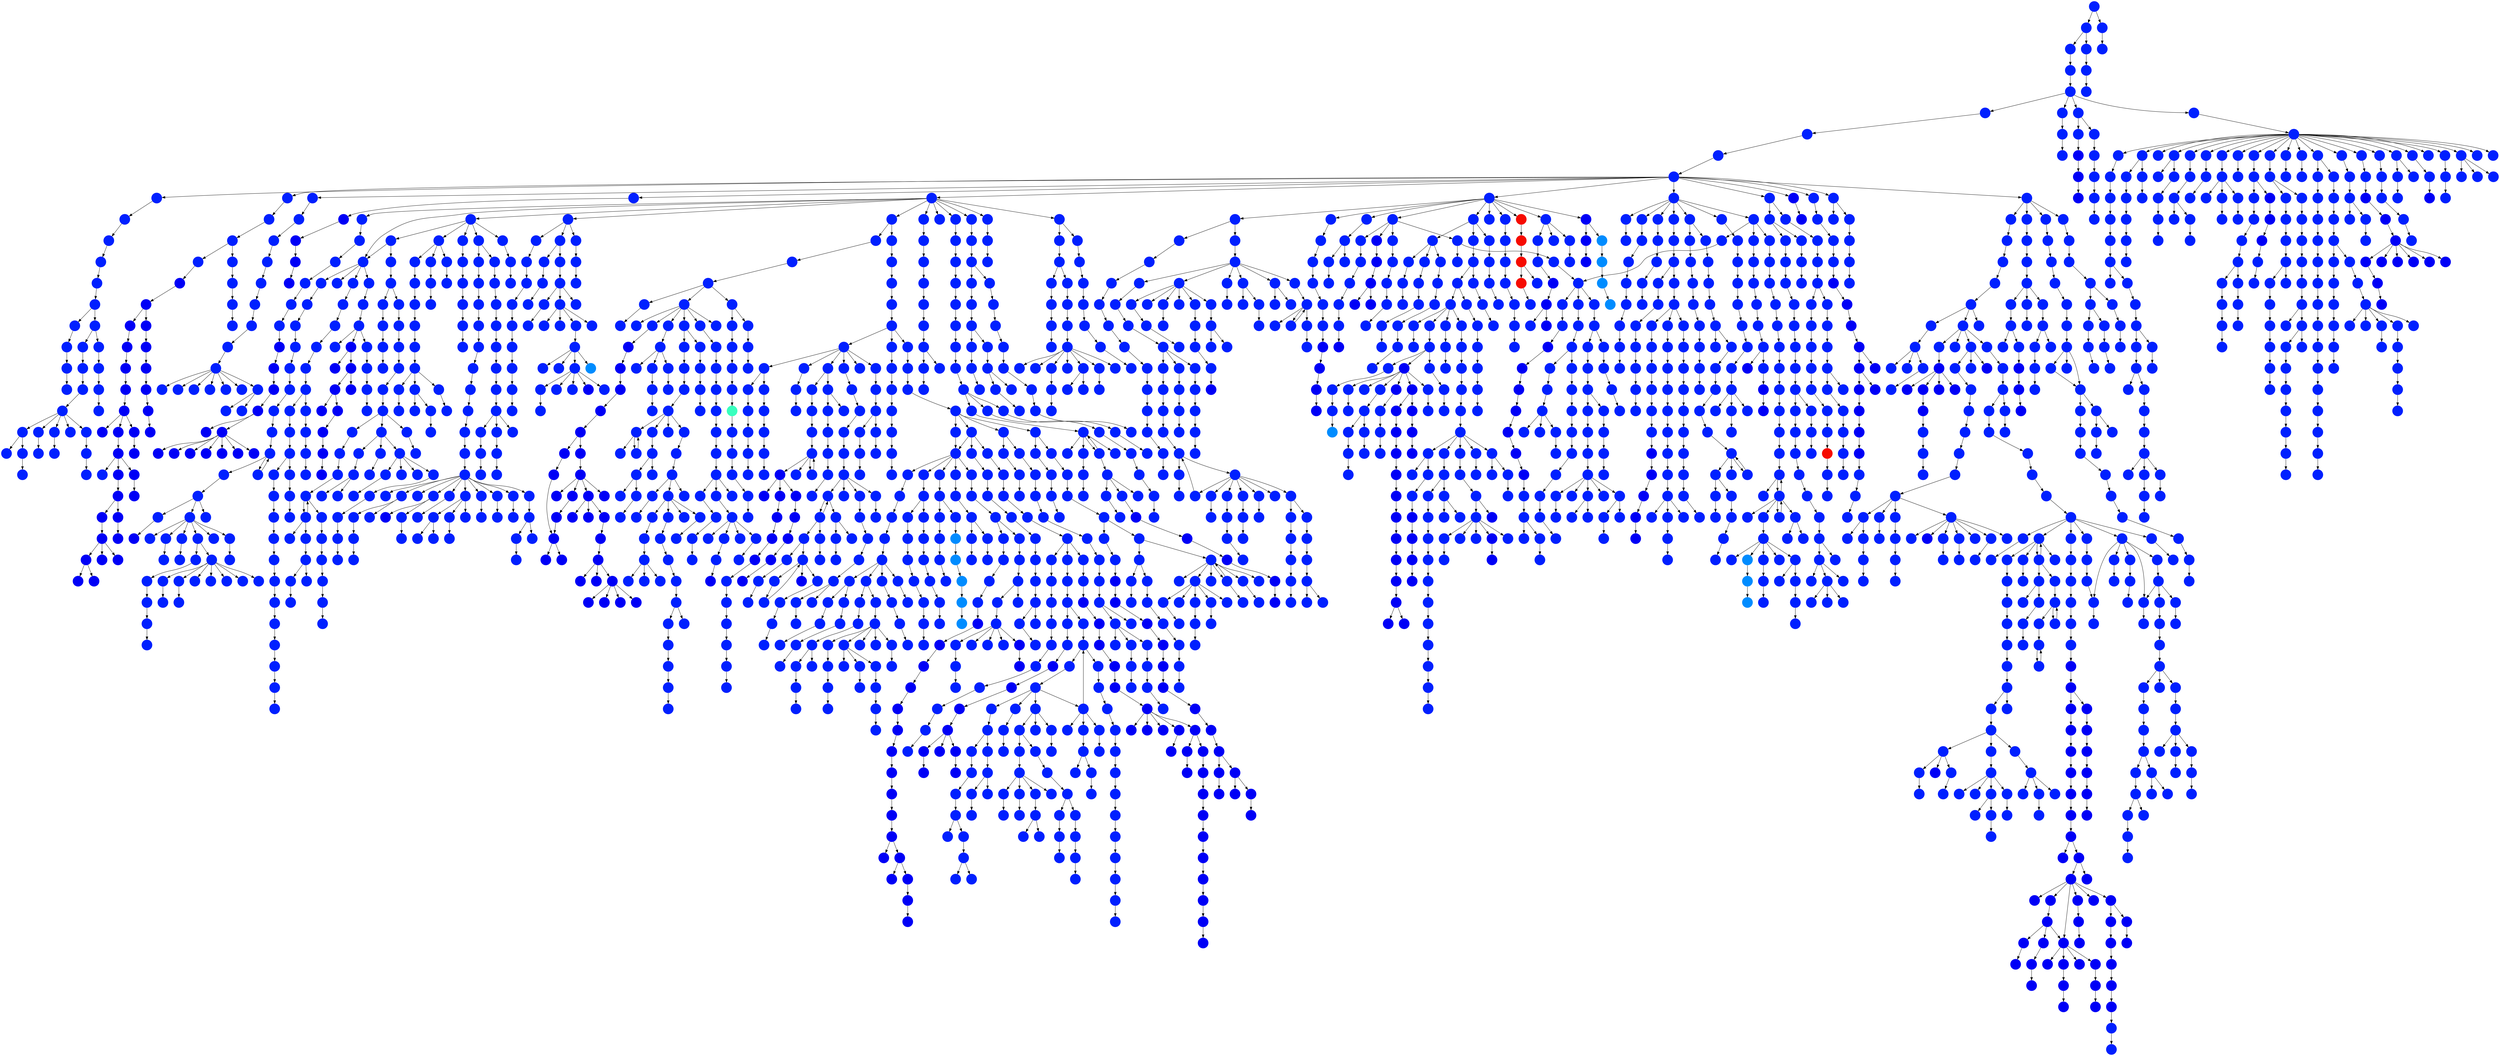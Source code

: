 digraph{
0 [tooltip = "E", penwidth = 0, style = filled, fillcolor = "#0020ff", shape = circle, label = ""]
1 [tooltip = "E", penwidth = 0, style = filled, fillcolor = "#0020ff", shape = circle, label = ""]
2 [tooltip = "E", penwidth = 0, style = filled, fillcolor = "#0020ff", shape = circle, label = ""]
3 [tooltip = "E", penwidth = 0, style = filled, fillcolor = "#0020ff", shape = circle, label = ""]
4 [tooltip = "E", penwidth = 0, style = filled, fillcolor = "#0020ff", shape = circle, label = ""]
5 [tooltip = "E", penwidth = 0, style = filled, fillcolor = "#0020ff", shape = circle, label = ""]
6 [tooltip = "E", penwidth = 0, style = filled, fillcolor = "#0020ff", shape = circle, label = ""]
7 [tooltip = "E", penwidth = 0, style = filled, fillcolor = "#0020ff", shape = circle, label = ""]
8 [tooltip = "E", penwidth = 0, style = filled, fillcolor = "#0020ff", shape = circle, label = ""]
9 [tooltip = "E", penwidth = 0, style = filled, fillcolor = "#0020ff", shape = circle, label = ""]
10 [tooltip = "E", penwidth = 0, style = filled, fillcolor = "#0020ff", shape = circle, label = ""]
11 [tooltip = "E", penwidth = 0, style = filled, fillcolor = "#0020ff", shape = circle, label = ""]
12 [tooltip = "E", penwidth = 0, style = filled, fillcolor = "#0020ff", shape = circle, label = ""]
13 [tooltip = "E", penwidth = 0, style = filled, fillcolor = "#0020ff", shape = circle, label = ""]
14 [tooltip = "E", penwidth = 0, style = filled, fillcolor = "#0020ff", shape = circle, label = ""]
15 [tooltip = "E", penwidth = 0, style = filled, fillcolor = "#0020ff", shape = circle, label = ""]
16 [tooltip = "E", penwidth = 0, style = filled, fillcolor = "#0020ff", shape = circle, label = ""]
17 [tooltip = "E", penwidth = 0, style = filled, fillcolor = "#0020ff", shape = circle, label = ""]
18 [tooltip = "E", penwidth = 0, style = filled, fillcolor = "#0020ff", shape = circle, label = ""]
19 [tooltip = "E", penwidth = 0, style = filled, fillcolor = "#0020ff", shape = circle, label = ""]
20 [tooltip = "E", penwidth = 0, style = filled, fillcolor = "#0020ff", shape = circle, label = ""]
21 [tooltip = "E", penwidth = 0, style = filled, fillcolor = "#0020ff", shape = circle, label = ""]
22 [tooltip = "E", penwidth = 0, style = filled, fillcolor = "#0020ff", shape = circle, label = ""]
23 [tooltip = "E", penwidth = 0, style = filled, fillcolor = "#0020ff", shape = circle, label = ""]
24 [tooltip = "E", penwidth = 0, style = filled, fillcolor = "#0020ff", shape = circle, label = ""]
25 [tooltip = "E", penwidth = 0, style = filled, fillcolor = "#0020ff", shape = circle, label = ""]
26 [tooltip = "D", penwidth = 0, style = filled, fillcolor = "#0000f6", shape = circle, label = ""]
27 [tooltip = "E", penwidth = 0, style = filled, fillcolor = "#0020ff", shape = circle, label = ""]
28 [tooltip = "E", penwidth = 0, style = filled, fillcolor = "#0020ff", shape = circle, label = ""]
29 [tooltip = "E", penwidth = 0, style = filled, fillcolor = "#0020ff", shape = circle, label = ""]
30 [tooltip = "E", penwidth = 0, style = filled, fillcolor = "#0020ff", shape = circle, label = ""]
31 [tooltip = "E", penwidth = 0, style = filled, fillcolor = "#0020ff", shape = circle, label = ""]
32 [tooltip = "E", penwidth = 0, style = filled, fillcolor = "#0020ff", shape = circle, label = ""]
33 [tooltip = "E", penwidth = 0, style = filled, fillcolor = "#0020ff", shape = circle, label = ""]
34 [tooltip = "E", penwidth = 0, style = filled, fillcolor = "#0020ff", shape = circle, label = ""]
35 [tooltip = "E", penwidth = 0, style = filled, fillcolor = "#0020ff", shape = circle, label = ""]
36 [tooltip = "E", penwidth = 0, style = filled, fillcolor = "#0020ff", shape = circle, label = ""]
37 [tooltip = "E", penwidth = 0, style = filled, fillcolor = "#0020ff", shape = circle, label = ""]
38 [tooltip = "E", penwidth = 0, style = filled, fillcolor = "#0020ff", shape = circle, label = ""]
39 [tooltip = "E", penwidth = 0, style = filled, fillcolor = "#0020ff", shape = circle, label = ""]
40 [tooltip = "E", penwidth = 0, style = filled, fillcolor = "#0020ff", shape = circle, label = ""]
41 [tooltip = "E", penwidth = 0, style = filled, fillcolor = "#0020ff", shape = circle, label = ""]
42 [tooltip = "E", penwidth = 0, style = filled, fillcolor = "#0020ff", shape = circle, label = ""]
43 [tooltip = "E", penwidth = 0, style = filled, fillcolor = "#0020ff", shape = circle, label = ""]
44 [tooltip = "E", penwidth = 0, style = filled, fillcolor = "#0020ff", shape = circle, label = ""]
45 [tooltip = "E", penwidth = 0, style = filled, fillcolor = "#0020ff", shape = circle, label = ""]
46 [tooltip = "E", penwidth = 0, style = filled, fillcolor = "#0020ff", shape = circle, label = ""]
47 [tooltip = "E", penwidth = 0, style = filled, fillcolor = "#0020ff", shape = circle, label = ""]
48 [tooltip = "E", penwidth = 0, style = filled, fillcolor = "#0020ff", shape = circle, label = ""]
49 [tooltip = "E", penwidth = 0, style = filled, fillcolor = "#0020ff", shape = circle, label = ""]
50 [tooltip = "E", penwidth = 0, style = filled, fillcolor = "#0020ff", shape = circle, label = ""]
51 [tooltip = "E", penwidth = 0, style = filled, fillcolor = "#0020ff", shape = circle, label = ""]
52 [tooltip = "E", penwidth = 0, style = filled, fillcolor = "#0020ff", shape = circle, label = ""]
53 [tooltip = "E", penwidth = 0, style = filled, fillcolor = "#0020ff", shape = circle, label = ""]
54 [tooltip = "E", penwidth = 0, style = filled, fillcolor = "#0020ff", shape = circle, label = ""]
55 [tooltip = "E", penwidth = 0, style = filled, fillcolor = "#0020ff", shape = circle, label = ""]
56 [tooltip = "E", penwidth = 0, style = filled, fillcolor = "#0020ff", shape = circle, label = ""]
57 [tooltip = "E", penwidth = 0, style = filled, fillcolor = "#0020ff", shape = circle, label = ""]
58 [tooltip = "E", penwidth = 0, style = filled, fillcolor = "#0020ff", shape = circle, label = ""]
59 [tooltip = "E", penwidth = 0, style = filled, fillcolor = "#0020ff", shape = circle, label = ""]
60 [tooltip = "E", penwidth = 0, style = filled, fillcolor = "#0020ff", shape = circle, label = ""]
61 [tooltip = "E", penwidth = 0, style = filled, fillcolor = "#0020ff", shape = circle, label = ""]
62 [tooltip = "E", penwidth = 0, style = filled, fillcolor = "#0020ff", shape = circle, label = ""]
63 [tooltip = "E", penwidth = 0, style = filled, fillcolor = "#0020ff", shape = circle, label = ""]
64 [tooltip = "E", penwidth = 0, style = filled, fillcolor = "#0020ff", shape = circle, label = ""]
65 [tooltip = "E", penwidth = 0, style = filled, fillcolor = "#0020ff", shape = circle, label = ""]
66 [tooltip = "E", penwidth = 0, style = filled, fillcolor = "#0020ff", shape = circle, label = ""]
67 [tooltip = "E", penwidth = 0, style = filled, fillcolor = "#0020ff", shape = circle, label = ""]
68 [tooltip = "E", penwidth = 0, style = filled, fillcolor = "#0020ff", shape = circle, label = ""]
69 [tooltip = "E", penwidth = 0, style = filled, fillcolor = "#0020ff", shape = circle, label = ""]
70 [tooltip = "E", penwidth = 0, style = filled, fillcolor = "#0020ff", shape = circle, label = ""]
71 [tooltip = "D", penwidth = 0, style = filled, fillcolor = "#0000f6", shape = circle, label = ""]
72 [tooltip = "D", penwidth = 0, style = filled, fillcolor = "#0000f6", shape = circle, label = ""]
73 [tooltip = "E", penwidth = 0, style = filled, fillcolor = "#0020ff", shape = circle, label = ""]
74 [tooltip = "E", penwidth = 0, style = filled, fillcolor = "#0020ff", shape = circle, label = ""]
75 [tooltip = "E", penwidth = 0, style = filled, fillcolor = "#0020ff", shape = circle, label = ""]
76 [tooltip = "E", penwidth = 0, style = filled, fillcolor = "#0020ff", shape = circle, label = ""]
77 [tooltip = "E", penwidth = 0, style = filled, fillcolor = "#0020ff", shape = circle, label = ""]
78 [tooltip = "E", penwidth = 0, style = filled, fillcolor = "#0020ff", shape = circle, label = ""]
79 [tooltip = "E", penwidth = 0, style = filled, fillcolor = "#0020ff", shape = circle, label = ""]
80 [tooltip = "D", penwidth = 0, style = filled, fillcolor = "#0000f6", shape = circle, label = ""]
81 [tooltip = "E", penwidth = 0, style = filled, fillcolor = "#0020ff", shape = circle, label = ""]
82 [tooltip = "E", penwidth = 0, style = filled, fillcolor = "#0020ff", shape = circle, label = ""]
83 [tooltip = "E", penwidth = 0, style = filled, fillcolor = "#0020ff", shape = circle, label = ""]
84 [tooltip = "E", penwidth = 0, style = filled, fillcolor = "#0020ff", shape = circle, label = ""]
85 [tooltip = "E", penwidth = 0, style = filled, fillcolor = "#0020ff", shape = circle, label = ""]
86 [tooltip = "E", penwidth = 0, style = filled, fillcolor = "#0020ff", shape = circle, label = ""]
87 [tooltip = "E", penwidth = 0, style = filled, fillcolor = "#0020ff", shape = circle, label = ""]
88 [tooltip = "E", penwidth = 0, style = filled, fillcolor = "#0020ff", shape = circle, label = ""]
89 [tooltip = "E", penwidth = 0, style = filled, fillcolor = "#0020ff", shape = circle, label = ""]
90 [tooltip = "E", penwidth = 0, style = filled, fillcolor = "#0020ff", shape = circle, label = ""]
91 [tooltip = "E", penwidth = 0, style = filled, fillcolor = "#0020ff", shape = circle, label = ""]
92 [tooltip = "E", penwidth = 0, style = filled, fillcolor = "#0020ff", shape = circle, label = ""]
93 [tooltip = "E", penwidth = 0, style = filled, fillcolor = "#0020ff", shape = circle, label = ""]
94 [tooltip = "E", penwidth = 0, style = filled, fillcolor = "#0020ff", shape = circle, label = ""]
95 [tooltip = "E", penwidth = 0, style = filled, fillcolor = "#0020ff", shape = circle, label = ""]
96 [tooltip = "E", penwidth = 0, style = filled, fillcolor = "#0020ff", shape = circle, label = ""]
97 [tooltip = "E", penwidth = 0, style = filled, fillcolor = "#0020ff", shape = circle, label = ""]
98 [tooltip = "E", penwidth = 0, style = filled, fillcolor = "#0020ff", shape = circle, label = ""]
99 [tooltip = "E", penwidth = 0, style = filled, fillcolor = "#0020ff", shape = circle, label = ""]
100 [tooltip = "E", penwidth = 0, style = filled, fillcolor = "#0020ff", shape = circle, label = ""]
101 [tooltip = "E", penwidth = 0, style = filled, fillcolor = "#0020ff", shape = circle, label = ""]
102 [tooltip = "E", penwidth = 0, style = filled, fillcolor = "#0020ff", shape = circle, label = ""]
103 [tooltip = "E", penwidth = 0, style = filled, fillcolor = "#0020ff", shape = circle, label = ""]
104 [tooltip = "E", penwidth = 0, style = filled, fillcolor = "#0020ff", shape = circle, label = ""]
105 [tooltip = "E", penwidth = 0, style = filled, fillcolor = "#0020ff", shape = circle, label = ""]
106 [tooltip = "D", penwidth = 0, style = filled, fillcolor = "#0000f6", shape = circle, label = ""]
107 [tooltip = "E", penwidth = 0, style = filled, fillcolor = "#0020ff", shape = circle, label = ""]
108 [tooltip = "E", penwidth = 0, style = filled, fillcolor = "#0020ff", shape = circle, label = ""]
109 [tooltip = "E", penwidth = 0, style = filled, fillcolor = "#0020ff", shape = circle, label = ""]
110 [tooltip = "E", penwidth = 0, style = filled, fillcolor = "#0020ff", shape = circle, label = ""]
111 [tooltip = "E", penwidth = 0, style = filled, fillcolor = "#0020ff", shape = circle, label = ""]
112 [tooltip = "E", penwidth = 0, style = filled, fillcolor = "#0020ff", shape = circle, label = ""]
113 [tooltip = "E", penwidth = 0, style = filled, fillcolor = "#0020ff", shape = circle, label = ""]
114 [tooltip = "E", penwidth = 0, style = filled, fillcolor = "#0020ff", shape = circle, label = ""]
115 [tooltip = "D", penwidth = 0, style = filled, fillcolor = "#0000f6", shape = circle, label = ""]
116 [tooltip = "E", penwidth = 0, style = filled, fillcolor = "#0020ff", shape = circle, label = ""]
117 [tooltip = "E", penwidth = 0, style = filled, fillcolor = "#0020ff", shape = circle, label = ""]
118 [tooltip = "E", penwidth = 0, style = filled, fillcolor = "#0020ff", shape = circle, label = ""]
119 [tooltip = "E", penwidth = 0, style = filled, fillcolor = "#0020ff", shape = circle, label = ""]
120 [tooltip = "E", penwidth = 0, style = filled, fillcolor = "#0020ff", shape = circle, label = ""]
121 [tooltip = "E", penwidth = 0, style = filled, fillcolor = "#0020ff", shape = circle, label = ""]
122 [tooltip = "E", penwidth = 0, style = filled, fillcolor = "#0020ff", shape = circle, label = ""]
123 [tooltip = "E", penwidth = 0, style = filled, fillcolor = "#0020ff", shape = circle, label = ""]
124 [tooltip = "E", penwidth = 0, style = filled, fillcolor = "#0020ff", shape = circle, label = ""]
125 [tooltip = "E", penwidth = 0, style = filled, fillcolor = "#0020ff", shape = circle, label = ""]
126 [tooltip = "E", penwidth = 0, style = filled, fillcolor = "#0020ff", shape = circle, label = ""]
127 [tooltip = "E", penwidth = 0, style = filled, fillcolor = "#0020ff", shape = circle, label = ""]
128 [tooltip = "E", penwidth = 0, style = filled, fillcolor = "#0020ff", shape = circle, label = ""]
129 [tooltip = "E", penwidth = 0, style = filled, fillcolor = "#0020ff", shape = circle, label = ""]
130 [tooltip = "E", penwidth = 0, style = filled, fillcolor = "#0020ff", shape = circle, label = ""]
131 [tooltip = "E", penwidth = 0, style = filled, fillcolor = "#0020ff", shape = circle, label = ""]
132 [tooltip = "E", penwidth = 0, style = filled, fillcolor = "#0020ff", shape = circle, label = ""]
133 [tooltip = "E", penwidth = 0, style = filled, fillcolor = "#0020ff", shape = circle, label = ""]
134 [tooltip = "E", penwidth = 0, style = filled, fillcolor = "#0020ff", shape = circle, label = ""]
135 [tooltip = "E", penwidth = 0, style = filled, fillcolor = "#0020ff", shape = circle, label = ""]
136 [tooltip = "E", penwidth = 0, style = filled, fillcolor = "#0020ff", shape = circle, label = ""]
137 [tooltip = "E", penwidth = 0, style = filled, fillcolor = "#0020ff", shape = circle, label = ""]
138 [tooltip = "E", penwidth = 0, style = filled, fillcolor = "#0020ff", shape = circle, label = ""]
139 [tooltip = "E", penwidth = 0, style = filled, fillcolor = "#0020ff", shape = circle, label = ""]
140 [tooltip = "E", penwidth = 0, style = filled, fillcolor = "#0020ff", shape = circle, label = ""]
141 [tooltip = "V", penwidth = 0, style = filled, fillcolor = "#f60b00", shape = circle, label = ""]
142 [tooltip = "E", penwidth = 0, style = filled, fillcolor = "#0020ff", shape = circle, label = ""]
143 [tooltip = "E", penwidth = 0, style = filled, fillcolor = "#0020ff", shape = circle, label = ""]
144 [tooltip = "V", penwidth = 0, style = filled, fillcolor = "#f60b00", shape = circle, label = ""]
145 [tooltip = "E", penwidth = 0, style = filled, fillcolor = "#0020ff", shape = circle, label = ""]
146 [tooltip = "D", penwidth = 0, style = filled, fillcolor = "#0000f6", shape = circle, label = ""]
147 [tooltip = "E", penwidth = 0, style = filled, fillcolor = "#0020ff", shape = circle, label = ""]
148 [tooltip = "E", penwidth = 0, style = filled, fillcolor = "#0020ff", shape = circle, label = ""]
149 [tooltip = "E", penwidth = 0, style = filled, fillcolor = "#0020ff", shape = circle, label = ""]
150 [tooltip = "E", penwidth = 0, style = filled, fillcolor = "#0020ff", shape = circle, label = ""]
151 [tooltip = "E", penwidth = 0, style = filled, fillcolor = "#0020ff", shape = circle, label = ""]
152 [tooltip = "E", penwidth = 0, style = filled, fillcolor = "#0020ff", shape = circle, label = ""]
153 [tooltip = "E", penwidth = 0, style = filled, fillcolor = "#0020ff", shape = circle, label = ""]
154 [tooltip = "E", penwidth = 0, style = filled, fillcolor = "#0020ff", shape = circle, label = ""]
155 [tooltip = "E", penwidth = 0, style = filled, fillcolor = "#0020ff", shape = circle, label = ""]
156 [tooltip = "E", penwidth = 0, style = filled, fillcolor = "#0020ff", shape = circle, label = ""]
157 [tooltip = "E", penwidth = 0, style = filled, fillcolor = "#0020ff", shape = circle, label = ""]
158 [tooltip = "E", penwidth = 0, style = filled, fillcolor = "#0020ff", shape = circle, label = ""]
159 [tooltip = "E", penwidth = 0, style = filled, fillcolor = "#0020ff", shape = circle, label = ""]
160 [tooltip = "E", penwidth = 0, style = filled, fillcolor = "#0020ff", shape = circle, label = ""]
161 [tooltip = "E", penwidth = 0, style = filled, fillcolor = "#0020ff", shape = circle, label = ""]
162 [tooltip = "E", penwidth = 0, style = filled, fillcolor = "#0020ff", shape = circle, label = ""]
163 [tooltip = "E", penwidth = 0, style = filled, fillcolor = "#0020ff", shape = circle, label = ""]
164 [tooltip = "V", penwidth = 0, style = filled, fillcolor = "#f60b00", shape = circle, label = ""]
165 [tooltip = "E", penwidth = 0, style = filled, fillcolor = "#0020ff", shape = circle, label = ""]
166 [tooltip = "E", penwidth = 0, style = filled, fillcolor = "#0020ff", shape = circle, label = ""]
167 [tooltip = "E", penwidth = 0, style = filled, fillcolor = "#0020ff", shape = circle, label = ""]
168 [tooltip = "E", penwidth = 0, style = filled, fillcolor = "#0020ff", shape = circle, label = ""]
169 [tooltip = "E", penwidth = 0, style = filled, fillcolor = "#0020ff", shape = circle, label = ""]
170 [tooltip = "E", penwidth = 0, style = filled, fillcolor = "#0020ff", shape = circle, label = ""]
171 [tooltip = "E", penwidth = 0, style = filled, fillcolor = "#0020ff", shape = circle, label = ""]
172 [tooltip = "E", penwidth = 0, style = filled, fillcolor = "#0020ff", shape = circle, label = ""]
173 [tooltip = "E", penwidth = 0, style = filled, fillcolor = "#0020ff", shape = circle, label = ""]
174 [tooltip = "E", penwidth = 0, style = filled, fillcolor = "#0020ff", shape = circle, label = ""]
175 [tooltip = "E", penwidth = 0, style = filled, fillcolor = "#0020ff", shape = circle, label = ""]
176 [tooltip = "E", penwidth = 0, style = filled, fillcolor = "#0020ff", shape = circle, label = ""]
177 [tooltip = "E", penwidth = 0, style = filled, fillcolor = "#0020ff", shape = circle, label = ""]
178 [tooltip = "D", penwidth = 0, style = filled, fillcolor = "#0000f6", shape = circle, label = ""]
179 [tooltip = "E", penwidth = 0, style = filled, fillcolor = "#0020ff", shape = circle, label = ""]
180 [tooltip = "E", penwidth = 0, style = filled, fillcolor = "#0020ff", shape = circle, label = ""]
181 [tooltip = "E", penwidth = 0, style = filled, fillcolor = "#0020ff", shape = circle, label = ""]
182 [tooltip = "E", penwidth = 0, style = filled, fillcolor = "#0020ff", shape = circle, label = ""]
183 [tooltip = "E", penwidth = 0, style = filled, fillcolor = "#0020ff", shape = circle, label = ""]
184 [tooltip = "E", penwidth = 0, style = filled, fillcolor = "#0020ff", shape = circle, label = ""]
185 [tooltip = "E", penwidth = 0, style = filled, fillcolor = "#0020ff", shape = circle, label = ""]
186 [tooltip = "E", penwidth = 0, style = filled, fillcolor = "#0020ff", shape = circle, label = ""]
187 [tooltip = "D", penwidth = 0, style = filled, fillcolor = "#0000f6", shape = circle, label = ""]
188 [tooltip = "E", penwidth = 0, style = filled, fillcolor = "#0020ff", shape = circle, label = ""]
189 [tooltip = "D", penwidth = 0, style = filled, fillcolor = "#0000f6", shape = circle, label = ""]
190 [tooltip = "E", penwidth = 0, style = filled, fillcolor = "#0020ff", shape = circle, label = ""]
191 [tooltip = "D", penwidth = 0, style = filled, fillcolor = "#0000f6", shape = circle, label = ""]
192 [tooltip = "D", penwidth = 0, style = filled, fillcolor = "#0000f6", shape = circle, label = ""]
193 [tooltip = "E", penwidth = 0, style = filled, fillcolor = "#0020ff", shape = circle, label = ""]
194 [tooltip = "E", penwidth = 0, style = filled, fillcolor = "#0020ff", shape = circle, label = ""]
195 [tooltip = "E", penwidth = 0, style = filled, fillcolor = "#0020ff", shape = circle, label = ""]
196 [tooltip = "E", penwidth = 0, style = filled, fillcolor = "#0020ff", shape = circle, label = ""]
197 [tooltip = "E", penwidth = 0, style = filled, fillcolor = "#0020ff", shape = circle, label = ""]
198 [tooltip = "E", penwidth = 0, style = filled, fillcolor = "#0020ff", shape = circle, label = ""]
199 [tooltip = "E", penwidth = 0, style = filled, fillcolor = "#0020ff", shape = circle, label = ""]
200 [tooltip = "E", penwidth = 0, style = filled, fillcolor = "#0020ff", shape = circle, label = ""]
201 [tooltip = "E", penwidth = 0, style = filled, fillcolor = "#0020ff", shape = circle, label = ""]
202 [tooltip = "E", penwidth = 0, style = filled, fillcolor = "#0020ff", shape = circle, label = ""]
203 [tooltip = "E", penwidth = 0, style = filled, fillcolor = "#0020ff", shape = circle, label = ""]
204 [tooltip = "E", penwidth = 0, style = filled, fillcolor = "#0020ff", shape = circle, label = ""]
205 [tooltip = "E", penwidth = 0, style = filled, fillcolor = "#0020ff", shape = circle, label = ""]
206 [tooltip = "V", penwidth = 0, style = filled, fillcolor = "#f60b00", shape = circle, label = ""]
207 [tooltip = "E", penwidth = 0, style = filled, fillcolor = "#0020ff", shape = circle, label = ""]
208 [tooltip = "E", penwidth = 0, style = filled, fillcolor = "#0020ff", shape = circle, label = ""]
209 [tooltip = "E", penwidth = 0, style = filled, fillcolor = "#0020ff", shape = circle, label = ""]
210 [tooltip = "E", penwidth = 0, style = filled, fillcolor = "#0020ff", shape = circle, label = ""]
211 [tooltip = "E", penwidth = 0, style = filled, fillcolor = "#0020ff", shape = circle, label = ""]
212 [tooltip = "E", penwidth = 0, style = filled, fillcolor = "#0020ff", shape = circle, label = ""]
213 [tooltip = "E", penwidth = 0, style = filled, fillcolor = "#0020ff", shape = circle, label = ""]
214 [tooltip = "E", penwidth = 0, style = filled, fillcolor = "#0020ff", shape = circle, label = ""]
215 [tooltip = "E", penwidth = 0, style = filled, fillcolor = "#0020ff", shape = circle, label = ""]
216 [tooltip = "E", penwidth = 0, style = filled, fillcolor = "#0020ff", shape = circle, label = ""]
217 [tooltip = "E", penwidth = 0, style = filled, fillcolor = "#0020ff", shape = circle, label = ""]
218 [tooltip = "D", penwidth = 0, style = filled, fillcolor = "#0000f6", shape = circle, label = ""]
219 [tooltip = "E", penwidth = 0, style = filled, fillcolor = "#0020ff", shape = circle, label = ""]
220 [tooltip = "E", penwidth = 0, style = filled, fillcolor = "#0020ff", shape = circle, label = ""]
221 [tooltip = "E", penwidth = 0, style = filled, fillcolor = "#0020ff", shape = circle, label = ""]
222 [tooltip = "E", penwidth = 0, style = filled, fillcolor = "#0020ff", shape = circle, label = ""]
223 [tooltip = "E", penwidth = 0, style = filled, fillcolor = "#0020ff", shape = circle, label = ""]
224 [tooltip = "E", penwidth = 0, style = filled, fillcolor = "#0020ff", shape = circle, label = ""]
225 [tooltip = "E", penwidth = 0, style = filled, fillcolor = "#0020ff", shape = circle, label = ""]
226 [tooltip = "E", penwidth = 0, style = filled, fillcolor = "#0020ff", shape = circle, label = ""]
227 [tooltip = "E", penwidth = 0, style = filled, fillcolor = "#0020ff", shape = circle, label = ""]
228 [tooltip = "E", penwidth = 0, style = filled, fillcolor = "#0020ff", shape = circle, label = ""]
229 [tooltip = "E", penwidth = 0, style = filled, fillcolor = "#0020ff", shape = circle, label = ""]
230 [tooltip = "E", penwidth = 0, style = filled, fillcolor = "#0020ff", shape = circle, label = ""]
231 [tooltip = "E", penwidth = 0, style = filled, fillcolor = "#0020ff", shape = circle, label = ""]
232 [tooltip = "E", penwidth = 0, style = filled, fillcolor = "#0020ff", shape = circle, label = ""]
233 [tooltip = "E", penwidth = 0, style = filled, fillcolor = "#0020ff", shape = circle, label = ""]
234 [tooltip = "E", penwidth = 0, style = filled, fillcolor = "#0020ff", shape = circle, label = ""]
235 [tooltip = "E", penwidth = 0, style = filled, fillcolor = "#0020ff", shape = circle, label = ""]
236 [tooltip = "E", penwidth = 0, style = filled, fillcolor = "#0020ff", shape = circle, label = ""]
237 [tooltip = "E", penwidth = 0, style = filled, fillcolor = "#0020ff", shape = circle, label = ""]
238 [tooltip = "E", penwidth = 0, style = filled, fillcolor = "#0020ff", shape = circle, label = ""]
239 [tooltip = "E", penwidth = 0, style = filled, fillcolor = "#0020ff", shape = circle, label = ""]
240 [tooltip = "E", penwidth = 0, style = filled, fillcolor = "#0020ff", shape = circle, label = ""]
241 [tooltip = "E", penwidth = 0, style = filled, fillcolor = "#0020ff", shape = circle, label = ""]
242 [tooltip = "E", penwidth = 0, style = filled, fillcolor = "#0020ff", shape = circle, label = ""]
243 [tooltip = "E", penwidth = 0, style = filled, fillcolor = "#0020ff", shape = circle, label = ""]
244 [tooltip = "E", penwidth = 0, style = filled, fillcolor = "#0020ff", shape = circle, label = ""]
245 [tooltip = "E", penwidth = 0, style = filled, fillcolor = "#0020ff", shape = circle, label = ""]
246 [tooltip = "E", penwidth = 0, style = filled, fillcolor = "#0020ff", shape = circle, label = ""]
247 [tooltip = "E", penwidth = 0, style = filled, fillcolor = "#0020ff", shape = circle, label = ""]
248 [tooltip = "E", penwidth = 0, style = filled, fillcolor = "#0020ff", shape = circle, label = ""]
249 [tooltip = "E", penwidth = 0, style = filled, fillcolor = "#0020ff", shape = circle, label = ""]
250 [tooltip = "E", penwidth = 0, style = filled, fillcolor = "#0020ff", shape = circle, label = ""]
251 [tooltip = "E", penwidth = 0, style = filled, fillcolor = "#0020ff", shape = circle, label = ""]
252 [tooltip = "E", penwidth = 0, style = filled, fillcolor = "#0020ff", shape = circle, label = ""]
253 [tooltip = "E", penwidth = 0, style = filled, fillcolor = "#0020ff", shape = circle, label = ""]
254 [tooltip = "E", penwidth = 0, style = filled, fillcolor = "#0020ff", shape = circle, label = ""]
255 [tooltip = "E", penwidth = 0, style = filled, fillcolor = "#0020ff", shape = circle, label = ""]
256 [tooltip = "D", penwidth = 0, style = filled, fillcolor = "#0000f6", shape = circle, label = ""]
257 [tooltip = "E", penwidth = 0, style = filled, fillcolor = "#0020ff", shape = circle, label = ""]
258 [tooltip = "E", penwidth = 0, style = filled, fillcolor = "#0020ff", shape = circle, label = ""]
259 [tooltip = "E", penwidth = 0, style = filled, fillcolor = "#0020ff", shape = circle, label = ""]
260 [tooltip = "E", penwidth = 0, style = filled, fillcolor = "#0020ff", shape = circle, label = ""]
261 [tooltip = "E", penwidth = 0, style = filled, fillcolor = "#0020ff", shape = circle, label = ""]
262 [tooltip = "E", penwidth = 0, style = filled, fillcolor = "#0020ff", shape = circle, label = ""]
263 [tooltip = "E", penwidth = 0, style = filled, fillcolor = "#0020ff", shape = circle, label = ""]
264 [tooltip = "E", penwidth = 0, style = filled, fillcolor = "#0020ff", shape = circle, label = ""]
265 [tooltip = "E", penwidth = 0, style = filled, fillcolor = "#0020ff", shape = circle, label = ""]
266 [tooltip = "E", penwidth = 0, style = filled, fillcolor = "#0020ff", shape = circle, label = ""]
267 [tooltip = "E", penwidth = 0, style = filled, fillcolor = "#0020ff", shape = circle, label = ""]
268 [tooltip = "E", penwidth = 0, style = filled, fillcolor = "#0020ff", shape = circle, label = ""]
269 [tooltip = "E", penwidth = 0, style = filled, fillcolor = "#0020ff", shape = circle, label = ""]
270 [tooltip = "E", penwidth = 0, style = filled, fillcolor = "#0020ff", shape = circle, label = ""]
271 [tooltip = "E", penwidth = 0, style = filled, fillcolor = "#0020ff", shape = circle, label = ""]
272 [tooltip = "E", penwidth = 0, style = filled, fillcolor = "#0020ff", shape = circle, label = ""]
273 [tooltip = "E", penwidth = 0, style = filled, fillcolor = "#0020ff", shape = circle, label = ""]
274 [tooltip = "E", penwidth = 0, style = filled, fillcolor = "#0020ff", shape = circle, label = ""]
275 [tooltip = "D", penwidth = 0, style = filled, fillcolor = "#0000f6", shape = circle, label = ""]
276 [tooltip = "E", penwidth = 0, style = filled, fillcolor = "#0020ff", shape = circle, label = ""]
277 [tooltip = "E", penwidth = 0, style = filled, fillcolor = "#0020ff", shape = circle, label = ""]
278 [tooltip = "E", penwidth = 0, style = filled, fillcolor = "#0020ff", shape = circle, label = ""]
279 [tooltip = "E", penwidth = 0, style = filled, fillcolor = "#0020ff", shape = circle, label = ""]
280 [tooltip = "E", penwidth = 0, style = filled, fillcolor = "#0020ff", shape = circle, label = ""]
281 [tooltip = "E", penwidth = 0, style = filled, fillcolor = "#0020ff", shape = circle, label = ""]
282 [tooltip = "E", penwidth = 0, style = filled, fillcolor = "#0020ff", shape = circle, label = ""]
283 [tooltip = "E", penwidth = 0, style = filled, fillcolor = "#0020ff", shape = circle, label = ""]
284 [tooltip = "E", penwidth = 0, style = filled, fillcolor = "#0020ff", shape = circle, label = ""]
285 [tooltip = "E", penwidth = 0, style = filled, fillcolor = "#0020ff", shape = circle, label = ""]
286 [tooltip = "E", penwidth = 0, style = filled, fillcolor = "#0020ff", shape = circle, label = ""]
287 [tooltip = "E", penwidth = 0, style = filled, fillcolor = "#0020ff", shape = circle, label = ""]
288 [tooltip = "E", penwidth = 0, style = filled, fillcolor = "#0020ff", shape = circle, label = ""]
289 [tooltip = "E", penwidth = 0, style = filled, fillcolor = "#0020ff", shape = circle, label = ""]
290 [tooltip = "E", penwidth = 0, style = filled, fillcolor = "#0020ff", shape = circle, label = ""]
291 [tooltip = "E", penwidth = 0, style = filled, fillcolor = "#0020ff", shape = circle, label = ""]
292 [tooltip = "E", penwidth = 0, style = filled, fillcolor = "#0020ff", shape = circle, label = ""]
293 [tooltip = "E", penwidth = 0, style = filled, fillcolor = "#0020ff", shape = circle, label = ""]
294 [tooltip = "E", penwidth = 0, style = filled, fillcolor = "#0020ff", shape = circle, label = ""]
295 [tooltip = "E", penwidth = 0, style = filled, fillcolor = "#0020ff", shape = circle, label = ""]
296 [tooltip = "E", penwidth = 0, style = filled, fillcolor = "#0020ff", shape = circle, label = ""]
297 [tooltip = "E", penwidth = 0, style = filled, fillcolor = "#0020ff", shape = circle, label = ""]
298 [tooltip = "E", penwidth = 0, style = filled, fillcolor = "#0020ff", shape = circle, label = ""]
299 [tooltip = "E", penwidth = 0, style = filled, fillcolor = "#0020ff", shape = circle, label = ""]
300 [tooltip = "E", penwidth = 0, style = filled, fillcolor = "#0020ff", shape = circle, label = ""]
301 [tooltip = "E", penwidth = 0, style = filled, fillcolor = "#0020ff", shape = circle, label = ""]
302 [tooltip = "E", penwidth = 0, style = filled, fillcolor = "#0020ff", shape = circle, label = ""]
303 [tooltip = "E", penwidth = 0, style = filled, fillcolor = "#0020ff", shape = circle, label = ""]
304 [tooltip = "E", penwidth = 0, style = filled, fillcolor = "#0020ff", shape = circle, label = ""]
305 [tooltip = "E", penwidth = 0, style = filled, fillcolor = "#0020ff", shape = circle, label = ""]
306 [tooltip = "D", penwidth = 0, style = filled, fillcolor = "#0000f6", shape = circle, label = ""]
307 [tooltip = "E", penwidth = 0, style = filled, fillcolor = "#0020ff", shape = circle, label = ""]
308 [tooltip = "D", penwidth = 0, style = filled, fillcolor = "#0000f6", shape = circle, label = ""]
309 [tooltip = "E", penwidth = 0, style = filled, fillcolor = "#0020ff", shape = circle, label = ""]
310 [tooltip = "E", penwidth = 0, style = filled, fillcolor = "#0020ff", shape = circle, label = ""]
311 [tooltip = "D", penwidth = 0, style = filled, fillcolor = "#0000f6", shape = circle, label = ""]
312 [tooltip = "E", penwidth = 0, style = filled, fillcolor = "#0020ff", shape = circle, label = ""]
313 [tooltip = "E", penwidth = 0, style = filled, fillcolor = "#0020ff", shape = circle, label = ""]
314 [tooltip = "E", penwidth = 0, style = filled, fillcolor = "#0020ff", shape = circle, label = ""]
315 [tooltip = "E", penwidth = 0, style = filled, fillcolor = "#0020ff", shape = circle, label = ""]
316 [tooltip = "E", penwidth = 0, style = filled, fillcolor = "#0020ff", shape = circle, label = ""]
317 [tooltip = "E", penwidth = 0, style = filled, fillcolor = "#0020ff", shape = circle, label = ""]
318 [tooltip = "E", penwidth = 0, style = filled, fillcolor = "#0020ff", shape = circle, label = ""]
319 [tooltip = "E", penwidth = 0, style = filled, fillcolor = "#0020ff", shape = circle, label = ""]
320 [tooltip = "E", penwidth = 0, style = filled, fillcolor = "#0020ff", shape = circle, label = ""]
321 [tooltip = "E", penwidth = 0, style = filled, fillcolor = "#0020ff", shape = circle, label = ""]
322 [tooltip = "E", penwidth = 0, style = filled, fillcolor = "#0020ff", shape = circle, label = ""]
323 [tooltip = "E", penwidth = 0, style = filled, fillcolor = "#0020ff", shape = circle, label = ""]
324 [tooltip = "E", penwidth = 0, style = filled, fillcolor = "#0020ff", shape = circle, label = ""]
325 [tooltip = "E", penwidth = 0, style = filled, fillcolor = "#0020ff", shape = circle, label = ""]
326 [tooltip = "E", penwidth = 0, style = filled, fillcolor = "#0020ff", shape = circle, label = ""]
327 [tooltip = "E", penwidth = 0, style = filled, fillcolor = "#0020ff", shape = circle, label = ""]
328 [tooltip = "E", penwidth = 0, style = filled, fillcolor = "#0020ff", shape = circle, label = ""]
329 [tooltip = "E", penwidth = 0, style = filled, fillcolor = "#0020ff", shape = circle, label = ""]
330 [tooltip = "E", penwidth = 0, style = filled, fillcolor = "#0020ff", shape = circle, label = ""]
331 [tooltip = "E", penwidth = 0, style = filled, fillcolor = "#0020ff", shape = circle, label = ""]
332 [tooltip = "E", penwidth = 0, style = filled, fillcolor = "#0020ff", shape = circle, label = ""]
333 [tooltip = "E", penwidth = 0, style = filled, fillcolor = "#0020ff", shape = circle, label = ""]
334 [tooltip = "E", penwidth = 0, style = filled, fillcolor = "#0020ff", shape = circle, label = ""]
335 [tooltip = "E", penwidth = 0, style = filled, fillcolor = "#0020ff", shape = circle, label = ""]
336 [tooltip = "E", penwidth = 0, style = filled, fillcolor = "#0020ff", shape = circle, label = ""]
337 [tooltip = "E", penwidth = 0, style = filled, fillcolor = "#0020ff", shape = circle, label = ""]
338 [tooltip = "E", penwidth = 0, style = filled, fillcolor = "#0020ff", shape = circle, label = ""]
339 [tooltip = "E", penwidth = 0, style = filled, fillcolor = "#0020ff", shape = circle, label = ""]
340 [tooltip = "E", penwidth = 0, style = filled, fillcolor = "#0020ff", shape = circle, label = ""]
341 [tooltip = "E", penwidth = 0, style = filled, fillcolor = "#0020ff", shape = circle, label = ""]
342 [tooltip = "D", penwidth = 0, style = filled, fillcolor = "#0000f6", shape = circle, label = ""]
343 [tooltip = "E", penwidth = 0, style = filled, fillcolor = "#0020ff", shape = circle, label = ""]
344 [tooltip = "E", penwidth = 0, style = filled, fillcolor = "#0020ff", shape = circle, label = ""]
345 [tooltip = "E", penwidth = 0, style = filled, fillcolor = "#0020ff", shape = circle, label = ""]
346 [tooltip = "E", penwidth = 0, style = filled, fillcolor = "#0020ff", shape = circle, label = ""]
347 [tooltip = "E", penwidth = 0, style = filled, fillcolor = "#0020ff", shape = circle, label = ""]
348 [tooltip = "E", penwidth = 0, style = filled, fillcolor = "#0020ff", shape = circle, label = ""]
349 [tooltip = "E", penwidth = 0, style = filled, fillcolor = "#0020ff", shape = circle, label = ""]
350 [tooltip = "E", penwidth = 0, style = filled, fillcolor = "#0020ff", shape = circle, label = ""]
351 [tooltip = "E", penwidth = 0, style = filled, fillcolor = "#0020ff", shape = circle, label = ""]
352 [tooltip = "E", penwidth = 0, style = filled, fillcolor = "#0020ff", shape = circle, label = ""]
353 [tooltip = "E", penwidth = 0, style = filled, fillcolor = "#0020ff", shape = circle, label = ""]
354 [tooltip = "E", penwidth = 0, style = filled, fillcolor = "#0020ff", shape = circle, label = ""]
355 [tooltip = "E", penwidth = 0, style = filled, fillcolor = "#0020ff", shape = circle, label = ""]
356 [tooltip = "E", penwidth = 0, style = filled, fillcolor = "#0020ff", shape = circle, label = ""]
357 [tooltip = "E", penwidth = 0, style = filled, fillcolor = "#0020ff", shape = circle, label = ""]
358 [tooltip = "E", penwidth = 0, style = filled, fillcolor = "#0020ff", shape = circle, label = ""]
359 [tooltip = "E", penwidth = 0, style = filled, fillcolor = "#0020ff", shape = circle, label = ""]
360 [tooltip = "E", penwidth = 0, style = filled, fillcolor = "#0020ff", shape = circle, label = ""]
361 [tooltip = "E", penwidth = 0, style = filled, fillcolor = "#0020ff", shape = circle, label = ""]
362 [tooltip = "E", penwidth = 0, style = filled, fillcolor = "#0020ff", shape = circle, label = ""]
363 [tooltip = "D", penwidth = 0, style = filled, fillcolor = "#0000f6", shape = circle, label = ""]
364 [tooltip = "E", penwidth = 0, style = filled, fillcolor = "#0020ff", shape = circle, label = ""]
365 [tooltip = "E", penwidth = 0, style = filled, fillcolor = "#0020ff", shape = circle, label = ""]
366 [tooltip = "E", penwidth = 0, style = filled, fillcolor = "#0020ff", shape = circle, label = ""]
367 [tooltip = "E", penwidth = 0, style = filled, fillcolor = "#0020ff", shape = circle, label = ""]
368 [tooltip = "E", penwidth = 0, style = filled, fillcolor = "#0020ff", shape = circle, label = ""]
369 [tooltip = "E", penwidth = 0, style = filled, fillcolor = "#0020ff", shape = circle, label = ""]
370 [tooltip = "E", penwidth = 0, style = filled, fillcolor = "#0020ff", shape = circle, label = ""]
371 [tooltip = "E", penwidth = 0, style = filled, fillcolor = "#0020ff", shape = circle, label = ""]
372 [tooltip = "E", penwidth = 0, style = filled, fillcolor = "#0020ff", shape = circle, label = ""]
373 [tooltip = "E", penwidth = 0, style = filled, fillcolor = "#0020ff", shape = circle, label = ""]
374 [tooltip = "E", penwidth = 0, style = filled, fillcolor = "#0020ff", shape = circle, label = ""]
375 [tooltip = "E", penwidth = 0, style = filled, fillcolor = "#0020ff", shape = circle, label = ""]
376 [tooltip = "E", penwidth = 0, style = filled, fillcolor = "#0020ff", shape = circle, label = ""]
377 [tooltip = "E", penwidth = 0, style = filled, fillcolor = "#0020ff", shape = circle, label = ""]
378 [tooltip = "E", penwidth = 0, style = filled, fillcolor = "#0020ff", shape = circle, label = ""]
379 [tooltip = "E", penwidth = 0, style = filled, fillcolor = "#0020ff", shape = circle, label = ""]
380 [tooltip = "E", penwidth = 0, style = filled, fillcolor = "#0020ff", shape = circle, label = ""]
381 [tooltip = "E", penwidth = 0, style = filled, fillcolor = "#0020ff", shape = circle, label = ""]
382 [tooltip = "E", penwidth = 0, style = filled, fillcolor = "#0020ff", shape = circle, label = ""]
383 [tooltip = "E", penwidth = 0, style = filled, fillcolor = "#0020ff", shape = circle, label = ""]
384 [tooltip = "E", penwidth = 0, style = filled, fillcolor = "#0020ff", shape = circle, label = ""]
385 [tooltip = "E", penwidth = 0, style = filled, fillcolor = "#0020ff", shape = circle, label = ""]
386 [tooltip = "E", penwidth = 0, style = filled, fillcolor = "#0020ff", shape = circle, label = ""]
387 [tooltip = "E", penwidth = 0, style = filled, fillcolor = "#0020ff", shape = circle, label = ""]
388 [tooltip = "E", penwidth = 0, style = filled, fillcolor = "#0020ff", shape = circle, label = ""]
389 [tooltip = "E", penwidth = 0, style = filled, fillcolor = "#0020ff", shape = circle, label = ""]
390 [tooltip = "E", penwidth = 0, style = filled, fillcolor = "#0020ff", shape = circle, label = ""]
391 [tooltip = "E", penwidth = 0, style = filled, fillcolor = "#0020ff", shape = circle, label = ""]
392 [tooltip = "E", penwidth = 0, style = filled, fillcolor = "#0020ff", shape = circle, label = ""]
393 [tooltip = "E", penwidth = 0, style = filled, fillcolor = "#0020ff", shape = circle, label = ""]
394 [tooltip = "E", penwidth = 0, style = filled, fillcolor = "#0020ff", shape = circle, label = ""]
395 [tooltip = "E", penwidth = 0, style = filled, fillcolor = "#0020ff", shape = circle, label = ""]
396 [tooltip = "E", penwidth = 0, style = filled, fillcolor = "#0020ff", shape = circle, label = ""]
397 [tooltip = "E", penwidth = 0, style = filled, fillcolor = "#0020ff", shape = circle, label = ""]
398 [tooltip = "E", penwidth = 0, style = filled, fillcolor = "#0020ff", shape = circle, label = ""]
399 [tooltip = "E", penwidth = 0, style = filled, fillcolor = "#0020ff", shape = circle, label = ""]
400 [tooltip = "E", penwidth = 0, style = filled, fillcolor = "#0020ff", shape = circle, label = ""]
401 [tooltip = "E", penwidth = 0, style = filled, fillcolor = "#0020ff", shape = circle, label = ""]
402 [tooltip = "E", penwidth = 0, style = filled, fillcolor = "#0020ff", shape = circle, label = ""]
403 [tooltip = "E", penwidth = 0, style = filled, fillcolor = "#0020ff", shape = circle, label = ""]
404 [tooltip = "E", penwidth = 0, style = filled, fillcolor = "#0020ff", shape = circle, label = ""]
405 [tooltip = "E", penwidth = 0, style = filled, fillcolor = "#0020ff", shape = circle, label = ""]
406 [tooltip = "E", penwidth = 0, style = filled, fillcolor = "#0020ff", shape = circle, label = ""]
407 [tooltip = "E", penwidth = 0, style = filled, fillcolor = "#0020ff", shape = circle, label = ""]
408 [tooltip = "E", penwidth = 0, style = filled, fillcolor = "#0020ff", shape = circle, label = ""]
409 [tooltip = "E", penwidth = 0, style = filled, fillcolor = "#0020ff", shape = circle, label = ""]
410 [tooltip = "E", penwidth = 0, style = filled, fillcolor = "#0020ff", shape = circle, label = ""]
411 [tooltip = "E", penwidth = 0, style = filled, fillcolor = "#0020ff", shape = circle, label = ""]
412 [tooltip = "E", penwidth = 0, style = filled, fillcolor = "#0020ff", shape = circle, label = ""]
413 [tooltip = "E", penwidth = 0, style = filled, fillcolor = "#0020ff", shape = circle, label = ""]
414 [tooltip = "E", penwidth = 0, style = filled, fillcolor = "#0020ff", shape = circle, label = ""]
415 [tooltip = "E", penwidth = 0, style = filled, fillcolor = "#0020ff", shape = circle, label = ""]
416 [tooltip = "E", penwidth = 0, style = filled, fillcolor = "#0020ff", shape = circle, label = ""]
417 [tooltip = "E", penwidth = 0, style = filled, fillcolor = "#0020ff", shape = circle, label = ""]
418 [tooltip = "E", penwidth = 0, style = filled, fillcolor = "#0020ff", shape = circle, label = ""]
419 [tooltip = "D", penwidth = 0, style = filled, fillcolor = "#0000f6", shape = circle, label = ""]
420 [tooltip = "E", penwidth = 0, style = filled, fillcolor = "#0020ff", shape = circle, label = ""]
421 [tooltip = "E", penwidth = 0, style = filled, fillcolor = "#0020ff", shape = circle, label = ""]
422 [tooltip = "E", penwidth = 0, style = filled, fillcolor = "#0020ff", shape = circle, label = ""]
423 [tooltip = "D", penwidth = 0, style = filled, fillcolor = "#0000f6", shape = circle, label = ""]
424 [tooltip = "E", penwidth = 0, style = filled, fillcolor = "#0020ff", shape = circle, label = ""]
425 [tooltip = "E", penwidth = 0, style = filled, fillcolor = "#0020ff", shape = circle, label = ""]
426 [tooltip = "E", penwidth = 0, style = filled, fillcolor = "#0020ff", shape = circle, label = ""]
427 [tooltip = "E", penwidth = 0, style = filled, fillcolor = "#0020ff", shape = circle, label = ""]
428 [tooltip = "E", penwidth = 0, style = filled, fillcolor = "#0020ff", shape = circle, label = ""]
429 [tooltip = "E", penwidth = 0, style = filled, fillcolor = "#0020ff", shape = circle, label = ""]
430 [tooltip = "E", penwidth = 0, style = filled, fillcolor = "#0020ff", shape = circle, label = ""]
431 [tooltip = "E", penwidth = 0, style = filled, fillcolor = "#0020ff", shape = circle, label = ""]
432 [tooltip = "E", penwidth = 0, style = filled, fillcolor = "#0020ff", shape = circle, label = ""]
433 [tooltip = "E", penwidth = 0, style = filled, fillcolor = "#0020ff", shape = circle, label = ""]
434 [tooltip = "E", penwidth = 0, style = filled, fillcolor = "#0020ff", shape = circle, label = ""]
435 [tooltip = "E", penwidth = 0, style = filled, fillcolor = "#0020ff", shape = circle, label = ""]
436 [tooltip = "E", penwidth = 0, style = filled, fillcolor = "#0020ff", shape = circle, label = ""]
437 [tooltip = "E", penwidth = 0, style = filled, fillcolor = "#0020ff", shape = circle, label = ""]
438 [tooltip = "E", penwidth = 0, style = filled, fillcolor = "#0020ff", shape = circle, label = ""]
439 [tooltip = "E", penwidth = 0, style = filled, fillcolor = "#0020ff", shape = circle, label = ""]
440 [tooltip = "E", penwidth = 0, style = filled, fillcolor = "#0020ff", shape = circle, label = ""]
441 [tooltip = "E", penwidth = 0, style = filled, fillcolor = "#0020ff", shape = circle, label = ""]
442 [tooltip = "E", penwidth = 0, style = filled, fillcolor = "#0020ff", shape = circle, label = ""]
443 [tooltip = "E", penwidth = 0, style = filled, fillcolor = "#0020ff", shape = circle, label = ""]
444 [tooltip = "E", penwidth = 0, style = filled, fillcolor = "#0020ff", shape = circle, label = ""]
445 [tooltip = "E", penwidth = 0, style = filled, fillcolor = "#0020ff", shape = circle, label = ""]
446 [tooltip = "E", penwidth = 0, style = filled, fillcolor = "#0020ff", shape = circle, label = ""]
447 [tooltip = "E", penwidth = 0, style = filled, fillcolor = "#0020ff", shape = circle, label = ""]
448 [tooltip = "D", penwidth = 0, style = filled, fillcolor = "#0000f6", shape = circle, label = ""]
449 [tooltip = "D", penwidth = 0, style = filled, fillcolor = "#0000f6", shape = circle, label = ""]
450 [tooltip = "D", penwidth = 0, style = filled, fillcolor = "#0000f6", shape = circle, label = ""]
451 [tooltip = "D", penwidth = 0, style = filled, fillcolor = "#0000f6", shape = circle, label = ""]
452 [tooltip = "D", penwidth = 0, style = filled, fillcolor = "#0000f6", shape = circle, label = ""]
453 [tooltip = "D", penwidth = 0, style = filled, fillcolor = "#0000f6", shape = circle, label = ""]
454 [tooltip = "D", penwidth = 0, style = filled, fillcolor = "#0000f6", shape = circle, label = ""]
455 [tooltip = "D", penwidth = 0, style = filled, fillcolor = "#0000f6", shape = circle, label = ""]
456 [tooltip = "D", penwidth = 0, style = filled, fillcolor = "#0000f6", shape = circle, label = ""]
457 [tooltip = "D", penwidth = 0, style = filled, fillcolor = "#0000f6", shape = circle, label = ""]
458 [tooltip = "D", penwidth = 0, style = filled, fillcolor = "#0000f6", shape = circle, label = ""]
459 [tooltip = "D", penwidth = 0, style = filled, fillcolor = "#0000f6", shape = circle, label = ""]
460 [tooltip = "D", penwidth = 0, style = filled, fillcolor = "#0000f6", shape = circle, label = ""]
461 [tooltip = "D", penwidth = 0, style = filled, fillcolor = "#0000f6", shape = circle, label = ""]
462 [tooltip = "D", penwidth = 0, style = filled, fillcolor = "#0000f6", shape = circle, label = ""]
463 [tooltip = "D", penwidth = 0, style = filled, fillcolor = "#0000f6", shape = circle, label = ""]
464 [tooltip = "E", penwidth = 0, style = filled, fillcolor = "#0020ff", shape = circle, label = ""]
465 [tooltip = "D", penwidth = 0, style = filled, fillcolor = "#0000f6", shape = circle, label = ""]
466 [tooltip = "D", penwidth = 0, style = filled, fillcolor = "#0000f6", shape = circle, label = ""]
467 [tooltip = "D", penwidth = 0, style = filled, fillcolor = "#0000f6", shape = circle, label = ""]
468 [tooltip = "E", penwidth = 0, style = filled, fillcolor = "#0020ff", shape = circle, label = ""]
469 [tooltip = "E", penwidth = 0, style = filled, fillcolor = "#0020ff", shape = circle, label = ""]
470 [tooltip = "E", penwidth = 0, style = filled, fillcolor = "#0020ff", shape = circle, label = ""]
471 [tooltip = "E", penwidth = 0, style = filled, fillcolor = "#0020ff", shape = circle, label = ""]
472 [tooltip = "E", penwidth = 0, style = filled, fillcolor = "#0020ff", shape = circle, label = ""]
473 [tooltip = "E", penwidth = 0, style = filled, fillcolor = "#0020ff", shape = circle, label = ""]
474 [tooltip = "E", penwidth = 0, style = filled, fillcolor = "#0020ff", shape = circle, label = ""]
475 [tooltip = "E", penwidth = 0, style = filled, fillcolor = "#0020ff", shape = circle, label = ""]
476 [tooltip = "E", penwidth = 0, style = filled, fillcolor = "#0020ff", shape = circle, label = ""]
477 [tooltip = "E", penwidth = 0, style = filled, fillcolor = "#0020ff", shape = circle, label = ""]
478 [tooltip = "E", penwidth = 0, style = filled, fillcolor = "#0020ff", shape = circle, label = ""]
479 [tooltip = "E", penwidth = 0, style = filled, fillcolor = "#0020ff", shape = circle, label = ""]
480 [tooltip = "E", penwidth = 0, style = filled, fillcolor = "#0020ff", shape = circle, label = ""]
481 [tooltip = "E", penwidth = 0, style = filled, fillcolor = "#0020ff", shape = circle, label = ""]
482 [tooltip = "E", penwidth = 0, style = filled, fillcolor = "#0020ff", shape = circle, label = ""]
483 [tooltip = "E", penwidth = 0, style = filled, fillcolor = "#0020ff", shape = circle, label = ""]
484 [tooltip = "E", penwidth = 0, style = filled, fillcolor = "#0020ff", shape = circle, label = ""]
485 [tooltip = "E", penwidth = 0, style = filled, fillcolor = "#0020ff", shape = circle, label = ""]
486 [tooltip = "E", penwidth = 0, style = filled, fillcolor = "#0020ff", shape = circle, label = ""]
487 [tooltip = "E", penwidth = 0, style = filled, fillcolor = "#0020ff", shape = circle, label = ""]
488 [tooltip = "E", penwidth = 0, style = filled, fillcolor = "#0020ff", shape = circle, label = ""]
489 [tooltip = "E", penwidth = 0, style = filled, fillcolor = "#0020ff", shape = circle, label = ""]
490 [tooltip = "E", penwidth = 0, style = filled, fillcolor = "#0020ff", shape = circle, label = ""]
491 [tooltip = "E", penwidth = 0, style = filled, fillcolor = "#0020ff", shape = circle, label = ""]
492 [tooltip = "E", penwidth = 0, style = filled, fillcolor = "#0020ff", shape = circle, label = ""]
493 [tooltip = "E", penwidth = 0, style = filled, fillcolor = "#0020ff", shape = circle, label = ""]
494 [tooltip = "E", penwidth = 0, style = filled, fillcolor = "#0020ff", shape = circle, label = ""]
495 [tooltip = "E", penwidth = 0, style = filled, fillcolor = "#0020ff", shape = circle, label = ""]
496 [tooltip = "E", penwidth = 0, style = filled, fillcolor = "#0020ff", shape = circle, label = ""]
497 [tooltip = "E", penwidth = 0, style = filled, fillcolor = "#0020ff", shape = circle, label = ""]
498 [tooltip = "E", penwidth = 0, style = filled, fillcolor = "#0020ff", shape = circle, label = ""]
499 [tooltip = "E", penwidth = 0, style = filled, fillcolor = "#0020ff", shape = circle, label = ""]
500 [tooltip = "E", penwidth = 0, style = filled, fillcolor = "#0020ff", shape = circle, label = ""]
501 [tooltip = "E", penwidth = 0, style = filled, fillcolor = "#0020ff", shape = circle, label = ""]
502 [tooltip = "E", penwidth = 0, style = filled, fillcolor = "#0020ff", shape = circle, label = ""]
503 [tooltip = "E", penwidth = 0, style = filled, fillcolor = "#0020ff", shape = circle, label = ""]
504 [tooltip = "E", penwidth = 0, style = filled, fillcolor = "#0020ff", shape = circle, label = ""]
505 [tooltip = "E", penwidth = 0, style = filled, fillcolor = "#0020ff", shape = circle, label = ""]
506 [tooltip = "E", penwidth = 0, style = filled, fillcolor = "#0020ff", shape = circle, label = ""]
507 [tooltip = "E", penwidth = 0, style = filled, fillcolor = "#0020ff", shape = circle, label = ""]
508 [tooltip = "E", penwidth = 0, style = filled, fillcolor = "#0020ff", shape = circle, label = ""]
509 [tooltip = "E", penwidth = 0, style = filled, fillcolor = "#0020ff", shape = circle, label = ""]
510 [tooltip = "E", penwidth = 0, style = filled, fillcolor = "#0020ff", shape = circle, label = ""]
511 [tooltip = "E", penwidth = 0, style = filled, fillcolor = "#0020ff", shape = circle, label = ""]
512 [tooltip = "E", penwidth = 0, style = filled, fillcolor = "#0020ff", shape = circle, label = ""]
513 [tooltip = "E", penwidth = 0, style = filled, fillcolor = "#0020ff", shape = circle, label = ""]
514 [tooltip = "E", penwidth = 0, style = filled, fillcolor = "#0020ff", shape = circle, label = ""]
515 [tooltip = "E", penwidth = 0, style = filled, fillcolor = "#0020ff", shape = circle, label = ""]
516 [tooltip = "E", penwidth = 0, style = filled, fillcolor = "#0020ff", shape = circle, label = ""]
517 [tooltip = "E", penwidth = 0, style = filled, fillcolor = "#0020ff", shape = circle, label = ""]
518 [tooltip = "E", penwidth = 0, style = filled, fillcolor = "#0020ff", shape = circle, label = ""]
519 [tooltip = "E", penwidth = 0, style = filled, fillcolor = "#0020ff", shape = circle, label = ""]
520 [tooltip = "E", penwidth = 0, style = filled, fillcolor = "#0020ff", shape = circle, label = ""]
521 [tooltip = "E", penwidth = 0, style = filled, fillcolor = "#0020ff", shape = circle, label = ""]
522 [tooltip = "E", penwidth = 0, style = filled, fillcolor = "#0020ff", shape = circle, label = ""]
523 [tooltip = "E", penwidth = 0, style = filled, fillcolor = "#0020ff", shape = circle, label = ""]
524 [tooltip = "D", penwidth = 0, style = filled, fillcolor = "#0000f6", shape = circle, label = ""]
525 [tooltip = "D", penwidth = 0, style = filled, fillcolor = "#0000f6", shape = circle, label = ""]
526 [tooltip = "D", penwidth = 0, style = filled, fillcolor = "#0000f6", shape = circle, label = ""]
527 [tooltip = "D", penwidth = 0, style = filled, fillcolor = "#0000f6", shape = circle, label = ""]
528 [tooltip = "D", penwidth = 0, style = filled, fillcolor = "#0000f6", shape = circle, label = ""]
529 [tooltip = "D", penwidth = 0, style = filled, fillcolor = "#0000f6", shape = circle, label = ""]
530 [tooltip = "D", penwidth = 0, style = filled, fillcolor = "#0000f6", shape = circle, label = ""]
531 [tooltip = "D", penwidth = 0, style = filled, fillcolor = "#0000f6", shape = circle, label = ""]
532 [tooltip = "D", penwidth = 0, style = filled, fillcolor = "#0000f6", shape = circle, label = ""]
533 [tooltip = "D", penwidth = 0, style = filled, fillcolor = "#0000f6", shape = circle, label = ""]
534 [tooltip = "D", penwidth = 0, style = filled, fillcolor = "#0000f6", shape = circle, label = ""]
535 [tooltip = "D", penwidth = 0, style = filled, fillcolor = "#0000f6", shape = circle, label = ""]
536 [tooltip = "D", penwidth = 0, style = filled, fillcolor = "#0000f6", shape = circle, label = ""]
537 [tooltip = "E", penwidth = 0, style = filled, fillcolor = "#0020ff", shape = circle, label = ""]
538 [tooltip = "E", penwidth = 0, style = filled, fillcolor = "#0020ff", shape = circle, label = ""]
539 [tooltip = "E", penwidth = 0, style = filled, fillcolor = "#0020ff", shape = circle, label = ""]
540 [tooltip = "D", penwidth = 0, style = filled, fillcolor = "#0000f6", shape = circle, label = ""]
541 [tooltip = "E", penwidth = 0, style = filled, fillcolor = "#0020ff", shape = circle, label = ""]
542 [tooltip = "E", penwidth = 0, style = filled, fillcolor = "#0020ff", shape = circle, label = ""]
543 [tooltip = "E", penwidth = 0, style = filled, fillcolor = "#0020ff", shape = circle, label = ""]
544 [tooltip = "E", penwidth = 0, style = filled, fillcolor = "#0020ff", shape = circle, label = ""]
545 [tooltip = "D", penwidth = 0, style = filled, fillcolor = "#0000f6", shape = circle, label = ""]
546 [tooltip = "D", penwidth = 0, style = filled, fillcolor = "#0000f6", shape = circle, label = ""]
547 [tooltip = "E", penwidth = 0, style = filled, fillcolor = "#0020ff", shape = circle, label = ""]
548 [tooltip = "E", penwidth = 0, style = filled, fillcolor = "#0020ff", shape = circle, label = ""]
549 [tooltip = "E", penwidth = 0, style = filled, fillcolor = "#0020ff", shape = circle, label = ""]
550 [tooltip = "E", penwidth = 0, style = filled, fillcolor = "#0020ff", shape = circle, label = ""]
551 [tooltip = "E", penwidth = 0, style = filled, fillcolor = "#0020ff", shape = circle, label = ""]
552 [tooltip = "E", penwidth = 0, style = filled, fillcolor = "#0020ff", shape = circle, label = ""]
553 [tooltip = "E", penwidth = 0, style = filled, fillcolor = "#0020ff", shape = circle, label = ""]
554 [tooltip = "E", penwidth = 0, style = filled, fillcolor = "#0020ff", shape = circle, label = ""]
555 [tooltip = "E", penwidth = 0, style = filled, fillcolor = "#0020ff", shape = circle, label = ""]
556 [tooltip = "E", penwidth = 0, style = filled, fillcolor = "#0020ff", shape = circle, label = ""]
557 [tooltip = "E", penwidth = 0, style = filled, fillcolor = "#0020ff", shape = circle, label = ""]
558 [tooltip = "E", penwidth = 0, style = filled, fillcolor = "#0020ff", shape = circle, label = ""]
559 [tooltip = "E", penwidth = 0, style = filled, fillcolor = "#0020ff", shape = circle, label = ""]
560 [tooltip = "E", penwidth = 0, style = filled, fillcolor = "#0020ff", shape = circle, label = ""]
561 [tooltip = "E", penwidth = 0, style = filled, fillcolor = "#0020ff", shape = circle, label = ""]
562 [tooltip = "E", penwidth = 0, style = filled, fillcolor = "#0020ff", shape = circle, label = ""]
563 [tooltip = "E", penwidth = 0, style = filled, fillcolor = "#0020ff", shape = circle, label = ""]
564 [tooltip = "E", penwidth = 0, style = filled, fillcolor = "#0020ff", shape = circle, label = ""]
565 [tooltip = "E", penwidth = 0, style = filled, fillcolor = "#0020ff", shape = circle, label = ""]
566 [tooltip = "E", penwidth = 0, style = filled, fillcolor = "#0020ff", shape = circle, label = ""]
567 [tooltip = "E", penwidth = 0, style = filled, fillcolor = "#0020ff", shape = circle, label = ""]
568 [tooltip = "E", penwidth = 0, style = filled, fillcolor = "#0020ff", shape = circle, label = ""]
569 [tooltip = "E", penwidth = 0, style = filled, fillcolor = "#0020ff", shape = circle, label = ""]
570 [tooltip = "E", penwidth = 0, style = filled, fillcolor = "#0020ff", shape = circle, label = ""]
571 [tooltip = "E", penwidth = 0, style = filled, fillcolor = "#0020ff", shape = circle, label = ""]
572 [tooltip = "E", penwidth = 0, style = filled, fillcolor = "#0020ff", shape = circle, label = ""]
573 [tooltip = "E", penwidth = 0, style = filled, fillcolor = "#0020ff", shape = circle, label = ""]
574 [tooltip = "E", penwidth = 0, style = filled, fillcolor = "#0020ff", shape = circle, label = ""]
575 [tooltip = "E", penwidth = 0, style = filled, fillcolor = "#0020ff", shape = circle, label = ""]
576 [tooltip = "E", penwidth = 0, style = filled, fillcolor = "#0020ff", shape = circle, label = ""]
577 [tooltip = "E", penwidth = 0, style = filled, fillcolor = "#0020ff", shape = circle, label = ""]
578 [tooltip = "E", penwidth = 0, style = filled, fillcolor = "#0020ff", shape = circle, label = ""]
579 [tooltip = "D", penwidth = 0, style = filled, fillcolor = "#0000f6", shape = circle, label = ""]
580 [tooltip = "E", penwidth = 0, style = filled, fillcolor = "#0020ff", shape = circle, label = ""]
581 [tooltip = "E", penwidth = 0, style = filled, fillcolor = "#0020ff", shape = circle, label = ""]
582 [tooltip = "E", penwidth = 0, style = filled, fillcolor = "#0020ff", shape = circle, label = ""]
583 [tooltip = "E", penwidth = 0, style = filled, fillcolor = "#0020ff", shape = circle, label = ""]
584 [tooltip = "E", penwidth = 0, style = filled, fillcolor = "#0020ff", shape = circle, label = ""]
585 [tooltip = "E", penwidth = 0, style = filled, fillcolor = "#0020ff", shape = circle, label = ""]
586 [tooltip = "E", penwidth = 0, style = filled, fillcolor = "#0020ff", shape = circle, label = ""]
587 [tooltip = "E", penwidth = 0, style = filled, fillcolor = "#0020ff", shape = circle, label = ""]
588 [tooltip = "E", penwidth = 0, style = filled, fillcolor = "#0020ff", shape = circle, label = ""]
589 [tooltip = "D", penwidth = 0, style = filled, fillcolor = "#0000f6", shape = circle, label = ""]
590 [tooltip = "E", penwidth = 0, style = filled, fillcolor = "#0020ff", shape = circle, label = ""]
591 [tooltip = "E", penwidth = 0, style = filled, fillcolor = "#0020ff", shape = circle, label = ""]
592 [tooltip = "E", penwidth = 0, style = filled, fillcolor = "#0020ff", shape = circle, label = ""]
593 [tooltip = "E", penwidth = 0, style = filled, fillcolor = "#0020ff", shape = circle, label = ""]
594 [tooltip = "E", penwidth = 0, style = filled, fillcolor = "#0020ff", shape = circle, label = ""]
595 [tooltip = "E", penwidth = 0, style = filled, fillcolor = "#0020ff", shape = circle, label = ""]
596 [tooltip = "E", penwidth = 0, style = filled, fillcolor = "#0020ff", shape = circle, label = ""]
597 [tooltip = "E", penwidth = 0, style = filled, fillcolor = "#0020ff", shape = circle, label = ""]
598 [tooltip = "E", penwidth = 0, style = filled, fillcolor = "#0020ff", shape = circle, label = ""]
599 [tooltip = "E", penwidth = 0, style = filled, fillcolor = "#0020ff", shape = circle, label = ""]
600 [tooltip = "E", penwidth = 0, style = filled, fillcolor = "#0020ff", shape = circle, label = ""]
601 [tooltip = "E", penwidth = 0, style = filled, fillcolor = "#0020ff", shape = circle, label = ""]
602 [tooltip = "E", penwidth = 0, style = filled, fillcolor = "#0020ff", shape = circle, label = ""]
603 [tooltip = "E", penwidth = 0, style = filled, fillcolor = "#0020ff", shape = circle, label = ""]
604 [tooltip = "E", penwidth = 0, style = filled, fillcolor = "#0020ff", shape = circle, label = ""]
605 [tooltip = "E", penwidth = 0, style = filled, fillcolor = "#0020ff", shape = circle, label = ""]
606 [tooltip = "E", penwidth = 0, style = filled, fillcolor = "#0020ff", shape = circle, label = ""]
607 [tooltip = "E", penwidth = 0, style = filled, fillcolor = "#0020ff", shape = circle, label = ""]
608 [tooltip = "E", penwidth = 0, style = filled, fillcolor = "#0020ff", shape = circle, label = ""]
609 [tooltip = "E", penwidth = 0, style = filled, fillcolor = "#0020ff", shape = circle, label = ""]
610 [tooltip = "E", penwidth = 0, style = filled, fillcolor = "#0020ff", shape = circle, label = ""]
611 [tooltip = "E", penwidth = 0, style = filled, fillcolor = "#0020ff", shape = circle, label = ""]
612 [tooltip = "E", penwidth = 0, style = filled, fillcolor = "#0020ff", shape = circle, label = ""]
613 [tooltip = "E", penwidth = 0, style = filled, fillcolor = "#0020ff", shape = circle, label = ""]
614 [tooltip = "E", penwidth = 0, style = filled, fillcolor = "#0020ff", shape = circle, label = ""]
615 [tooltip = "E", penwidth = 0, style = filled, fillcolor = "#0020ff", shape = circle, label = ""]
616 [tooltip = "E", penwidth = 0, style = filled, fillcolor = "#0020ff", shape = circle, label = ""]
617 [tooltip = "E", penwidth = 0, style = filled, fillcolor = "#0020ff", shape = circle, label = ""]
618 [tooltip = "E", penwidth = 0, style = filled, fillcolor = "#0020ff", shape = circle, label = ""]
619 [tooltip = "E", penwidth = 0, style = filled, fillcolor = "#0020ff", shape = circle, label = ""]
620 [tooltip = "E", penwidth = 0, style = filled, fillcolor = "#0020ff", shape = circle, label = ""]
621 [tooltip = "E", penwidth = 0, style = filled, fillcolor = "#0020ff", shape = circle, label = ""]
622 [tooltip = "E", penwidth = 0, style = filled, fillcolor = "#0020ff", shape = circle, label = ""]
623 [tooltip = "E", penwidth = 0, style = filled, fillcolor = "#0020ff", shape = circle, label = ""]
624 [tooltip = "E", penwidth = 0, style = filled, fillcolor = "#0020ff", shape = circle, label = ""]
625 [tooltip = "E", penwidth = 0, style = filled, fillcolor = "#0020ff", shape = circle, label = ""]
626 [tooltip = "E", penwidth = 0, style = filled, fillcolor = "#0020ff", shape = circle, label = ""]
627 [tooltip = "E", penwidth = 0, style = filled, fillcolor = "#0020ff", shape = circle, label = ""]
628 [tooltip = "E", penwidth = 0, style = filled, fillcolor = "#0020ff", shape = circle, label = ""]
629 [tooltip = "E", penwidth = 0, style = filled, fillcolor = "#0020ff", shape = circle, label = ""]
630 [tooltip = "E", penwidth = 0, style = filled, fillcolor = "#0020ff", shape = circle, label = ""]
631 [tooltip = "E", penwidth = 0, style = filled, fillcolor = "#0020ff", shape = circle, label = ""]
632 [tooltip = "E", penwidth = 0, style = filled, fillcolor = "#0020ff", shape = circle, label = ""]
633 [tooltip = "E", penwidth = 0, style = filled, fillcolor = "#0020ff", shape = circle, label = ""]
634 [tooltip = "E", penwidth = 0, style = filled, fillcolor = "#0020ff", shape = circle, label = ""]
635 [tooltip = "E", penwidth = 0, style = filled, fillcolor = "#0020ff", shape = circle, label = ""]
636 [tooltip = "E", penwidth = 0, style = filled, fillcolor = "#0020ff", shape = circle, label = ""]
637 [tooltip = "E", penwidth = 0, style = filled, fillcolor = "#0020ff", shape = circle, label = ""]
638 [tooltip = "E", penwidth = 0, style = filled, fillcolor = "#0020ff", shape = circle, label = ""]
639 [tooltip = "E", penwidth = 0, style = filled, fillcolor = "#0020ff", shape = circle, label = ""]
640 [tooltip = "E", penwidth = 0, style = filled, fillcolor = "#0020ff", shape = circle, label = ""]
641 [tooltip = "E", penwidth = 0, style = filled, fillcolor = "#0020ff", shape = circle, label = ""]
642 [tooltip = "E", penwidth = 0, style = filled, fillcolor = "#0020ff", shape = circle, label = ""]
643 [tooltip = "E", penwidth = 0, style = filled, fillcolor = "#0020ff", shape = circle, label = ""]
644 [tooltip = "E", penwidth = 0, style = filled, fillcolor = "#0020ff", shape = circle, label = ""]
645 [tooltip = "E", penwidth = 0, style = filled, fillcolor = "#0020ff", shape = circle, label = ""]
646 [tooltip = "E", penwidth = 0, style = filled, fillcolor = "#0020ff", shape = circle, label = ""]
647 [tooltip = "D", penwidth = 0, style = filled, fillcolor = "#0000f6", shape = circle, label = ""]
648 [tooltip = "E", penwidth = 0, style = filled, fillcolor = "#0020ff", shape = circle, label = ""]
649 [tooltip = "E", penwidth = 0, style = filled, fillcolor = "#0020ff", shape = circle, label = ""]
650 [tooltip = "E", penwidth = 0, style = filled, fillcolor = "#0020ff", shape = circle, label = ""]
651 [tooltip = "E", penwidth = 0, style = filled, fillcolor = "#0020ff", shape = circle, label = ""]
652 [tooltip = "E", penwidth = 0, style = filled, fillcolor = "#0020ff", shape = circle, label = ""]
653 [tooltip = "E", penwidth = 0, style = filled, fillcolor = "#0020ff", shape = circle, label = ""]
654 [tooltip = "D", penwidth = 0, style = filled, fillcolor = "#0000f6", shape = circle, label = ""]
655 [tooltip = "E", penwidth = 0, style = filled, fillcolor = "#0020ff", shape = circle, label = ""]
656 [tooltip = "E", penwidth = 0, style = filled, fillcolor = "#0020ff", shape = circle, label = ""]
657 [tooltip = "E", penwidth = 0, style = filled, fillcolor = "#0020ff", shape = circle, label = ""]
658 [tooltip = "E", penwidth = 0, style = filled, fillcolor = "#0020ff", shape = circle, label = ""]
659 [tooltip = "E", penwidth = 0, style = filled, fillcolor = "#0020ff", shape = circle, label = ""]
660 [tooltip = "E", penwidth = 0, style = filled, fillcolor = "#0020ff", shape = circle, label = ""]
661 [tooltip = "E", penwidth = 0, style = filled, fillcolor = "#0020ff", shape = circle, label = ""]
662 [tooltip = "E", penwidth = 0, style = filled, fillcolor = "#0020ff", shape = circle, label = ""]
663 [tooltip = "E", penwidth = 0, style = filled, fillcolor = "#0020ff", shape = circle, label = ""]
664 [tooltip = "E", penwidth = 0, style = filled, fillcolor = "#0020ff", shape = circle, label = ""]
665 [tooltip = "E", penwidth = 0, style = filled, fillcolor = "#0020ff", shape = circle, label = ""]
666 [tooltip = "E", penwidth = 0, style = filled, fillcolor = "#0020ff", shape = circle, label = ""]
667 [tooltip = "E", penwidth = 0, style = filled, fillcolor = "#0020ff", shape = circle, label = ""]
668 [tooltip = "E", penwidth = 0, style = filled, fillcolor = "#0020ff", shape = circle, label = ""]
669 [tooltip = "E", penwidth = 0, style = filled, fillcolor = "#0020ff", shape = circle, label = ""]
670 [tooltip = "E", penwidth = 0, style = filled, fillcolor = "#0020ff", shape = circle, label = ""]
671 [tooltip = "E", penwidth = 0, style = filled, fillcolor = "#0020ff", shape = circle, label = ""]
672 [tooltip = "E", penwidth = 0, style = filled, fillcolor = "#0020ff", shape = circle, label = ""]
673 [tooltip = "D", penwidth = 0, style = filled, fillcolor = "#0000f6", shape = circle, label = ""]
674 [tooltip = "D", penwidth = 0, style = filled, fillcolor = "#0000f6", shape = circle, label = ""]
675 [tooltip = "D", penwidth = 0, style = filled, fillcolor = "#0000f6", shape = circle, label = ""]
676 [tooltip = "D", penwidth = 0, style = filled, fillcolor = "#0000f6", shape = circle, label = ""]
677 [tooltip = "D", penwidth = 0, style = filled, fillcolor = "#0000f6", shape = circle, label = ""]
678 [tooltip = "D", penwidth = 0, style = filled, fillcolor = "#0000f6", shape = circle, label = ""]
679 [tooltip = "D", penwidth = 0, style = filled, fillcolor = "#0000f6", shape = circle, label = ""]
680 [tooltip = "D", penwidth = 0, style = filled, fillcolor = "#0000f6", shape = circle, label = ""]
681 [tooltip = "D", penwidth = 0, style = filled, fillcolor = "#0000f6", shape = circle, label = ""]
682 [tooltip = "D", penwidth = 0, style = filled, fillcolor = "#0000f6", shape = circle, label = ""]
683 [tooltip = "D", penwidth = 0, style = filled, fillcolor = "#0000f6", shape = circle, label = ""]
684 [tooltip = "E", penwidth = 0, style = filled, fillcolor = "#0020ff", shape = circle, label = ""]
685 [tooltip = "E", penwidth = 0, style = filled, fillcolor = "#0020ff", shape = circle, label = ""]
686 [tooltip = "E", penwidth = 0, style = filled, fillcolor = "#0020ff", shape = circle, label = ""]
687 [tooltip = "E", penwidth = 0, style = filled, fillcolor = "#0020ff", shape = circle, label = ""]
688 [tooltip = "E", penwidth = 0, style = filled, fillcolor = "#0020ff", shape = circle, label = ""]
689 [tooltip = "E", penwidth = 0, style = filled, fillcolor = "#0020ff", shape = circle, label = ""]
690 [tooltip = "E", penwidth = 0, style = filled, fillcolor = "#0020ff", shape = circle, label = ""]
691 [tooltip = "D", penwidth = 0, style = filled, fillcolor = "#0000f6", shape = circle, label = ""]
692 [tooltip = "E", penwidth = 0, style = filled, fillcolor = "#0020ff", shape = circle, label = ""]
693 [tooltip = "E", penwidth = 0, style = filled, fillcolor = "#0020ff", shape = circle, label = ""]
694 [tooltip = "D", penwidth = 0, style = filled, fillcolor = "#0000f6", shape = circle, label = ""]
695 [tooltip = "E", penwidth = 0, style = filled, fillcolor = "#0020ff", shape = circle, label = ""]
696 [tooltip = "E", penwidth = 0, style = filled, fillcolor = "#0020ff", shape = circle, label = ""]
697 [tooltip = "E", penwidth = 0, style = filled, fillcolor = "#0020ff", shape = circle, label = ""]
698 [tooltip = "E", penwidth = 0, style = filled, fillcolor = "#0020ff", shape = circle, label = ""]
699 [tooltip = "E", penwidth = 0, style = filled, fillcolor = "#0020ff", shape = circle, label = ""]
700 [tooltip = "E", penwidth = 0, style = filled, fillcolor = "#0020ff", shape = circle, label = ""]
701 [tooltip = "E", penwidth = 0, style = filled, fillcolor = "#0020ff", shape = circle, label = ""]
702 [tooltip = "D", penwidth = 0, style = filled, fillcolor = "#0000f6", shape = circle, label = ""]
703 [tooltip = "D", penwidth = 0, style = filled, fillcolor = "#0000f6", shape = circle, label = ""]
704 [tooltip = "D", penwidth = 0, style = filled, fillcolor = "#0000f6", shape = circle, label = ""]
705 [tooltip = "D", penwidth = 0, style = filled, fillcolor = "#0000f6", shape = circle, label = ""]
706 [tooltip = "D", penwidth = 0, style = filled, fillcolor = "#0000f6", shape = circle, label = ""]
707 [tooltip = "D", penwidth = 0, style = filled, fillcolor = "#0000f6", shape = circle, label = ""]
708 [tooltip = "E", penwidth = 0, style = filled, fillcolor = "#0020ff", shape = circle, label = ""]
709 [tooltip = "E", penwidth = 0, style = filled, fillcolor = "#0020ff", shape = circle, label = ""]
710 [tooltip = "E", penwidth = 0, style = filled, fillcolor = "#0020ff", shape = circle, label = ""]
711 [tooltip = "E", penwidth = 0, style = filled, fillcolor = "#0020ff", shape = circle, label = ""]
712 [tooltip = "E", penwidth = 0, style = filled, fillcolor = "#0020ff", shape = circle, label = ""]
713 [tooltip = "E", penwidth = 0, style = filled, fillcolor = "#0020ff", shape = circle, label = ""]
714 [tooltip = "E", penwidth = 0, style = filled, fillcolor = "#0020ff", shape = circle, label = ""]
715 [tooltip = "E", penwidth = 0, style = filled, fillcolor = "#0020ff", shape = circle, label = ""]
716 [tooltip = "E", penwidth = 0, style = filled, fillcolor = "#0020ff", shape = circle, label = ""]
717 [tooltip = "D", penwidth = 0, style = filled, fillcolor = "#0000f6", shape = circle, label = ""]
718 [tooltip = "E", penwidth = 0, style = filled, fillcolor = "#0020ff", shape = circle, label = ""]
719 [tooltip = "E", penwidth = 0, style = filled, fillcolor = "#0020ff", shape = circle, label = ""]
720 [tooltip = "E", penwidth = 0, style = filled, fillcolor = "#0020ff", shape = circle, label = ""]
721 [tooltip = "E", penwidth = 0, style = filled, fillcolor = "#0020ff", shape = circle, label = ""]
722 [tooltip = "E", penwidth = 0, style = filled, fillcolor = "#0020ff", shape = circle, label = ""]
723 [tooltip = "E", penwidth = 0, style = filled, fillcolor = "#0020ff", shape = circle, label = ""]
724 [tooltip = "E", penwidth = 0, style = filled, fillcolor = "#0020ff", shape = circle, label = ""]
725 [tooltip = "E", penwidth = 0, style = filled, fillcolor = "#0020ff", shape = circle, label = ""]
726 [tooltip = "E", penwidth = 0, style = filled, fillcolor = "#0020ff", shape = circle, label = ""]
727 [tooltip = "E", penwidth = 0, style = filled, fillcolor = "#0020ff", shape = circle, label = ""]
728 [tooltip = "E", penwidth = 0, style = filled, fillcolor = "#0020ff", shape = circle, label = ""]
729 [tooltip = "E", penwidth = 0, style = filled, fillcolor = "#0020ff", shape = circle, label = ""]
730 [tooltip = "E", penwidth = 0, style = filled, fillcolor = "#0020ff", shape = circle, label = ""]
731 [tooltip = "D", penwidth = 0, style = filled, fillcolor = "#0000f6", shape = circle, label = ""]
732 [tooltip = "D", penwidth = 0, style = filled, fillcolor = "#0000f6", shape = circle, label = ""]
733 [tooltip = "D", penwidth = 0, style = filled, fillcolor = "#0000f6", shape = circle, label = ""]
734 [tooltip = "D", penwidth = 0, style = filled, fillcolor = "#0000f6", shape = circle, label = ""]
735 [tooltip = "D", penwidth = 0, style = filled, fillcolor = "#0000f6", shape = circle, label = ""]
736 [tooltip = "D", penwidth = 0, style = filled, fillcolor = "#0000f6", shape = circle, label = ""]
737 [tooltip = "D", penwidth = 0, style = filled, fillcolor = "#0000f6", shape = circle, label = ""]
738 [tooltip = "D", penwidth = 0, style = filled, fillcolor = "#0000f6", shape = circle, label = ""]
739 [tooltip = "E", penwidth = 0, style = filled, fillcolor = "#0020ff", shape = circle, label = ""]
740 [tooltip = "E", penwidth = 0, style = filled, fillcolor = "#0020ff", shape = circle, label = ""]
741 [tooltip = "E", penwidth = 0, style = filled, fillcolor = "#0020ff", shape = circle, label = ""]
742 [tooltip = "E", penwidth = 0, style = filled, fillcolor = "#0020ff", shape = circle, label = ""]
743 [tooltip = "E", penwidth = 0, style = filled, fillcolor = "#0020ff", shape = circle, label = ""]
744 [tooltip = "E", penwidth = 0, style = filled, fillcolor = "#0020ff", shape = circle, label = ""]
745 [tooltip = "E", penwidth = 0, style = filled, fillcolor = "#0020ff", shape = circle, label = ""]
746 [tooltip = "E", penwidth = 0, style = filled, fillcolor = "#0020ff", shape = circle, label = ""]
747 [tooltip = "E", penwidth = 0, style = filled, fillcolor = "#0020ff", shape = circle, label = ""]
748 [tooltip = "E", penwidth = 0, style = filled, fillcolor = "#0020ff", shape = circle, label = ""]
749 [tooltip = "E", penwidth = 0, style = filled, fillcolor = "#0020ff", shape = circle, label = ""]
750 [tooltip = "E", penwidth = 0, style = filled, fillcolor = "#0020ff", shape = circle, label = ""]
751 [tooltip = "E", penwidth = 0, style = filled, fillcolor = "#0020ff", shape = circle, label = ""]
752 [tooltip = "E", penwidth = 0, style = filled, fillcolor = "#0020ff", shape = circle, label = ""]
753 [tooltip = "E", penwidth = 0, style = filled, fillcolor = "#0020ff", shape = circle, label = ""]
754 [tooltip = "E", penwidth = 0, style = filled, fillcolor = "#0020ff", shape = circle, label = ""]
755 [tooltip = "E", penwidth = 0, style = filled, fillcolor = "#0020ff", shape = circle, label = ""]
756 [tooltip = "E", penwidth = 0, style = filled, fillcolor = "#0020ff", shape = circle, label = ""]
757 [tooltip = "E", penwidth = 0, style = filled, fillcolor = "#0020ff", shape = circle, label = ""]
758 [tooltip = "E", penwidth = 0, style = filled, fillcolor = "#0020ff", shape = circle, label = ""]
759 [tooltip = "E", penwidth = 0, style = filled, fillcolor = "#0020ff", shape = circle, label = ""]
760 [tooltip = "E", penwidth = 0, style = filled, fillcolor = "#0020ff", shape = circle, label = ""]
761 [tooltip = "E", penwidth = 0, style = filled, fillcolor = "#0020ff", shape = circle, label = ""]
762 [tooltip = "E", penwidth = 0, style = filled, fillcolor = "#0020ff", shape = circle, label = ""]
763 [tooltip = "E", penwidth = 0, style = filled, fillcolor = "#0020ff", shape = circle, label = ""]
764 [tooltip = "E", penwidth = 0, style = filled, fillcolor = "#0020ff", shape = circle, label = ""]
765 [tooltip = "E", penwidth = 0, style = filled, fillcolor = "#0020ff", shape = circle, label = ""]
766 [tooltip = "E", penwidth = 0, style = filled, fillcolor = "#0020ff", shape = circle, label = ""]
767 [tooltip = "E", penwidth = 0, style = filled, fillcolor = "#0020ff", shape = circle, label = ""]
768 [tooltip = "E", penwidth = 0, style = filled, fillcolor = "#0020ff", shape = circle, label = ""]
769 [tooltip = "E", penwidth = 0, style = filled, fillcolor = "#0020ff", shape = circle, label = ""]
770 [tooltip = "E", penwidth = 0, style = filled, fillcolor = "#0020ff", shape = circle, label = ""]
771 [tooltip = "E", penwidth = 0, style = filled, fillcolor = "#0020ff", shape = circle, label = ""]
772 [tooltip = "E", penwidth = 0, style = filled, fillcolor = "#0020ff", shape = circle, label = ""]
773 [tooltip = "E", penwidth = 0, style = filled, fillcolor = "#0020ff", shape = circle, label = ""]
774 [tooltip = "E", penwidth = 0, style = filled, fillcolor = "#0020ff", shape = circle, label = ""]
775 [tooltip = "E", penwidth = 0, style = filled, fillcolor = "#0020ff", shape = circle, label = ""]
776 [tooltip = "K", penwidth = 0, style = filled, fillcolor = "#39ffbe", shape = circle, label = ""]
777 [tooltip = "E", penwidth = 0, style = filled, fillcolor = "#0020ff", shape = circle, label = ""]
778 [tooltip = "E", penwidth = 0, style = filled, fillcolor = "#0020ff", shape = circle, label = ""]
779 [tooltip = "D", penwidth = 0, style = filled, fillcolor = "#0000f6", shape = circle, label = ""]
780 [tooltip = "D", penwidth = 0, style = filled, fillcolor = "#0000f6", shape = circle, label = ""]
781 [tooltip = "E", penwidth = 0, style = filled, fillcolor = "#0020ff", shape = circle, label = ""]
782 [tooltip = "E", penwidth = 0, style = filled, fillcolor = "#0020ff", shape = circle, label = ""]
783 [tooltip = "E", penwidth = 0, style = filled, fillcolor = "#0020ff", shape = circle, label = ""]
784 [tooltip = "E", penwidth = 0, style = filled, fillcolor = "#0020ff", shape = circle, label = ""]
785 [tooltip = "D", penwidth = 0, style = filled, fillcolor = "#0000f6", shape = circle, label = ""]
786 [tooltip = "D", penwidth = 0, style = filled, fillcolor = "#0000f6", shape = circle, label = ""]
787 [tooltip = "D", penwidth = 0, style = filled, fillcolor = "#0000f6", shape = circle, label = ""]
788 [tooltip = "E", penwidth = 0, style = filled, fillcolor = "#0020ff", shape = circle, label = ""]
789 [tooltip = "E", penwidth = 0, style = filled, fillcolor = "#0020ff", shape = circle, label = ""]
790 [tooltip = "E", penwidth = 0, style = filled, fillcolor = "#0020ff", shape = circle, label = ""]
791 [tooltip = "E", penwidth = 0, style = filled, fillcolor = "#0020ff", shape = circle, label = ""]
792 [tooltip = "E", penwidth = 0, style = filled, fillcolor = "#0020ff", shape = circle, label = ""]
793 [tooltip = "E", penwidth = 0, style = filled, fillcolor = "#0020ff", shape = circle, label = ""]
794 [tooltip = "E", penwidth = 0, style = filled, fillcolor = "#0020ff", shape = circle, label = ""]
795 [tooltip = "E", penwidth = 0, style = filled, fillcolor = "#0020ff", shape = circle, label = ""]
796 [tooltip = "E", penwidth = 0, style = filled, fillcolor = "#0020ff", shape = circle, label = ""]
797 [tooltip = "E", penwidth = 0, style = filled, fillcolor = "#0020ff", shape = circle, label = ""]
798 [tooltip = "E", penwidth = 0, style = filled, fillcolor = "#0020ff", shape = circle, label = ""]
799 [tooltip = "E", penwidth = 0, style = filled, fillcolor = "#0020ff", shape = circle, label = ""]
800 [tooltip = "E", penwidth = 0, style = filled, fillcolor = "#0020ff", shape = circle, label = ""]
801 [tooltip = "E", penwidth = 0, style = filled, fillcolor = "#0020ff", shape = circle, label = ""]
802 [tooltip = "E", penwidth = 0, style = filled, fillcolor = "#0020ff", shape = circle, label = ""]
803 [tooltip = "E", penwidth = 0, style = filled, fillcolor = "#0020ff", shape = circle, label = ""]
804 [tooltip = "E", penwidth = 0, style = filled, fillcolor = "#0020ff", shape = circle, label = ""]
805 [tooltip = "E", penwidth = 0, style = filled, fillcolor = "#0020ff", shape = circle, label = ""]
806 [tooltip = "E", penwidth = 0, style = filled, fillcolor = "#0020ff", shape = circle, label = ""]
807 [tooltip = "E", penwidth = 0, style = filled, fillcolor = "#0020ff", shape = circle, label = ""]
808 [tooltip = "E", penwidth = 0, style = filled, fillcolor = "#0020ff", shape = circle, label = ""]
809 [tooltip = "E", penwidth = 0, style = filled, fillcolor = "#0020ff", shape = circle, label = ""]
810 [tooltip = "E", penwidth = 0, style = filled, fillcolor = "#0020ff", shape = circle, label = ""]
811 [tooltip = "E", penwidth = 0, style = filled, fillcolor = "#0020ff", shape = circle, label = ""]
812 [tooltip = "E", penwidth = 0, style = filled, fillcolor = "#0020ff", shape = circle, label = ""]
813 [tooltip = "D", penwidth = 0, style = filled, fillcolor = "#0000f6", shape = circle, label = ""]
814 [tooltip = "D", penwidth = 0, style = filled, fillcolor = "#0000f6", shape = circle, label = ""]
815 [tooltip = "D", penwidth = 0, style = filled, fillcolor = "#0000f6", shape = circle, label = ""]
816 [tooltip = "D", penwidth = 0, style = filled, fillcolor = "#0000f6", shape = circle, label = ""]
817 [tooltip = "D", penwidth = 0, style = filled, fillcolor = "#0000f6", shape = circle, label = ""]
818 [tooltip = "D", penwidth = 0, style = filled, fillcolor = "#0000f6", shape = circle, label = ""]
819 [tooltip = "D", penwidth = 0, style = filled, fillcolor = "#0000f6", shape = circle, label = ""]
820 [tooltip = "E", penwidth = 0, style = filled, fillcolor = "#0020ff", shape = circle, label = ""]
821 [tooltip = "E", penwidth = 0, style = filled, fillcolor = "#0020ff", shape = circle, label = ""]
822 [tooltip = "E", penwidth = 0, style = filled, fillcolor = "#0020ff", shape = circle, label = ""]
823 [tooltip = "D", penwidth = 0, style = filled, fillcolor = "#0000f6", shape = circle, label = ""]
824 [tooltip = "E", penwidth = 0, style = filled, fillcolor = "#0020ff", shape = circle, label = ""]
825 [tooltip = "E", penwidth = 0, style = filled, fillcolor = "#0020ff", shape = circle, label = ""]
826 [tooltip = "E", penwidth = 0, style = filled, fillcolor = "#0020ff", shape = circle, label = ""]
827 [tooltip = "E", penwidth = 0, style = filled, fillcolor = "#0020ff", shape = circle, label = ""]
828 [tooltip = "E", penwidth = 0, style = filled, fillcolor = "#0020ff", shape = circle, label = ""]
829 [tooltip = "E", penwidth = 0, style = filled, fillcolor = "#0020ff", shape = circle, label = ""]
830 [tooltip = "E", penwidth = 0, style = filled, fillcolor = "#0020ff", shape = circle, label = ""]
831 [tooltip = "E", penwidth = 0, style = filled, fillcolor = "#0020ff", shape = circle, label = ""]
832 [tooltip = "E", penwidth = 0, style = filled, fillcolor = "#0020ff", shape = circle, label = ""]
833 [tooltip = "E", penwidth = 0, style = filled, fillcolor = "#0020ff", shape = circle, label = ""]
834 [tooltip = "E", penwidth = 0, style = filled, fillcolor = "#0020ff", shape = circle, label = ""]
835 [tooltip = "E", penwidth = 0, style = filled, fillcolor = "#0020ff", shape = circle, label = ""]
836 [tooltip = "E", penwidth = 0, style = filled, fillcolor = "#0020ff", shape = circle, label = ""]
837 [tooltip = "E", penwidth = 0, style = filled, fillcolor = "#0020ff", shape = circle, label = ""]
838 [tooltip = "D", penwidth = 0, style = filled, fillcolor = "#0000f6", shape = circle, label = ""]
839 [tooltip = "E", penwidth = 0, style = filled, fillcolor = "#0020ff", shape = circle, label = ""]
840 [tooltip = "E", penwidth = 0, style = filled, fillcolor = "#0020ff", shape = circle, label = ""]
841 [tooltip = "E", penwidth = 0, style = filled, fillcolor = "#0020ff", shape = circle, label = ""]
842 [tooltip = "E", penwidth = 0, style = filled, fillcolor = "#0020ff", shape = circle, label = ""]
843 [tooltip = "E", penwidth = 0, style = filled, fillcolor = "#0020ff", shape = circle, label = ""]
844 [tooltip = "G", penwidth = 0, style = filled, fillcolor = "#008cff", shape = circle, label = ""]
845 [tooltip = "G", penwidth = 0, style = filled, fillcolor = "#008cff", shape = circle, label = ""]
846 [tooltip = "E", penwidth = 0, style = filled, fillcolor = "#0020ff", shape = circle, label = ""]
847 [tooltip = "E", penwidth = 0, style = filled, fillcolor = "#0020ff", shape = circle, label = ""]
848 [tooltip = "D", penwidth = 0, style = filled, fillcolor = "#0000f6", shape = circle, label = ""]
849 [tooltip = "D", penwidth = 0, style = filled, fillcolor = "#0000f6", shape = circle, label = ""]
850 [tooltip = "D", penwidth = 0, style = filled, fillcolor = "#0000f6", shape = circle, label = ""]
851 [tooltip = "E", penwidth = 0, style = filled, fillcolor = "#0020ff", shape = circle, label = ""]
852 [tooltip = "E", penwidth = 0, style = filled, fillcolor = "#0020ff", shape = circle, label = ""]
853 [tooltip = "E", penwidth = 0, style = filled, fillcolor = "#0020ff", shape = circle, label = ""]
854 [tooltip = "E", penwidth = 0, style = filled, fillcolor = "#0020ff", shape = circle, label = ""]
855 [tooltip = "E", penwidth = 0, style = filled, fillcolor = "#0020ff", shape = circle, label = ""]
856 [tooltip = "E", penwidth = 0, style = filled, fillcolor = "#0020ff", shape = circle, label = ""]
857 [tooltip = "E", penwidth = 0, style = filled, fillcolor = "#0020ff", shape = circle, label = ""]
858 [tooltip = "E", penwidth = 0, style = filled, fillcolor = "#0020ff", shape = circle, label = ""]
859 [tooltip = "E", penwidth = 0, style = filled, fillcolor = "#0020ff", shape = circle, label = ""]
860 [tooltip = "E", penwidth = 0, style = filled, fillcolor = "#0020ff", shape = circle, label = ""]
861 [tooltip = "D", penwidth = 0, style = filled, fillcolor = "#0000f6", shape = circle, label = ""]
862 [tooltip = "E", penwidth = 0, style = filled, fillcolor = "#0020ff", shape = circle, label = ""]
863 [tooltip = "E", penwidth = 0, style = filled, fillcolor = "#0020ff", shape = circle, label = ""]
864 [tooltip = "E", penwidth = 0, style = filled, fillcolor = "#0020ff", shape = circle, label = ""]
865 [tooltip = "E", penwidth = 0, style = filled, fillcolor = "#0020ff", shape = circle, label = ""]
866 [tooltip = "E", penwidth = 0, style = filled, fillcolor = "#0020ff", shape = circle, label = ""]
867 [tooltip = "E", penwidth = 0, style = filled, fillcolor = "#0020ff", shape = circle, label = ""]
868 [tooltip = "E", penwidth = 0, style = filled, fillcolor = "#0020ff", shape = circle, label = ""]
869 [tooltip = "E", penwidth = 0, style = filled, fillcolor = "#0020ff", shape = circle, label = ""]
870 [tooltip = "E", penwidth = 0, style = filled, fillcolor = "#0020ff", shape = circle, label = ""]
871 [tooltip = "E", penwidth = 0, style = filled, fillcolor = "#0020ff", shape = circle, label = ""]
872 [tooltip = "E", penwidth = 0, style = filled, fillcolor = "#0020ff", shape = circle, label = ""]
873 [tooltip = "E", penwidth = 0, style = filled, fillcolor = "#0020ff", shape = circle, label = ""]
874 [tooltip = "E", penwidth = 0, style = filled, fillcolor = "#0020ff", shape = circle, label = ""]
875 [tooltip = "E", penwidth = 0, style = filled, fillcolor = "#0020ff", shape = circle, label = ""]
876 [tooltip = "E", penwidth = 0, style = filled, fillcolor = "#0020ff", shape = circle, label = ""]
877 [tooltip = "E", penwidth = 0, style = filled, fillcolor = "#0020ff", shape = circle, label = ""]
878 [tooltip = "E", penwidth = 0, style = filled, fillcolor = "#0020ff", shape = circle, label = ""]
879 [tooltip = "E", penwidth = 0, style = filled, fillcolor = "#0020ff", shape = circle, label = ""]
880 [tooltip = "E", penwidth = 0, style = filled, fillcolor = "#0020ff", shape = circle, label = ""]
881 [tooltip = "E", penwidth = 0, style = filled, fillcolor = "#0020ff", shape = circle, label = ""]
882 [tooltip = "D", penwidth = 0, style = filled, fillcolor = "#0000f6", shape = circle, label = ""]
883 [tooltip = "D", penwidth = 0, style = filled, fillcolor = "#0000f6", shape = circle, label = ""]
884 [tooltip = "E", penwidth = 0, style = filled, fillcolor = "#0020ff", shape = circle, label = ""]
885 [tooltip = "G", penwidth = 0, style = filled, fillcolor = "#008cff", shape = circle, label = ""]
886 [tooltip = "G", penwidth = 0, style = filled, fillcolor = "#008cff", shape = circle, label = ""]
887 [tooltip = "G", penwidth = 0, style = filled, fillcolor = "#008cff", shape = circle, label = ""]
888 [tooltip = "G", penwidth = 0, style = filled, fillcolor = "#008cff", shape = circle, label = ""]
889 [tooltip = "E", penwidth = 0, style = filled, fillcolor = "#0020ff", shape = circle, label = ""]
890 [tooltip = "E", penwidth = 0, style = filled, fillcolor = "#0020ff", shape = circle, label = ""]
891 [tooltip = "E", penwidth = 0, style = filled, fillcolor = "#0020ff", shape = circle, label = ""]
892 [tooltip = "E", penwidth = 0, style = filled, fillcolor = "#0020ff", shape = circle, label = ""]
893 [tooltip = "E", penwidth = 0, style = filled, fillcolor = "#0020ff", shape = circle, label = ""]
894 [tooltip = "E", penwidth = 0, style = filled, fillcolor = "#0020ff", shape = circle, label = ""]
895 [tooltip = "E", penwidth = 0, style = filled, fillcolor = "#0020ff", shape = circle, label = ""]
896 [tooltip = "E", penwidth = 0, style = filled, fillcolor = "#0020ff", shape = circle, label = ""]
897 [tooltip = "D", penwidth = 0, style = filled, fillcolor = "#0000f6", shape = circle, label = ""]
898 [tooltip = "D", penwidth = 0, style = filled, fillcolor = "#0000f6", shape = circle, label = ""]
899 [tooltip = "E", penwidth = 0, style = filled, fillcolor = "#0020ff", shape = circle, label = ""]
900 [tooltip = "E", penwidth = 0, style = filled, fillcolor = "#0020ff", shape = circle, label = ""]
901 [tooltip = "E", penwidth = 0, style = filled, fillcolor = "#0020ff", shape = circle, label = ""]
902 [tooltip = "E", penwidth = 0, style = filled, fillcolor = "#0020ff", shape = circle, label = ""]
903 [tooltip = "E", penwidth = 0, style = filled, fillcolor = "#0020ff", shape = circle, label = ""]
904 [tooltip = "E", penwidth = 0, style = filled, fillcolor = "#0020ff", shape = circle, label = ""]
905 [tooltip = "E", penwidth = 0, style = filled, fillcolor = "#0020ff", shape = circle, label = ""]
906 [tooltip = "E", penwidth = 0, style = filled, fillcolor = "#0020ff", shape = circle, label = ""]
907 [tooltip = "E", penwidth = 0, style = filled, fillcolor = "#0020ff", shape = circle, label = ""]
908 [tooltip = "E", penwidth = 0, style = filled, fillcolor = "#0020ff", shape = circle, label = ""]
909 [tooltip = "E", penwidth = 0, style = filled, fillcolor = "#0020ff", shape = circle, label = ""]
910 [tooltip = "E", penwidth = 0, style = filled, fillcolor = "#0020ff", shape = circle, label = ""]
911 [tooltip = "E", penwidth = 0, style = filled, fillcolor = "#0020ff", shape = circle, label = ""]
912 [tooltip = "E", penwidth = 0, style = filled, fillcolor = "#0020ff", shape = circle, label = ""]
913 [tooltip = "E", penwidth = 0, style = filled, fillcolor = "#0020ff", shape = circle, label = ""]
914 [tooltip = "E", penwidth = 0, style = filled, fillcolor = "#0020ff", shape = circle, label = ""]
915 [tooltip = "E", penwidth = 0, style = filled, fillcolor = "#0020ff", shape = circle, label = ""]
916 [tooltip = "E", penwidth = 0, style = filled, fillcolor = "#0020ff", shape = circle, label = ""]
917 [tooltip = "E", penwidth = 0, style = filled, fillcolor = "#0020ff", shape = circle, label = ""]
918 [tooltip = "E", penwidth = 0, style = filled, fillcolor = "#0020ff", shape = circle, label = ""]
919 [tooltip = "E", penwidth = 0, style = filled, fillcolor = "#0020ff", shape = circle, label = ""]
920 [tooltip = "E", penwidth = 0, style = filled, fillcolor = "#0020ff", shape = circle, label = ""]
921 [tooltip = "E", penwidth = 0, style = filled, fillcolor = "#0020ff", shape = circle, label = ""]
922 [tooltip = "E", penwidth = 0, style = filled, fillcolor = "#0020ff", shape = circle, label = ""]
923 [tooltip = "E", penwidth = 0, style = filled, fillcolor = "#0020ff", shape = circle, label = ""]
924 [tooltip = "E", penwidth = 0, style = filled, fillcolor = "#0020ff", shape = circle, label = ""]
925 [tooltip = "E", penwidth = 0, style = filled, fillcolor = "#0020ff", shape = circle, label = ""]
926 [tooltip = "E", penwidth = 0, style = filled, fillcolor = "#0020ff", shape = circle, label = ""]
927 [tooltip = "E", penwidth = 0, style = filled, fillcolor = "#0020ff", shape = circle, label = ""]
928 [tooltip = "E", penwidth = 0, style = filled, fillcolor = "#0020ff", shape = circle, label = ""]
929 [tooltip = "E", penwidth = 0, style = filled, fillcolor = "#0020ff", shape = circle, label = ""]
930 [tooltip = "E", penwidth = 0, style = filled, fillcolor = "#0020ff", shape = circle, label = ""]
931 [tooltip = "E", penwidth = 0, style = filled, fillcolor = "#0020ff", shape = circle, label = ""]
932 [tooltip = "E", penwidth = 0, style = filled, fillcolor = "#0020ff", shape = circle, label = ""]
933 [tooltip = "E", penwidth = 0, style = filled, fillcolor = "#0020ff", shape = circle, label = ""]
934 [tooltip = "E", penwidth = 0, style = filled, fillcolor = "#0020ff", shape = circle, label = ""]
935 [tooltip = "E", penwidth = 0, style = filled, fillcolor = "#0020ff", shape = circle, label = ""]
936 [tooltip = "E", penwidth = 0, style = filled, fillcolor = "#0020ff", shape = circle, label = ""]
937 [tooltip = "E", penwidth = 0, style = filled, fillcolor = "#0020ff", shape = circle, label = ""]
938 [tooltip = "E", penwidth = 0, style = filled, fillcolor = "#0020ff", shape = circle, label = ""]
939 [tooltip = "E", penwidth = 0, style = filled, fillcolor = "#0020ff", shape = circle, label = ""]
940 [tooltip = "E", penwidth = 0, style = filled, fillcolor = "#0020ff", shape = circle, label = ""]
941 [tooltip = "E", penwidth = 0, style = filled, fillcolor = "#0020ff", shape = circle, label = ""]
942 [tooltip = "E", penwidth = 0, style = filled, fillcolor = "#0020ff", shape = circle, label = ""]
943 [tooltip = "D", penwidth = 0, style = filled, fillcolor = "#0000f6", shape = circle, label = ""]
944 [tooltip = "E", penwidth = 0, style = filled, fillcolor = "#0020ff", shape = circle, label = ""]
945 [tooltip = "D", penwidth = 0, style = filled, fillcolor = "#0000f6", shape = circle, label = ""]
946 [tooltip = "E", penwidth = 0, style = filled, fillcolor = "#0020ff", shape = circle, label = ""]
947 [tooltip = "E", penwidth = 0, style = filled, fillcolor = "#0020ff", shape = circle, label = ""]
948 [tooltip = "E", penwidth = 0, style = filled, fillcolor = "#0020ff", shape = circle, label = ""]
949 [tooltip = "E", penwidth = 0, style = filled, fillcolor = "#0020ff", shape = circle, label = ""]
950 [tooltip = "E", penwidth = 0, style = filled, fillcolor = "#0020ff", shape = circle, label = ""]
951 [tooltip = "E", penwidth = 0, style = filled, fillcolor = "#0020ff", shape = circle, label = ""]
952 [tooltip = "E", penwidth = 0, style = filled, fillcolor = "#0020ff", shape = circle, label = ""]
953 [tooltip = "E", penwidth = 0, style = filled, fillcolor = "#0020ff", shape = circle, label = ""]
954 [tooltip = "E", penwidth = 0, style = filled, fillcolor = "#0020ff", shape = circle, label = ""]
955 [tooltip = "E", penwidth = 0, style = filled, fillcolor = "#0020ff", shape = circle, label = ""]
956 [tooltip = "E", penwidth = 0, style = filled, fillcolor = "#0020ff", shape = circle, label = ""]
957 [tooltip = "E", penwidth = 0, style = filled, fillcolor = "#0020ff", shape = circle, label = ""]
958 [tooltip = "E", penwidth = 0, style = filled, fillcolor = "#0020ff", shape = circle, label = ""]
959 [tooltip = "E", penwidth = 0, style = filled, fillcolor = "#0020ff", shape = circle, label = ""]
960 [tooltip = "E", penwidth = 0, style = filled, fillcolor = "#0020ff", shape = circle, label = ""]
961 [tooltip = "E", penwidth = 0, style = filled, fillcolor = "#0020ff", shape = circle, label = ""]
962 [tooltip = "E", penwidth = 0, style = filled, fillcolor = "#0020ff", shape = circle, label = ""]
963 [tooltip = "E", penwidth = 0, style = filled, fillcolor = "#0020ff", shape = circle, label = ""]
964 [tooltip = "E", penwidth = 0, style = filled, fillcolor = "#0020ff", shape = circle, label = ""]
965 [tooltip = "E", penwidth = 0, style = filled, fillcolor = "#0020ff", shape = circle, label = ""]
966 [tooltip = "E", penwidth = 0, style = filled, fillcolor = "#0020ff", shape = circle, label = ""]
967 [tooltip = "E", penwidth = 0, style = filled, fillcolor = "#0020ff", shape = circle, label = ""]
968 [tooltip = "E", penwidth = 0, style = filled, fillcolor = "#0020ff", shape = circle, label = ""]
969 [tooltip = "E", penwidth = 0, style = filled, fillcolor = "#0020ff", shape = circle, label = ""]
970 [tooltip = "E", penwidth = 0, style = filled, fillcolor = "#0020ff", shape = circle, label = ""]
971 [tooltip = "E", penwidth = 0, style = filled, fillcolor = "#0020ff", shape = circle, label = ""]
972 [tooltip = "E", penwidth = 0, style = filled, fillcolor = "#0020ff", shape = circle, label = ""]
973 [tooltip = "E", penwidth = 0, style = filled, fillcolor = "#0020ff", shape = circle, label = ""]
974 [tooltip = "E", penwidth = 0, style = filled, fillcolor = "#0020ff", shape = circle, label = ""]
975 [tooltip = "E", penwidth = 0, style = filled, fillcolor = "#0020ff", shape = circle, label = ""]
976 [tooltip = "E", penwidth = 0, style = filled, fillcolor = "#0020ff", shape = circle, label = ""]
977 [tooltip = "E", penwidth = 0, style = filled, fillcolor = "#0020ff", shape = circle, label = ""]
978 [tooltip = "E", penwidth = 0, style = filled, fillcolor = "#0020ff", shape = circle, label = ""]
979 [tooltip = "E", penwidth = 0, style = filled, fillcolor = "#0020ff", shape = circle, label = ""]
980 [tooltip = "E", penwidth = 0, style = filled, fillcolor = "#0020ff", shape = circle, label = ""]
981 [tooltip = "D", penwidth = 0, style = filled, fillcolor = "#0000f6", shape = circle, label = ""]
982 [tooltip = "E", penwidth = 0, style = filled, fillcolor = "#0020ff", shape = circle, label = ""]
983 [tooltip = "E", penwidth = 0, style = filled, fillcolor = "#0020ff", shape = circle, label = ""]
984 [tooltip = "E", penwidth = 0, style = filled, fillcolor = "#0020ff", shape = circle, label = ""]
985 [tooltip = "E", penwidth = 0, style = filled, fillcolor = "#0020ff", shape = circle, label = ""]
986 [tooltip = "E", penwidth = 0, style = filled, fillcolor = "#0020ff", shape = circle, label = ""]
987 [tooltip = "E", penwidth = 0, style = filled, fillcolor = "#0020ff", shape = circle, label = ""]
988 [tooltip = "E", penwidth = 0, style = filled, fillcolor = "#0020ff", shape = circle, label = ""]
989 [tooltip = "E", penwidth = 0, style = filled, fillcolor = "#0020ff", shape = circle, label = ""]
990 [tooltip = "E", penwidth = 0, style = filled, fillcolor = "#0020ff", shape = circle, label = ""]
991 [tooltip = "E", penwidth = 0, style = filled, fillcolor = "#0020ff", shape = circle, label = ""]
992 [tooltip = "E", penwidth = 0, style = filled, fillcolor = "#0020ff", shape = circle, label = ""]
993 [tooltip = "E", penwidth = 0, style = filled, fillcolor = "#0020ff", shape = circle, label = ""]
994 [tooltip = "E", penwidth = 0, style = filled, fillcolor = "#0020ff", shape = circle, label = ""]
995 [tooltip = "E", penwidth = 0, style = filled, fillcolor = "#0020ff", shape = circle, label = ""]
996 [tooltip = "E", penwidth = 0, style = filled, fillcolor = "#0020ff", shape = circle, label = ""]
997 [tooltip = "E", penwidth = 0, style = filled, fillcolor = "#0020ff", shape = circle, label = ""]
998 [tooltip = "E", penwidth = 0, style = filled, fillcolor = "#0020ff", shape = circle, label = ""]
999 [tooltip = "E", penwidth = 0, style = filled, fillcolor = "#0020ff", shape = circle, label = ""]
1000 [tooltip = "E", penwidth = 0, style = filled, fillcolor = "#0020ff", shape = circle, label = ""]
1001 [tooltip = "E", penwidth = 0, style = filled, fillcolor = "#0020ff", shape = circle, label = ""]
1002 [tooltip = "E", penwidth = 0, style = filled, fillcolor = "#0020ff", shape = circle, label = ""]
1003 [tooltip = "E", penwidth = 0, style = filled, fillcolor = "#0020ff", shape = circle, label = ""]
1004 [tooltip = "E", penwidth = 0, style = filled, fillcolor = "#0020ff", shape = circle, label = ""]
1005 [tooltip = "E", penwidth = 0, style = filled, fillcolor = "#0020ff", shape = circle, label = ""]
1006 [tooltip = "E", penwidth = 0, style = filled, fillcolor = "#0020ff", shape = circle, label = ""]
1007 [tooltip = "E", penwidth = 0, style = filled, fillcolor = "#0020ff", shape = circle, label = ""]
1008 [tooltip = "E", penwidth = 0, style = filled, fillcolor = "#0020ff", shape = circle, label = ""]
1009 [tooltip = "E", penwidth = 0, style = filled, fillcolor = "#0020ff", shape = circle, label = ""]
1010 [tooltip = "E", penwidth = 0, style = filled, fillcolor = "#0020ff", shape = circle, label = ""]
1011 [tooltip = "E", penwidth = 0, style = filled, fillcolor = "#0020ff", shape = circle, label = ""]
1012 [tooltip = "E", penwidth = 0, style = filled, fillcolor = "#0020ff", shape = circle, label = ""]
1013 [tooltip = "E", penwidth = 0, style = filled, fillcolor = "#0020ff", shape = circle, label = ""]
1014 [tooltip = "E", penwidth = 0, style = filled, fillcolor = "#0020ff", shape = circle, label = ""]
1015 [tooltip = "E", penwidth = 0, style = filled, fillcolor = "#0020ff", shape = circle, label = ""]
1016 [tooltip = "E", penwidth = 0, style = filled, fillcolor = "#0020ff", shape = circle, label = ""]
1017 [tooltip = "E", penwidth = 0, style = filled, fillcolor = "#0020ff", shape = circle, label = ""]
1018 [tooltip = "E", penwidth = 0, style = filled, fillcolor = "#0020ff", shape = circle, label = ""]
1019 [tooltip = "E", penwidth = 0, style = filled, fillcolor = "#0020ff", shape = circle, label = ""]
1020 [tooltip = "E", penwidth = 0, style = filled, fillcolor = "#0020ff", shape = circle, label = ""]
1021 [tooltip = "E", penwidth = 0, style = filled, fillcolor = "#0020ff", shape = circle, label = ""]
1022 [tooltip = "E", penwidth = 0, style = filled, fillcolor = "#0020ff", shape = circle, label = ""]
1023 [tooltip = "D", penwidth = 0, style = filled, fillcolor = "#0000f6", shape = circle, label = ""]
1024 [tooltip = "D", penwidth = 0, style = filled, fillcolor = "#0000f6", shape = circle, label = ""]
1025 [tooltip = "D", penwidth = 0, style = filled, fillcolor = "#0000f6", shape = circle, label = ""]
1026 [tooltip = "D", penwidth = 0, style = filled, fillcolor = "#0000f6", shape = circle, label = ""]
1027 [tooltip = "D", penwidth = 0, style = filled, fillcolor = "#0000f6", shape = circle, label = ""]
1028 [tooltip = "D", penwidth = 0, style = filled, fillcolor = "#0000f6", shape = circle, label = ""]
1029 [tooltip = "D", penwidth = 0, style = filled, fillcolor = "#0000f6", shape = circle, label = ""]
1030 [tooltip = "D", penwidth = 0, style = filled, fillcolor = "#0000f6", shape = circle, label = ""]
1031 [tooltip = "D", penwidth = 0, style = filled, fillcolor = "#0000f6", shape = circle, label = ""]
1032 [tooltip = "D", penwidth = 0, style = filled, fillcolor = "#0000f6", shape = circle, label = ""]
1033 [tooltip = "D", penwidth = 0, style = filled, fillcolor = "#0000f6", shape = circle, label = ""]
1034 [tooltip = "D", penwidth = 0, style = filled, fillcolor = "#0000f6", shape = circle, label = ""]
1035 [tooltip = "D", penwidth = 0, style = filled, fillcolor = "#0000f6", shape = circle, label = ""]
1036 [tooltip = "D", penwidth = 0, style = filled, fillcolor = "#0000f6", shape = circle, label = ""]
1037 [tooltip = "D", penwidth = 0, style = filled, fillcolor = "#0000f6", shape = circle, label = ""]
1038 [tooltip = "D", penwidth = 0, style = filled, fillcolor = "#0000f6", shape = circle, label = ""]
1039 [tooltip = "D", penwidth = 0, style = filled, fillcolor = "#0000f6", shape = circle, label = ""]
1040 [tooltip = "E", penwidth = 0, style = filled, fillcolor = "#0020ff", shape = circle, label = ""]
1041 [tooltip = "D", penwidth = 0, style = filled, fillcolor = "#0000f6", shape = circle, label = ""]
1042 [tooltip = "D", penwidth = 0, style = filled, fillcolor = "#0000f6", shape = circle, label = ""]
1043 [tooltip = "D", penwidth = 0, style = filled, fillcolor = "#0000f6", shape = circle, label = ""]
1044 [tooltip = "D", penwidth = 0, style = filled, fillcolor = "#0000f6", shape = circle, label = ""]
1045 [tooltip = "D", penwidth = 0, style = filled, fillcolor = "#0000f6", shape = circle, label = ""]
1046 [tooltip = "E", penwidth = 0, style = filled, fillcolor = "#0020ff", shape = circle, label = ""]
1047 [tooltip = "D", penwidth = 0, style = filled, fillcolor = "#0000f6", shape = circle, label = ""]
1048 [tooltip = "D", penwidth = 0, style = filled, fillcolor = "#0000f6", shape = circle, label = ""]
1049 [tooltip = "D", penwidth = 0, style = filled, fillcolor = "#0000f6", shape = circle, label = ""]
1050 [tooltip = "D", penwidth = 0, style = filled, fillcolor = "#0000f6", shape = circle, label = ""]
1051 [tooltip = "D", penwidth = 0, style = filled, fillcolor = "#0000f6", shape = circle, label = ""]
1052 [tooltip = "E", penwidth = 0, style = filled, fillcolor = "#0020ff", shape = circle, label = ""]
1053 [tooltip = "D", penwidth = 0, style = filled, fillcolor = "#0000f6", shape = circle, label = ""]
1054 [tooltip = "D", penwidth = 0, style = filled, fillcolor = "#0000f6", shape = circle, label = ""]
1055 [tooltip = "D", penwidth = 0, style = filled, fillcolor = "#0000f6", shape = circle, label = ""]
1056 [tooltip = "D", penwidth = 0, style = filled, fillcolor = "#0000f6", shape = circle, label = ""]
1057 [tooltip = "D", penwidth = 0, style = filled, fillcolor = "#0000f6", shape = circle, label = ""]
1058 [tooltip = "D", penwidth = 0, style = filled, fillcolor = "#0000f6", shape = circle, label = ""]
1059 [tooltip = "E", penwidth = 0, style = filled, fillcolor = "#0020ff", shape = circle, label = ""]
1060 [tooltip = "E", penwidth = 0, style = filled, fillcolor = "#0020ff", shape = circle, label = ""]
1061 [tooltip = "E", penwidth = 0, style = filled, fillcolor = "#0020ff", shape = circle, label = ""]
1062 [tooltip = "E", penwidth = 0, style = filled, fillcolor = "#0020ff", shape = circle, label = ""]
1063 [tooltip = "E", penwidth = 0, style = filled, fillcolor = "#0020ff", shape = circle, label = ""]
1064 [tooltip = "E", penwidth = 0, style = filled, fillcolor = "#0020ff", shape = circle, label = ""]
1065 [tooltip = "E", penwidth = 0, style = filled, fillcolor = "#0020ff", shape = circle, label = ""]
1066 [tooltip = "E", penwidth = 0, style = filled, fillcolor = "#0020ff", shape = circle, label = ""]
1067 [tooltip = "D", penwidth = 0, style = filled, fillcolor = "#0000f6", shape = circle, label = ""]
1068 [tooltip = "D", penwidth = 0, style = filled, fillcolor = "#0000f6", shape = circle, label = ""]
1069 [tooltip = "D", penwidth = 0, style = filled, fillcolor = "#0000f6", shape = circle, label = ""]
1070 [tooltip = "D", penwidth = 0, style = filled, fillcolor = "#0000f6", shape = circle, label = ""]
1071 [tooltip = "E", penwidth = 0, style = filled, fillcolor = "#0020ff", shape = circle, label = ""]
1072 [tooltip = "D", penwidth = 0, style = filled, fillcolor = "#0000f6", shape = circle, label = ""]
1073 [tooltip = "D", penwidth = 0, style = filled, fillcolor = "#0000f6", shape = circle, label = ""]
1074 [tooltip = "E", penwidth = 0, style = filled, fillcolor = "#0020ff", shape = circle, label = ""]
1075 [tooltip = "D", penwidth = 0, style = filled, fillcolor = "#0000f6", shape = circle, label = ""]
1076 [tooltip = "E", penwidth = 0, style = filled, fillcolor = "#0020ff", shape = circle, label = ""]
1077 [tooltip = "E", penwidth = 0, style = filled, fillcolor = "#0020ff", shape = circle, label = ""]
1078 [tooltip = "E", penwidth = 0, style = filled, fillcolor = "#0020ff", shape = circle, label = ""]
1079 [tooltip = "E", penwidth = 0, style = filled, fillcolor = "#0020ff", shape = circle, label = ""]
1080 [tooltip = "D", penwidth = 0, style = filled, fillcolor = "#0000f6", shape = circle, label = ""]
1081 [tooltip = "D", penwidth = 0, style = filled, fillcolor = "#0000f6", shape = circle, label = ""]
1082 [tooltip = "D", penwidth = 0, style = filled, fillcolor = "#0000f6", shape = circle, label = ""]
1083 [tooltip = "D", penwidth = 0, style = filled, fillcolor = "#0000f6", shape = circle, label = ""]
1084 [tooltip = "D", penwidth = 0, style = filled, fillcolor = "#0000f6", shape = circle, label = ""]
1085 [tooltip = "D", penwidth = 0, style = filled, fillcolor = "#0000f6", shape = circle, label = ""]
1086 [tooltip = "D", penwidth = 0, style = filled, fillcolor = "#0000f6", shape = circle, label = ""]
1087 [tooltip = "D", penwidth = 0, style = filled, fillcolor = "#0000f6", shape = circle, label = ""]
1088 [tooltip = "D", penwidth = 0, style = filled, fillcolor = "#0000f6", shape = circle, label = ""]
1089 [tooltip = "D", penwidth = 0, style = filled, fillcolor = "#0000f6", shape = circle, label = ""]
1090 [tooltip = "D", penwidth = 0, style = filled, fillcolor = "#0000f6", shape = circle, label = ""]
1091 [tooltip = "D", penwidth = 0, style = filled, fillcolor = "#0000f6", shape = circle, label = ""]
1092 [tooltip = "D", penwidth = 0, style = filled, fillcolor = "#0000f6", shape = circle, label = ""]
1093 [tooltip = "D", penwidth = 0, style = filled, fillcolor = "#0000f6", shape = circle, label = ""]
1094 [tooltip = "E", penwidth = 0, style = filled, fillcolor = "#0020ff", shape = circle, label = ""]
1095 [tooltip = "D", penwidth = 0, style = filled, fillcolor = "#0000f6", shape = circle, label = ""]
1096 [tooltip = "D", penwidth = 0, style = filled, fillcolor = "#0000f6", shape = circle, label = ""]
1097 [tooltip = "D", penwidth = 0, style = filled, fillcolor = "#0000f6", shape = circle, label = ""]
1098 [tooltip = "D", penwidth = 0, style = filled, fillcolor = "#0000f6", shape = circle, label = ""]
1099 [tooltip = "D", penwidth = 0, style = filled, fillcolor = "#0000f6", shape = circle, label = ""]
1100 [tooltip = "D", penwidth = 0, style = filled, fillcolor = "#0000f6", shape = circle, label = ""]
1101 [tooltip = "D", penwidth = 0, style = filled, fillcolor = "#0000f6", shape = circle, label = ""]
1102 [tooltip = "D", penwidth = 0, style = filled, fillcolor = "#0000f6", shape = circle, label = ""]
1103 [tooltip = "D", penwidth = 0, style = filled, fillcolor = "#0000f6", shape = circle, label = ""]
1104 [tooltip = "E", penwidth = 0, style = filled, fillcolor = "#0020ff", shape = circle, label = ""]
1105 [tooltip = "D", penwidth = 0, style = filled, fillcolor = "#0000f6", shape = circle, label = ""]
1106 [tooltip = "E", penwidth = 0, style = filled, fillcolor = "#0020ff", shape = circle, label = ""]
1107 [tooltip = "E", penwidth = 0, style = filled, fillcolor = "#0020ff", shape = circle, label = ""]
1108 [tooltip = "E", penwidth = 0, style = filled, fillcolor = "#0020ff", shape = circle, label = ""]
1109 [tooltip = "D", penwidth = 0, style = filled, fillcolor = "#0000f6", shape = circle, label = ""]
1110 [tooltip = "E", penwidth = 0, style = filled, fillcolor = "#0020ff", shape = circle, label = ""]
1111 [tooltip = "E", penwidth = 0, style = filled, fillcolor = "#0020ff", shape = circle, label = ""]
1112 [tooltip = "D", penwidth = 0, style = filled, fillcolor = "#0000f6", shape = circle, label = ""]
1113 [tooltip = "D", penwidth = 0, style = filled, fillcolor = "#0000f6", shape = circle, label = ""]
1114 [tooltip = "D", penwidth = 0, style = filled, fillcolor = "#0000f6", shape = circle, label = ""]
1115 [tooltip = "E", penwidth = 0, style = filled, fillcolor = "#0020ff", shape = circle, label = ""]
1116 [tooltip = "E", penwidth = 0, style = filled, fillcolor = "#0020ff", shape = circle, label = ""]
1117 [tooltip = "E", penwidth = 0, style = filled, fillcolor = "#0020ff", shape = circle, label = ""]
1118 [tooltip = "E", penwidth = 0, style = filled, fillcolor = "#0020ff", shape = circle, label = ""]
1119 [tooltip = "E", penwidth = 0, style = filled, fillcolor = "#0020ff", shape = circle, label = ""]
1120 [tooltip = "E", penwidth = 0, style = filled, fillcolor = "#0020ff", shape = circle, label = ""]
1121 [tooltip = "E", penwidth = 0, style = filled, fillcolor = "#0020ff", shape = circle, label = ""]
1122 [tooltip = "E", penwidth = 0, style = filled, fillcolor = "#0020ff", shape = circle, label = ""]
1123 [tooltip = "E", penwidth = 0, style = filled, fillcolor = "#0020ff", shape = circle, label = ""]
1124 [tooltip = "E", penwidth = 0, style = filled, fillcolor = "#0020ff", shape = circle, label = ""]
1125 [tooltip = "E", penwidth = 0, style = filled, fillcolor = "#0020ff", shape = circle, label = ""]
1126 [tooltip = "E", penwidth = 0, style = filled, fillcolor = "#0020ff", shape = circle, label = ""]
1127 [tooltip = "E", penwidth = 0, style = filled, fillcolor = "#0020ff", shape = circle, label = ""]
1128 [tooltip = "E", penwidth = 0, style = filled, fillcolor = "#0020ff", shape = circle, label = ""]
1129 [tooltip = "E", penwidth = 0, style = filled, fillcolor = "#0020ff", shape = circle, label = ""]
1130 [tooltip = "E", penwidth = 0, style = filled, fillcolor = "#0020ff", shape = circle, label = ""]
1131 [tooltip = "E", penwidth = 0, style = filled, fillcolor = "#0020ff", shape = circle, label = ""]
1132 [tooltip = "E", penwidth = 0, style = filled, fillcolor = "#0020ff", shape = circle, label = ""]
1133 [tooltip = "D", penwidth = 0, style = filled, fillcolor = "#0000f6", shape = circle, label = ""]
1134 [tooltip = "D", penwidth = 0, style = filled, fillcolor = "#0000f6", shape = circle, label = ""]
1135 [tooltip = "E", penwidth = 0, style = filled, fillcolor = "#0020ff", shape = circle, label = ""]
1136 [tooltip = "E", penwidth = 0, style = filled, fillcolor = "#0020ff", shape = circle, label = ""]
1137 [tooltip = "E", penwidth = 0, style = filled, fillcolor = "#0020ff", shape = circle, label = ""]
1138 [tooltip = "E", penwidth = 0, style = filled, fillcolor = "#0020ff", shape = circle, label = ""]
1139 [tooltip = "E", penwidth = 0, style = filled, fillcolor = "#0020ff", shape = circle, label = ""]
1140 [tooltip = "E", penwidth = 0, style = filled, fillcolor = "#0020ff", shape = circle, label = ""]
1141 [tooltip = "E", penwidth = 0, style = filled, fillcolor = "#0020ff", shape = circle, label = ""]
1142 [tooltip = "E", penwidth = 0, style = filled, fillcolor = "#0020ff", shape = circle, label = ""]
1143 [tooltip = "E", penwidth = 0, style = filled, fillcolor = "#0020ff", shape = circle, label = ""]
1144 [tooltip = "E", penwidth = 0, style = filled, fillcolor = "#0020ff", shape = circle, label = ""]
1145 [tooltip = "E", penwidth = 0, style = filled, fillcolor = "#0020ff", shape = circle, label = ""]
1146 [tooltip = "E", penwidth = 0, style = filled, fillcolor = "#0020ff", shape = circle, label = ""]
1147 [tooltip = "E", penwidth = 0, style = filled, fillcolor = "#0020ff", shape = circle, label = ""]
1148 [tooltip = "E", penwidth = 0, style = filled, fillcolor = "#0020ff", shape = circle, label = ""]
1149 [tooltip = "E", penwidth = 0, style = filled, fillcolor = "#0020ff", shape = circle, label = ""]
1150 [tooltip = "E", penwidth = 0, style = filled, fillcolor = "#0020ff", shape = circle, label = ""]
1151 [tooltip = "E", penwidth = 0, style = filled, fillcolor = "#0020ff", shape = circle, label = ""]
1152 [tooltip = "E", penwidth = 0, style = filled, fillcolor = "#0020ff", shape = circle, label = ""]
1153 [tooltip = "E", penwidth = 0, style = filled, fillcolor = "#0020ff", shape = circle, label = ""]
1154 [tooltip = "E", penwidth = 0, style = filled, fillcolor = "#0020ff", shape = circle, label = ""]
1155 [tooltip = "E", penwidth = 0, style = filled, fillcolor = "#0020ff", shape = circle, label = ""]
1156 [tooltip = "E", penwidth = 0, style = filled, fillcolor = "#0020ff", shape = circle, label = ""]
1157 [tooltip = "E", penwidth = 0, style = filled, fillcolor = "#0020ff", shape = circle, label = ""]
1158 [tooltip = "E", penwidth = 0, style = filled, fillcolor = "#0020ff", shape = circle, label = ""]
1159 [tooltip = "E", penwidth = 0, style = filled, fillcolor = "#0020ff", shape = circle, label = ""]
1160 [tooltip = "E", penwidth = 0, style = filled, fillcolor = "#0020ff", shape = circle, label = ""]
1161 [tooltip = "E", penwidth = 0, style = filled, fillcolor = "#0020ff", shape = circle, label = ""]
1162 [tooltip = "E", penwidth = 0, style = filled, fillcolor = "#0020ff", shape = circle, label = ""]
1163 [tooltip = "D", penwidth = 0, style = filled, fillcolor = "#0000f6", shape = circle, label = ""]
1164 [tooltip = "D", penwidth = 0, style = filled, fillcolor = "#0000f6", shape = circle, label = ""]
1165 [tooltip = "D", penwidth = 0, style = filled, fillcolor = "#0000f6", shape = circle, label = ""]
1166 [tooltip = "D", penwidth = 0, style = filled, fillcolor = "#0000f6", shape = circle, label = ""]
1167 [tooltip = "D", penwidth = 0, style = filled, fillcolor = "#0000f6", shape = circle, label = ""]
1168 [tooltip = "D", penwidth = 0, style = filled, fillcolor = "#0000f6", shape = circle, label = ""]
1169 [tooltip = "D", penwidth = 0, style = filled, fillcolor = "#0000f6", shape = circle, label = ""]
1170 [tooltip = "D", penwidth = 0, style = filled, fillcolor = "#0000f6", shape = circle, label = ""]
1171 [tooltip = "D", penwidth = 0, style = filled, fillcolor = "#0000f6", shape = circle, label = ""]
1172 [tooltip = "D", penwidth = 0, style = filled, fillcolor = "#0000f6", shape = circle, label = ""]
1173 [tooltip = "E", penwidth = 0, style = filled, fillcolor = "#0020ff", shape = circle, label = ""]
1174 [tooltip = "D", penwidth = 0, style = filled, fillcolor = "#0000f6", shape = circle, label = ""]
1175 [tooltip = "D", penwidth = 0, style = filled, fillcolor = "#0000f6", shape = circle, label = ""]
1176 [tooltip = "D", penwidth = 0, style = filled, fillcolor = "#0000f6", shape = circle, label = ""]
1177 [tooltip = "E", penwidth = 0, style = filled, fillcolor = "#0020ff", shape = circle, label = ""]
1178 [tooltip = "E", penwidth = 0, style = filled, fillcolor = "#0020ff", shape = circle, label = ""]
1179 [tooltip = "E", penwidth = 0, style = filled, fillcolor = "#0020ff", shape = circle, label = ""]
1180 [tooltip = "E", penwidth = 0, style = filled, fillcolor = "#0020ff", shape = circle, label = ""]
1181 [tooltip = "E", penwidth = 0, style = filled, fillcolor = "#0020ff", shape = circle, label = ""]
1182 [tooltip = "D", penwidth = 0, style = filled, fillcolor = "#0000f6", shape = circle, label = ""]
1183 [tooltip = "E", penwidth = 0, style = filled, fillcolor = "#0020ff", shape = circle, label = ""]
1184 [tooltip = "E", penwidth = 0, style = filled, fillcolor = "#0020ff", shape = circle, label = ""]
1185 [tooltip = "E", penwidth = 0, style = filled, fillcolor = "#0020ff", shape = circle, label = ""]
1186 [tooltip = "E", penwidth = 0, style = filled, fillcolor = "#0020ff", shape = circle, label = ""]
1187 [tooltip = "E", penwidth = 0, style = filled, fillcolor = "#0020ff", shape = circle, label = ""]
1188 [tooltip = "E", penwidth = 0, style = filled, fillcolor = "#0020ff", shape = circle, label = ""]
1189 [tooltip = "E", penwidth = 0, style = filled, fillcolor = "#0020ff", shape = circle, label = ""]
1190 [tooltip = "E", penwidth = 0, style = filled, fillcolor = "#0020ff", shape = circle, label = ""]
1191 [tooltip = "E", penwidth = 0, style = filled, fillcolor = "#0020ff", shape = circle, label = ""]
1192 [tooltip = "E", penwidth = 0, style = filled, fillcolor = "#0020ff", shape = circle, label = ""]
1193 [tooltip = "E", penwidth = 0, style = filled, fillcolor = "#0020ff", shape = circle, label = ""]
1194 [tooltip = "E", penwidth = 0, style = filled, fillcolor = "#0020ff", shape = circle, label = ""]
1195 [tooltip = "E", penwidth = 0, style = filled, fillcolor = "#0020ff", shape = circle, label = ""]
1196 [tooltip = "E", penwidth = 0, style = filled, fillcolor = "#0020ff", shape = circle, label = ""]
1197 [tooltip = "E", penwidth = 0, style = filled, fillcolor = "#0020ff", shape = circle, label = ""]
1198 [tooltip = "E", penwidth = 0, style = filled, fillcolor = "#0020ff", shape = circle, label = ""]
1199 [tooltip = "E", penwidth = 0, style = filled, fillcolor = "#0020ff", shape = circle, label = ""]
1200 [tooltip = "D", penwidth = 0, style = filled, fillcolor = "#0000f6", shape = circle, label = ""]
1201 [tooltip = "D", penwidth = 0, style = filled, fillcolor = "#0000f6", shape = circle, label = ""]
1202 [tooltip = "E", penwidth = 0, style = filled, fillcolor = "#0020ff", shape = circle, label = ""]
1203 [tooltip = "E", penwidth = 0, style = filled, fillcolor = "#0020ff", shape = circle, label = ""]
1204 [tooltip = "E", penwidth = 0, style = filled, fillcolor = "#0020ff", shape = circle, label = ""]
1205 [tooltip = "E", penwidth = 0, style = filled, fillcolor = "#0020ff", shape = circle, label = ""]
1206 [tooltip = "E", penwidth = 0, style = filled, fillcolor = "#0020ff", shape = circle, label = ""]
1207 [tooltip = "E", penwidth = 0, style = filled, fillcolor = "#0020ff", shape = circle, label = ""]
1208 [tooltip = "E", penwidth = 0, style = filled, fillcolor = "#0020ff", shape = circle, label = ""]
1209 [tooltip = "E", penwidth = 0, style = filled, fillcolor = "#0020ff", shape = circle, label = ""]
1210 [tooltip = "E", penwidth = 0, style = filled, fillcolor = "#0020ff", shape = circle, label = ""]
1211 [tooltip = "E", penwidth = 0, style = filled, fillcolor = "#0020ff", shape = circle, label = ""]
1212 [tooltip = "E", penwidth = 0, style = filled, fillcolor = "#0020ff", shape = circle, label = ""]
1213 [tooltip = "E", penwidth = 0, style = filled, fillcolor = "#0020ff", shape = circle, label = ""]
1214 [tooltip = "E", penwidth = 0, style = filled, fillcolor = "#0020ff", shape = circle, label = ""]
1215 [tooltip = "E", penwidth = 0, style = filled, fillcolor = "#0020ff", shape = circle, label = ""]
1216 [tooltip = "E", penwidth = 0, style = filled, fillcolor = "#0020ff", shape = circle, label = ""]
1217 [tooltip = "E", penwidth = 0, style = filled, fillcolor = "#0020ff", shape = circle, label = ""]
1218 [tooltip = "D", penwidth = 0, style = filled, fillcolor = "#0000f6", shape = circle, label = ""]
1219 [tooltip = "E", penwidth = 0, style = filled, fillcolor = "#0020ff", shape = circle, label = ""]
1220 [tooltip = "E", penwidth = 0, style = filled, fillcolor = "#0020ff", shape = circle, label = ""]
1221 [tooltip = "E", penwidth = 0, style = filled, fillcolor = "#0020ff", shape = circle, label = ""]
1222 [tooltip = "E", penwidth = 0, style = filled, fillcolor = "#0020ff", shape = circle, label = ""]
1223 [tooltip = "E", penwidth = 0, style = filled, fillcolor = "#0020ff", shape = circle, label = ""]
1224 [tooltip = "E", penwidth = 0, style = filled, fillcolor = "#0020ff", shape = circle, label = ""]
1225 [tooltip = "E", penwidth = 0, style = filled, fillcolor = "#0020ff", shape = circle, label = ""]
1226 [tooltip = "E", penwidth = 0, style = filled, fillcolor = "#0020ff", shape = circle, label = ""]
1227 [tooltip = "E", penwidth = 0, style = filled, fillcolor = "#0020ff", shape = circle, label = ""]
1228 [tooltip = "E", penwidth = 0, style = filled, fillcolor = "#0020ff", shape = circle, label = ""]
1229 [tooltip = "E", penwidth = 0, style = filled, fillcolor = "#0020ff", shape = circle, label = ""]
1230 [tooltip = "E", penwidth = 0, style = filled, fillcolor = "#0020ff", shape = circle, label = ""]
1231 [tooltip = "E", penwidth = 0, style = filled, fillcolor = "#0020ff", shape = circle, label = ""]
1232 [tooltip = "D", penwidth = 0, style = filled, fillcolor = "#0000f6", shape = circle, label = ""]
1233 [tooltip = "E", penwidth = 0, style = filled, fillcolor = "#0020ff", shape = circle, label = ""]
1234 [tooltip = "E", penwidth = 0, style = filled, fillcolor = "#0020ff", shape = circle, label = ""]
1235 [tooltip = "E", penwidth = 0, style = filled, fillcolor = "#0020ff", shape = circle, label = ""]
1236 [tooltip = "E", penwidth = 0, style = filled, fillcolor = "#0020ff", shape = circle, label = ""]
1237 [tooltip = "E", penwidth = 0, style = filled, fillcolor = "#0020ff", shape = circle, label = ""]
1238 [tooltip = "E", penwidth = 0, style = filled, fillcolor = "#0020ff", shape = circle, label = ""]
1239 [tooltip = "E", penwidth = 0, style = filled, fillcolor = "#0020ff", shape = circle, label = ""]
1240 [tooltip = "E", penwidth = 0, style = filled, fillcolor = "#0020ff", shape = circle, label = ""]
1241 [tooltip = "E", penwidth = 0, style = filled, fillcolor = "#0020ff", shape = circle, label = ""]
1242 [tooltip = "E", penwidth = 0, style = filled, fillcolor = "#0020ff", shape = circle, label = ""]
1243 [tooltip = "E", penwidth = 0, style = filled, fillcolor = "#0020ff", shape = circle, label = ""]
1244 [tooltip = "E", penwidth = 0, style = filled, fillcolor = "#0020ff", shape = circle, label = ""]
1245 [tooltip = "E", penwidth = 0, style = filled, fillcolor = "#0020ff", shape = circle, label = ""]
1246 [tooltip = "E", penwidth = 0, style = filled, fillcolor = "#0020ff", shape = circle, label = ""]
1247 [tooltip = "E", penwidth = 0, style = filled, fillcolor = "#0020ff", shape = circle, label = ""]
1248 [tooltip = "E", penwidth = 0, style = filled, fillcolor = "#0020ff", shape = circle, label = ""]
1249 [tooltip = "E", penwidth = 0, style = filled, fillcolor = "#0020ff", shape = circle, label = ""]
1250 [tooltip = "E", penwidth = 0, style = filled, fillcolor = "#0020ff", shape = circle, label = ""]
1251 [tooltip = "E", penwidth = 0, style = filled, fillcolor = "#0020ff", shape = circle, label = ""]
1252 [tooltip = "E", penwidth = 0, style = filled, fillcolor = "#0020ff", shape = circle, label = ""]
1253 [tooltip = "E", penwidth = 0, style = filled, fillcolor = "#0020ff", shape = circle, label = ""]
1254 [tooltip = "E", penwidth = 0, style = filled, fillcolor = "#0020ff", shape = circle, label = ""]
1255 [tooltip = "E", penwidth = 0, style = filled, fillcolor = "#0020ff", shape = circle, label = ""]
1256 [tooltip = "E", penwidth = 0, style = filled, fillcolor = "#0020ff", shape = circle, label = ""]
1257 [tooltip = "E", penwidth = 0, style = filled, fillcolor = "#0020ff", shape = circle, label = ""]
1258 [tooltip = "E", penwidth = 0, style = filled, fillcolor = "#0020ff", shape = circle, label = ""]
1259 [tooltip = "E", penwidth = 0, style = filled, fillcolor = "#0020ff", shape = circle, label = ""]
1260 [tooltip = "D", penwidth = 0, style = filled, fillcolor = "#0000f6", shape = circle, label = ""]
1261 [tooltip = "E", penwidth = 0, style = filled, fillcolor = "#0020ff", shape = circle, label = ""]
1262 [tooltip = "E", penwidth = 0, style = filled, fillcolor = "#0020ff", shape = circle, label = ""]
1263 [tooltip = "E", penwidth = 0, style = filled, fillcolor = "#0020ff", shape = circle, label = ""]
1264 [tooltip = "E", penwidth = 0, style = filled, fillcolor = "#0020ff", shape = circle, label = ""]
1265 [tooltip = "D", penwidth = 0, style = filled, fillcolor = "#0000f6", shape = circle, label = ""]
1266 [tooltip = "D", penwidth = 0, style = filled, fillcolor = "#0000f6", shape = circle, label = ""]
1267 [tooltip = "E", penwidth = 0, style = filled, fillcolor = "#0020ff", shape = circle, label = ""]
1268 [tooltip = "D", penwidth = 0, style = filled, fillcolor = "#0000f6", shape = circle, label = ""]
1269 [tooltip = "E", penwidth = 0, style = filled, fillcolor = "#0020ff", shape = circle, label = ""]
1270 [tooltip = "D", penwidth = 0, style = filled, fillcolor = "#0000f6", shape = circle, label = ""]
1271 [tooltip = "D", penwidth = 0, style = filled, fillcolor = "#0000f6", shape = circle, label = ""]
1272 [tooltip = "E", penwidth = 0, style = filled, fillcolor = "#0020ff", shape = circle, label = ""]
1273 [tooltip = "E", penwidth = 0, style = filled, fillcolor = "#0020ff", shape = circle, label = ""]
1274 [tooltip = "E", penwidth = 0, style = filled, fillcolor = "#0020ff", shape = circle, label = ""]
1275 [tooltip = "E", penwidth = 0, style = filled, fillcolor = "#0020ff", shape = circle, label = ""]
1276 [tooltip = "E", penwidth = 0, style = filled, fillcolor = "#0020ff", shape = circle, label = ""]
1277 [tooltip = "E", penwidth = 0, style = filled, fillcolor = "#0020ff", shape = circle, label = ""]
1278 [tooltip = "E", penwidth = 0, style = filled, fillcolor = "#0020ff", shape = circle, label = ""]
1279 [tooltip = "E", penwidth = 0, style = filled, fillcolor = "#0020ff", shape = circle, label = ""]
1280 [tooltip = "E", penwidth = 0, style = filled, fillcolor = "#0020ff", shape = circle, label = ""]
1281 [tooltip = "D", penwidth = 0, style = filled, fillcolor = "#0000f6", shape = circle, label = ""]
1282 [tooltip = "D", penwidth = 0, style = filled, fillcolor = "#0000f6", shape = circle, label = ""]
1283 [tooltip = "D", penwidth = 0, style = filled, fillcolor = "#0000f6", shape = circle, label = ""]
1284 [tooltip = "D", penwidth = 0, style = filled, fillcolor = "#0000f6", shape = circle, label = ""]
1285 [tooltip = "D", penwidth = 0, style = filled, fillcolor = "#0000f6", shape = circle, label = ""]
1286 [tooltip = "E", penwidth = 0, style = filled, fillcolor = "#0020ff", shape = circle, label = ""]
1287 [tooltip = "E", penwidth = 0, style = filled, fillcolor = "#0020ff", shape = circle, label = ""]
1288 [tooltip = "E", penwidth = 0, style = filled, fillcolor = "#0020ff", shape = circle, label = ""]
1289 [tooltip = "E", penwidth = 0, style = filled, fillcolor = "#0020ff", shape = circle, label = ""]
1290 [tooltip = "E", penwidth = 0, style = filled, fillcolor = "#0020ff", shape = circle, label = ""]
1291 [tooltip = "D", penwidth = 0, style = filled, fillcolor = "#0000f6", shape = circle, label = ""]
1292 [tooltip = "E", penwidth = 0, style = filled, fillcolor = "#0020ff", shape = circle, label = ""]
1293 [tooltip = "E", penwidth = 0, style = filled, fillcolor = "#0020ff", shape = circle, label = ""]
1294 [tooltip = "E", penwidth = 0, style = filled, fillcolor = "#0020ff", shape = circle, label = ""]
1295 [tooltip = "E", penwidth = 0, style = filled, fillcolor = "#0020ff", shape = circle, label = ""]
1296 [tooltip = "E", penwidth = 0, style = filled, fillcolor = "#0020ff", shape = circle, label = ""]
1297 [tooltip = "E", penwidth = 0, style = filled, fillcolor = "#0020ff", shape = circle, label = ""]
1298 [tooltip = "E", penwidth = 0, style = filled, fillcolor = "#0020ff", shape = circle, label = ""]
1299 [tooltip = "E", penwidth = 0, style = filled, fillcolor = "#0020ff", shape = circle, label = ""]
1300 [tooltip = "E", penwidth = 0, style = filled, fillcolor = "#0020ff", shape = circle, label = ""]
1301 [tooltip = "E", penwidth = 0, style = filled, fillcolor = "#0020ff", shape = circle, label = ""]
1302 [tooltip = "E", penwidth = 0, style = filled, fillcolor = "#0020ff", shape = circle, label = ""]
1303 [tooltip = "E", penwidth = 0, style = filled, fillcolor = "#0020ff", shape = circle, label = ""]
1304 [tooltip = "E", penwidth = 0, style = filled, fillcolor = "#0020ff", shape = circle, label = ""]
1305 [tooltip = "E", penwidth = 0, style = filled, fillcolor = "#0020ff", shape = circle, label = ""]
1306 [tooltip = "E", penwidth = 0, style = filled, fillcolor = "#0020ff", shape = circle, label = ""]
1307 [tooltip = "E", penwidth = 0, style = filled, fillcolor = "#0020ff", shape = circle, label = ""]
1308 [tooltip = "E", penwidth = 0, style = filled, fillcolor = "#0020ff", shape = circle, label = ""]
1309 [tooltip = "E", penwidth = 0, style = filled, fillcolor = "#0020ff", shape = circle, label = ""]
1310 [tooltip = "D", penwidth = 0, style = filled, fillcolor = "#0000f6", shape = circle, label = ""]
1311 [tooltip = "E", penwidth = 0, style = filled, fillcolor = "#0020ff", shape = circle, label = ""]
1312 [tooltip = "E", penwidth = 0, style = filled, fillcolor = "#0020ff", shape = circle, label = ""]
1313 [tooltip = "E", penwidth = 0, style = filled, fillcolor = "#0020ff", shape = circle, label = ""]
1314 [tooltip = "E", penwidth = 0, style = filled, fillcolor = "#0020ff", shape = circle, label = ""]
1315 [tooltip = "E", penwidth = 0, style = filled, fillcolor = "#0020ff", shape = circle, label = ""]
1316 [tooltip = "E", penwidth = 0, style = filled, fillcolor = "#0020ff", shape = circle, label = ""]
1317 [tooltip = "E", penwidth = 0, style = filled, fillcolor = "#0020ff", shape = circle, label = ""]
1318 [tooltip = "E", penwidth = 0, style = filled, fillcolor = "#0020ff", shape = circle, label = ""]
1319 [tooltip = "E", penwidth = 0, style = filled, fillcolor = "#0020ff", shape = circle, label = ""]
1320 [tooltip = "E", penwidth = 0, style = filled, fillcolor = "#0020ff", shape = circle, label = ""]
1321 [tooltip = "E", penwidth = 0, style = filled, fillcolor = "#0020ff", shape = circle, label = ""]
1322 [tooltip = "E", penwidth = 0, style = filled, fillcolor = "#0020ff", shape = circle, label = ""]
1323 [tooltip = "E", penwidth = 0, style = filled, fillcolor = "#0020ff", shape = circle, label = ""]
1324 [tooltip = "E", penwidth = 0, style = filled, fillcolor = "#0020ff", shape = circle, label = ""]
1325 [tooltip = "E", penwidth = 0, style = filled, fillcolor = "#0020ff", shape = circle, label = ""]
1326 [tooltip = "E", penwidth = 0, style = filled, fillcolor = "#0020ff", shape = circle, label = ""]
1327 [tooltip = "E", penwidth = 0, style = filled, fillcolor = "#0020ff", shape = circle, label = ""]
1328 [tooltip = "E", penwidth = 0, style = filled, fillcolor = "#0020ff", shape = circle, label = ""]
1329 [tooltip = "E", penwidth = 0, style = filled, fillcolor = "#0020ff", shape = circle, label = ""]
1330 [tooltip = "E", penwidth = 0, style = filled, fillcolor = "#0020ff", shape = circle, label = ""]
1331 [tooltip = "E", penwidth = 0, style = filled, fillcolor = "#0020ff", shape = circle, label = ""]
1332 [tooltip = "E", penwidth = 0, style = filled, fillcolor = "#0020ff", shape = circle, label = ""]
1333 [tooltip = "E", penwidth = 0, style = filled, fillcolor = "#0020ff", shape = circle, label = ""]
1334 [tooltip = "E", penwidth = 0, style = filled, fillcolor = "#0020ff", shape = circle, label = ""]
1335 [tooltip = "E", penwidth = 0, style = filled, fillcolor = "#0020ff", shape = circle, label = ""]
1336 [tooltip = "E", penwidth = 0, style = filled, fillcolor = "#0020ff", shape = circle, label = ""]
1337 [tooltip = "E", penwidth = 0, style = filled, fillcolor = "#0020ff", shape = circle, label = ""]
1338 [tooltip = "E", penwidth = 0, style = filled, fillcolor = "#0020ff", shape = circle, label = ""]
1339 [tooltip = "E", penwidth = 0, style = filled, fillcolor = "#0020ff", shape = circle, label = ""]
1340 [tooltip = "E", penwidth = 0, style = filled, fillcolor = "#0020ff", shape = circle, label = ""]
1341 [tooltip = "E", penwidth = 0, style = filled, fillcolor = "#0020ff", shape = circle, label = ""]
1342 [tooltip = "E", penwidth = 0, style = filled, fillcolor = "#0020ff", shape = circle, label = ""]
1343 [tooltip = "E", penwidth = 0, style = filled, fillcolor = "#0020ff", shape = circle, label = ""]
1344 [tooltip = "E", penwidth = 0, style = filled, fillcolor = "#0020ff", shape = circle, label = ""]
1345 [tooltip = "E", penwidth = 0, style = filled, fillcolor = "#0020ff", shape = circle, label = ""]
1346 [tooltip = "E", penwidth = 0, style = filled, fillcolor = "#0020ff", shape = circle, label = ""]
1347 [tooltip = "E", penwidth = 0, style = filled, fillcolor = "#0020ff", shape = circle, label = ""]
1348 [tooltip = "E", penwidth = 0, style = filled, fillcolor = "#0020ff", shape = circle, label = ""]
1349 [tooltip = "E", penwidth = 0, style = filled, fillcolor = "#0020ff", shape = circle, label = ""]
1350 [tooltip = "E", penwidth = 0, style = filled, fillcolor = "#0020ff", shape = circle, label = ""]
1351 [tooltip = "E", penwidth = 0, style = filled, fillcolor = "#0020ff", shape = circle, label = ""]
1352 [tooltip = "E", penwidth = 0, style = filled, fillcolor = "#0020ff", shape = circle, label = ""]
1353 [tooltip = "E", penwidth = 0, style = filled, fillcolor = "#0020ff", shape = circle, label = ""]
1354 [tooltip = "E", penwidth = 0, style = filled, fillcolor = "#0020ff", shape = circle, label = ""]
1355 [tooltip = "E", penwidth = 0, style = filled, fillcolor = "#0020ff", shape = circle, label = ""]
1356 [tooltip = "D", penwidth = 0, style = filled, fillcolor = "#0000f6", shape = circle, label = ""]
1357 [tooltip = "E", penwidth = 0, style = filled, fillcolor = "#0020ff", shape = circle, label = ""]
1358 [tooltip = "E", penwidth = 0, style = filled, fillcolor = "#0020ff", shape = circle, label = ""]
1359 [tooltip = "E", penwidth = 0, style = filled, fillcolor = "#0020ff", shape = circle, label = ""]
1360 [tooltip = "E", penwidth = 0, style = filled, fillcolor = "#0020ff", shape = circle, label = ""]
1361 [tooltip = "E", penwidth = 0, style = filled, fillcolor = "#0020ff", shape = circle, label = ""]
1362 [tooltip = "E", penwidth = 0, style = filled, fillcolor = "#0020ff", shape = circle, label = ""]
1363 [tooltip = "E", penwidth = 0, style = filled, fillcolor = "#0020ff", shape = circle, label = ""]
1364 [tooltip = "E", penwidth = 0, style = filled, fillcolor = "#0020ff", shape = circle, label = ""]
1365 [tooltip = "E", penwidth = 0, style = filled, fillcolor = "#0020ff", shape = circle, label = ""]
1366 [tooltip = "E", penwidth = 0, style = filled, fillcolor = "#0020ff", shape = circle, label = ""]
1367 [tooltip = "E", penwidth = 0, style = filled, fillcolor = "#0020ff", shape = circle, label = ""]
1368 [tooltip = "E", penwidth = 0, style = filled, fillcolor = "#0020ff", shape = circle, label = ""]
1369 [tooltip = "E", penwidth = 0, style = filled, fillcolor = "#0020ff", shape = circle, label = ""]
1370 [tooltip = "E", penwidth = 0, style = filled, fillcolor = "#0020ff", shape = circle, label = ""]
1371 [tooltip = "E", penwidth = 0, style = filled, fillcolor = "#0020ff", shape = circle, label = ""]
1372 [tooltip = "E", penwidth = 0, style = filled, fillcolor = "#0020ff", shape = circle, label = ""]
1373 [tooltip = "E", penwidth = 0, style = filled, fillcolor = "#0020ff", shape = circle, label = ""]
1374 [tooltip = "E", penwidth = 0, style = filled, fillcolor = "#0020ff", shape = circle, label = ""]
1375 [tooltip = "E", penwidth = 0, style = filled, fillcolor = "#0020ff", shape = circle, label = ""]
1376 [tooltip = "E", penwidth = 0, style = filled, fillcolor = "#0020ff", shape = circle, label = ""]
1377 [tooltip = "E", penwidth = 0, style = filled, fillcolor = "#0020ff", shape = circle, label = ""]
1378 [tooltip = "E", penwidth = 0, style = filled, fillcolor = "#0020ff", shape = circle, label = ""]
1379 [tooltip = "E", penwidth = 0, style = filled, fillcolor = "#0020ff", shape = circle, label = ""]
1380 [tooltip = "E", penwidth = 0, style = filled, fillcolor = "#0020ff", shape = circle, label = ""]
1381 [tooltip = "E", penwidth = 0, style = filled, fillcolor = "#0020ff", shape = circle, label = ""]
1382 [tooltip = "E", penwidth = 0, style = filled, fillcolor = "#0020ff", shape = circle, label = ""]
1383 [tooltip = "E", penwidth = 0, style = filled, fillcolor = "#0020ff", shape = circle, label = ""]
1384 [tooltip = "E", penwidth = 0, style = filled, fillcolor = "#0020ff", shape = circle, label = ""]
1385 [tooltip = "D", penwidth = 0, style = filled, fillcolor = "#0000f6", shape = circle, label = ""]
1386 [tooltip = "E", penwidth = 0, style = filled, fillcolor = "#0020ff", shape = circle, label = ""]
1387 [tooltip = "E", penwidth = 0, style = filled, fillcolor = "#0020ff", shape = circle, label = ""]
1388 [tooltip = "E", penwidth = 0, style = filled, fillcolor = "#0020ff", shape = circle, label = ""]
1389 [tooltip = "E", penwidth = 0, style = filled, fillcolor = "#0020ff", shape = circle, label = ""]
1390 [tooltip = "E", penwidth = 0, style = filled, fillcolor = "#0020ff", shape = circle, label = ""]
1391 [tooltip = "E", penwidth = 0, style = filled, fillcolor = "#0020ff", shape = circle, label = ""]
1392 [tooltip = "E", penwidth = 0, style = filled, fillcolor = "#0020ff", shape = circle, label = ""]
1393 [tooltip = "E", penwidth = 0, style = filled, fillcolor = "#0020ff", shape = circle, label = ""]
1394 [tooltip = "E", penwidth = 0, style = filled, fillcolor = "#0020ff", shape = circle, label = ""]
1395 [tooltip = "E", penwidth = 0, style = filled, fillcolor = "#0020ff", shape = circle, label = ""]
1396 [tooltip = "E", penwidth = 0, style = filled, fillcolor = "#0020ff", shape = circle, label = ""]
1397 [tooltip = "E", penwidth = 0, style = filled, fillcolor = "#0020ff", shape = circle, label = ""]
1398 [tooltip = "E", penwidth = 0, style = filled, fillcolor = "#0020ff", shape = circle, label = ""]
1399 [tooltip = "E", penwidth = 0, style = filled, fillcolor = "#0020ff", shape = circle, label = ""]
1400 [tooltip = "E", penwidth = 0, style = filled, fillcolor = "#0020ff", shape = circle, label = ""]
1401 [tooltip = "E", penwidth = 0, style = filled, fillcolor = "#0020ff", shape = circle, label = ""]
1402 [tooltip = "E", penwidth = 0, style = filled, fillcolor = "#0020ff", shape = circle, label = ""]
1403 [tooltip = "E", penwidth = 0, style = filled, fillcolor = "#0020ff", shape = circle, label = ""]
1404 [tooltip = "E", penwidth = 0, style = filled, fillcolor = "#0020ff", shape = circle, label = ""]
1405 [tooltip = "E", penwidth = 0, style = filled, fillcolor = "#0020ff", shape = circle, label = ""]
1406 [tooltip = "E", penwidth = 0, style = filled, fillcolor = "#0020ff", shape = circle, label = ""]
1407 [tooltip = "E", penwidth = 0, style = filled, fillcolor = "#0020ff", shape = circle, label = ""]
1408 [tooltip = "E", penwidth = 0, style = filled, fillcolor = "#0020ff", shape = circle, label = ""]
1409 [tooltip = "E", penwidth = 0, style = filled, fillcolor = "#0020ff", shape = circle, label = ""]
1410 [tooltip = "E", penwidth = 0, style = filled, fillcolor = "#0020ff", shape = circle, label = ""]
1411 [tooltip = "D", penwidth = 0, style = filled, fillcolor = "#0000f6", shape = circle, label = ""]
1412 [tooltip = "G", penwidth = 0, style = filled, fillcolor = "#008cff", shape = circle, label = ""]
1413 [tooltip = "E", penwidth = 0, style = filled, fillcolor = "#0020ff", shape = circle, label = ""]
1414 [tooltip = "E", penwidth = 0, style = filled, fillcolor = "#0020ff", shape = circle, label = ""]
1415 [tooltip = "E", penwidth = 0, style = filled, fillcolor = "#0020ff", shape = circle, label = ""]
1416 [tooltip = "E", penwidth = 0, style = filled, fillcolor = "#0020ff", shape = circle, label = ""]
1417 [tooltip = "E", penwidth = 0, style = filled, fillcolor = "#0020ff", shape = circle, label = ""]
1418 [tooltip = "E", penwidth = 0, style = filled, fillcolor = "#0020ff", shape = circle, label = ""]
1419 [tooltip = "D", penwidth = 0, style = filled, fillcolor = "#0000f6", shape = circle, label = ""]
1420 [tooltip = "E", penwidth = 0, style = filled, fillcolor = "#0020ff", shape = circle, label = ""]
1421 [tooltip = "E", penwidth = 0, style = filled, fillcolor = "#0020ff", shape = circle, label = ""]
1422 [tooltip = "E", penwidth = 0, style = filled, fillcolor = "#0020ff", shape = circle, label = ""]
1423 [tooltip = "E", penwidth = 0, style = filled, fillcolor = "#0020ff", shape = circle, label = ""]
1424 [tooltip = "E", penwidth = 0, style = filled, fillcolor = "#0020ff", shape = circle, label = ""]
1425 [tooltip = "E", penwidth = 0, style = filled, fillcolor = "#0020ff", shape = circle, label = ""]
1426 [tooltip = "E", penwidth = 0, style = filled, fillcolor = "#0020ff", shape = circle, label = ""]
1427 [tooltip = "E", penwidth = 0, style = filled, fillcolor = "#0020ff", shape = circle, label = ""]
1428 [tooltip = "E", penwidth = 0, style = filled, fillcolor = "#0020ff", shape = circle, label = ""]
1429 [tooltip = "E", penwidth = 0, style = filled, fillcolor = "#0020ff", shape = circle, label = ""]
1430 [tooltip = "E", penwidth = 0, style = filled, fillcolor = "#0020ff", shape = circle, label = ""]
1431 [tooltip = "E", penwidth = 0, style = filled, fillcolor = "#0020ff", shape = circle, label = ""]
1432 [tooltip = "E", penwidth = 0, style = filled, fillcolor = "#0020ff", shape = circle, label = ""]
1433 [tooltip = "E", penwidth = 0, style = filled, fillcolor = "#0020ff", shape = circle, label = ""]
1434 [tooltip = "D", penwidth = 0, style = filled, fillcolor = "#0000f6", shape = circle, label = ""]
1435 [tooltip = "E", penwidth = 0, style = filled, fillcolor = "#0020ff", shape = circle, label = ""]
1436 [tooltip = "E", penwidth = 0, style = filled, fillcolor = "#0020ff", shape = circle, label = ""]
1437 [tooltip = "E", penwidth = 0, style = filled, fillcolor = "#0020ff", shape = circle, label = ""]
1438 [tooltip = "E", penwidth = 0, style = filled, fillcolor = "#0020ff", shape = circle, label = ""]
1439 [tooltip = "E", penwidth = 0, style = filled, fillcolor = "#0020ff", shape = circle, label = ""]
1440 [tooltip = "E", penwidth = 0, style = filled, fillcolor = "#0020ff", shape = circle, label = ""]
1441 [tooltip = "E", penwidth = 0, style = filled, fillcolor = "#0020ff", shape = circle, label = ""]
1442 [tooltip = "E", penwidth = 0, style = filled, fillcolor = "#0020ff", shape = circle, label = ""]
1443 [tooltip = "D", penwidth = 0, style = filled, fillcolor = "#0000f6", shape = circle, label = ""]
1444 [tooltip = "E", penwidth = 0, style = filled, fillcolor = "#0020ff", shape = circle, label = ""]
1445 [tooltip = "E", penwidth = 0, style = filled, fillcolor = "#0020ff", shape = circle, label = ""]
1446 [tooltip = "E", penwidth = 0, style = filled, fillcolor = "#0020ff", shape = circle, label = ""]
1447 [tooltip = "E", penwidth = 0, style = filled, fillcolor = "#0020ff", shape = circle, label = ""]
1448 [tooltip = "E", penwidth = 0, style = filled, fillcolor = "#0020ff", shape = circle, label = ""]
1449 [tooltip = "E", penwidth = 0, style = filled, fillcolor = "#0020ff", shape = circle, label = ""]
1450 [tooltip = "E", penwidth = 0, style = filled, fillcolor = "#0020ff", shape = circle, label = ""]
1451 [tooltip = "E", penwidth = 0, style = filled, fillcolor = "#0020ff", shape = circle, label = ""]
1452 [tooltip = "E", penwidth = 0, style = filled, fillcolor = "#0020ff", shape = circle, label = ""]
1453 [tooltip = "E", penwidth = 0, style = filled, fillcolor = "#0020ff", shape = circle, label = ""]
1454 [tooltip = "E", penwidth = 0, style = filled, fillcolor = "#0020ff", shape = circle, label = ""]
1455 [tooltip = "E", penwidth = 0, style = filled, fillcolor = "#0020ff", shape = circle, label = ""]
1456 [tooltip = "E", penwidth = 0, style = filled, fillcolor = "#0020ff", shape = circle, label = ""]
1457 [tooltip = "E", penwidth = 0, style = filled, fillcolor = "#0020ff", shape = circle, label = ""]
1458 [tooltip = "E", penwidth = 0, style = filled, fillcolor = "#0020ff", shape = circle, label = ""]
1459 [tooltip = "E", penwidth = 0, style = filled, fillcolor = "#0020ff", shape = circle, label = ""]
1460 [tooltip = "E", penwidth = 0, style = filled, fillcolor = "#0020ff", shape = circle, label = ""]
1461 [tooltip = "E", penwidth = 0, style = filled, fillcolor = "#0020ff", shape = circle, label = ""]
1462 [tooltip = "E", penwidth = 0, style = filled, fillcolor = "#0020ff", shape = circle, label = ""]
1463 [tooltip = "E", penwidth = 0, style = filled, fillcolor = "#0020ff", shape = circle, label = ""]
1464 [tooltip = "E", penwidth = 0, style = filled, fillcolor = "#0020ff", shape = circle, label = ""]
1465 [tooltip = "E", penwidth = 0, style = filled, fillcolor = "#0020ff", shape = circle, label = ""]
1466 [tooltip = "E", penwidth = 0, style = filled, fillcolor = "#0020ff", shape = circle, label = ""]
1467 [tooltip = "E", penwidth = 0, style = filled, fillcolor = "#0020ff", shape = circle, label = ""]
1468 [tooltip = "E", penwidth = 0, style = filled, fillcolor = "#0020ff", shape = circle, label = ""]
1469 [tooltip = "E", penwidth = 0, style = filled, fillcolor = "#0020ff", shape = circle, label = ""]
1470 [tooltip = "E", penwidth = 0, style = filled, fillcolor = "#0020ff", shape = circle, label = ""]
1471 [tooltip = "E", penwidth = 0, style = filled, fillcolor = "#0020ff", shape = circle, label = ""]
1472 [tooltip = "E", penwidth = 0, style = filled, fillcolor = "#0020ff", shape = circle, label = ""]
1473 [tooltip = "E", penwidth = 0, style = filled, fillcolor = "#0020ff", shape = circle, label = ""]
1474 [tooltip = "E", penwidth = 0, style = filled, fillcolor = "#0020ff", shape = circle, label = ""]
1475 [tooltip = "E", penwidth = 0, style = filled, fillcolor = "#0020ff", shape = circle, label = ""]
1476 [tooltip = "E", penwidth = 0, style = filled, fillcolor = "#0020ff", shape = circle, label = ""]
1477 [tooltip = "E", penwidth = 0, style = filled, fillcolor = "#0020ff", shape = circle, label = ""]
1478 [tooltip = "E", penwidth = 0, style = filled, fillcolor = "#0020ff", shape = circle, label = ""]
1479 [tooltip = "E", penwidth = 0, style = filled, fillcolor = "#0020ff", shape = circle, label = ""]
1480 [tooltip = "E", penwidth = 0, style = filled, fillcolor = "#0020ff", shape = circle, label = ""]
1481 [tooltip = "G", penwidth = 0, style = filled, fillcolor = "#008cff", shape = circle, label = ""]
1482 [tooltip = "G", penwidth = 0, style = filled, fillcolor = "#008cff", shape = circle, label = ""]
1483 [tooltip = "E", penwidth = 0, style = filled, fillcolor = "#0020ff", shape = circle, label = ""]
1484 [tooltip = "E", penwidth = 0, style = filled, fillcolor = "#0020ff", shape = circle, label = ""]
1485 [tooltip = "E", penwidth = 0, style = filled, fillcolor = "#0020ff", shape = circle, label = ""]
1486 [tooltip = "E", penwidth = 0, style = filled, fillcolor = "#0020ff", shape = circle, label = ""]
1487 [tooltip = "E", penwidth = 0, style = filled, fillcolor = "#0020ff", shape = circle, label = ""]
1488 [tooltip = "E", penwidth = 0, style = filled, fillcolor = "#0020ff", shape = circle, label = ""]
1489 [tooltip = "E", penwidth = 0, style = filled, fillcolor = "#0020ff", shape = circle, label = ""]
1490 [tooltip = "E", penwidth = 0, style = filled, fillcolor = "#0020ff", shape = circle, label = ""]
1491 [tooltip = "E", penwidth = 0, style = filled, fillcolor = "#0020ff", shape = circle, label = ""]
1492 [tooltip = "E", penwidth = 0, style = filled, fillcolor = "#0020ff", shape = circle, label = ""]
1493 [tooltip = "E", penwidth = 0, style = filled, fillcolor = "#0020ff", shape = circle, label = ""]
1494 [tooltip = "E", penwidth = 0, style = filled, fillcolor = "#0020ff", shape = circle, label = ""]
1495 [tooltip = "E", penwidth = 0, style = filled, fillcolor = "#0020ff", shape = circle, label = ""]
1496 [tooltip = "E", penwidth = 0, style = filled, fillcolor = "#0020ff", shape = circle, label = ""]
1497 [tooltip = "E", penwidth = 0, style = filled, fillcolor = "#0020ff", shape = circle, label = ""]
1498 [tooltip = "E", penwidth = 0, style = filled, fillcolor = "#0020ff", shape = circle, label = ""]
1499 [tooltip = "E", penwidth = 0, style = filled, fillcolor = "#0020ff", shape = circle, label = ""]
1500 [tooltip = "E", penwidth = 0, style = filled, fillcolor = "#0020ff", shape = circle, label = ""]
1501 [tooltip = "E", penwidth = 0, style = filled, fillcolor = "#0020ff", shape = circle, label = ""]
1502 [tooltip = "E", penwidth = 0, style = filled, fillcolor = "#0020ff", shape = circle, label = ""]
1503 [tooltip = "E", penwidth = 0, style = filled, fillcolor = "#0020ff", shape = circle, label = ""]
1504 [tooltip = "E", penwidth = 0, style = filled, fillcolor = "#0020ff", shape = circle, label = ""]
1505 [tooltip = "E", penwidth = 0, style = filled, fillcolor = "#0020ff", shape = circle, label = ""]
1506 [tooltip = "E", penwidth = 0, style = filled, fillcolor = "#0020ff", shape = circle, label = ""]
1507 [tooltip = "E", penwidth = 0, style = filled, fillcolor = "#0020ff", shape = circle, label = ""]
1508 [tooltip = "E", penwidth = 0, style = filled, fillcolor = "#0020ff", shape = circle, label = ""]
1509 [tooltip = "E", penwidth = 0, style = filled, fillcolor = "#0020ff", shape = circle, label = ""]
1510 [tooltip = "E", penwidth = 0, style = filled, fillcolor = "#0020ff", shape = circle, label = ""]
1511 [tooltip = "E", penwidth = 0, style = filled, fillcolor = "#0020ff", shape = circle, label = ""]
1512 [tooltip = "E", penwidth = 0, style = filled, fillcolor = "#0020ff", shape = circle, label = ""]
1513 [tooltip = "E", penwidth = 0, style = filled, fillcolor = "#0020ff", shape = circle, label = ""]
1514 [tooltip = "E", penwidth = 0, style = filled, fillcolor = "#0020ff", shape = circle, label = ""]
1515 [tooltip = "E", penwidth = 0, style = filled, fillcolor = "#0020ff", shape = circle, label = ""]
1516 [tooltip = "E", penwidth = 0, style = filled, fillcolor = "#0020ff", shape = circle, label = ""]
1517 [tooltip = "D", penwidth = 0, style = filled, fillcolor = "#0000f6", shape = circle, label = ""]
1518 [tooltip = "E", penwidth = 0, style = filled, fillcolor = "#0020ff", shape = circle, label = ""]
1519 [tooltip = "E", penwidth = 0, style = filled, fillcolor = "#0020ff", shape = circle, label = ""]
1520 [tooltip = "E", penwidth = 0, style = filled, fillcolor = "#0020ff", shape = circle, label = ""]
1521 [tooltip = "E", penwidth = 0, style = filled, fillcolor = "#0020ff", shape = circle, label = ""]
1522 [tooltip = "E", penwidth = 0, style = filled, fillcolor = "#0020ff", shape = circle, label = ""]
1523 [tooltip = "E", penwidth = 0, style = filled, fillcolor = "#0020ff", shape = circle, label = ""]
1524 [tooltip = "E", penwidth = 0, style = filled, fillcolor = "#0020ff", shape = circle, label = ""]
1525 [tooltip = "E", penwidth = 0, style = filled, fillcolor = "#0020ff", shape = circle, label = ""]
1526 [tooltip = "D", penwidth = 0, style = filled, fillcolor = "#0000f6", shape = circle, label = ""]
1527 [tooltip = "E", penwidth = 0, style = filled, fillcolor = "#0020ff", shape = circle, label = ""]
1528 [tooltip = "E", penwidth = 0, style = filled, fillcolor = "#0020ff", shape = circle, label = ""]
1529 [tooltip = "E", penwidth = 0, style = filled, fillcolor = "#0020ff", shape = circle, label = ""]
1530 [tooltip = "E", penwidth = 0, style = filled, fillcolor = "#0020ff", shape = circle, label = ""]
1531 [tooltip = "E", penwidth = 0, style = filled, fillcolor = "#0020ff", shape = circle, label = ""]
1532 [tooltip = "E", penwidth = 0, style = filled, fillcolor = "#0020ff", shape = circle, label = ""]
1533 [tooltip = "E", penwidth = 0, style = filled, fillcolor = "#0020ff", shape = circle, label = ""]
1534 [tooltip = "E", penwidth = 0, style = filled, fillcolor = "#0020ff", shape = circle, label = ""]
1535 [tooltip = "E", penwidth = 0, style = filled, fillcolor = "#0020ff", shape = circle, label = ""]
1536 [tooltip = "E", penwidth = 0, style = filled, fillcolor = "#0020ff", shape = circle, label = ""]
1537 [tooltip = "E", penwidth = 0, style = filled, fillcolor = "#0020ff", shape = circle, label = ""]
1538 [tooltip = "E", penwidth = 0, style = filled, fillcolor = "#0020ff", shape = circle, label = ""]
1539 [tooltip = "E", penwidth = 0, style = filled, fillcolor = "#0020ff", shape = circle, label = ""]
1540 [tooltip = "E", penwidth = 0, style = filled, fillcolor = "#0020ff", shape = circle, label = ""]
1541 [tooltip = "E", penwidth = 0, style = filled, fillcolor = "#0020ff", shape = circle, label = ""]
1542 [tooltip = "E", penwidth = 0, style = filled, fillcolor = "#0020ff", shape = circle, label = ""]
1543 [tooltip = "E", penwidth = 0, style = filled, fillcolor = "#0020ff", shape = circle, label = ""]
1544 [tooltip = "E", penwidth = 0, style = filled, fillcolor = "#0020ff", shape = circle, label = ""]
1545 [tooltip = "E", penwidth = 0, style = filled, fillcolor = "#0020ff", shape = circle, label = ""]
1546 [tooltip = "E", penwidth = 0, style = filled, fillcolor = "#0020ff", shape = circle, label = ""]
1547 [tooltip = "E", penwidth = 0, style = filled, fillcolor = "#0020ff", shape = circle, label = ""]
1548 [tooltip = "E", penwidth = 0, style = filled, fillcolor = "#0020ff", shape = circle, label = ""]
1549 [tooltip = "E", penwidth = 0, style = filled, fillcolor = "#0020ff", shape = circle, label = ""]
1550 [tooltip = "E", penwidth = 0, style = filled, fillcolor = "#0020ff", shape = circle, label = ""]
1551 [tooltip = "E", penwidth = 0, style = filled, fillcolor = "#0020ff", shape = circle, label = ""]
1552 [tooltip = "E", penwidth = 0, style = filled, fillcolor = "#0020ff", shape = circle, label = ""]
1553 [tooltip = "D", penwidth = 0, style = filled, fillcolor = "#0000f6", shape = circle, label = ""]
1554 [tooltip = "D", penwidth = 0, style = filled, fillcolor = "#0000f6", shape = circle, label = ""]
1555 [tooltip = "D", penwidth = 0, style = filled, fillcolor = "#0000f6", shape = circle, label = ""]
1556 [tooltip = "D", penwidth = 0, style = filled, fillcolor = "#0000f6", shape = circle, label = ""]
1557 [tooltip = "D", penwidth = 0, style = filled, fillcolor = "#0000f6", shape = circle, label = ""]
1558 [tooltip = "E", penwidth = 0, style = filled, fillcolor = "#0020ff", shape = circle, label = ""]
1559 [tooltip = "E", penwidth = 0, style = filled, fillcolor = "#0020ff", shape = circle, label = ""]
1560 [tooltip = "E", penwidth = 0, style = filled, fillcolor = "#0020ff", shape = circle, label = ""]
1561 [tooltip = "E", penwidth = 0, style = filled, fillcolor = "#0020ff", shape = circle, label = ""]
1562 [tooltip = "E", penwidth = 0, style = filled, fillcolor = "#0020ff", shape = circle, label = ""]
1563 [tooltip = "E", penwidth = 0, style = filled, fillcolor = "#0020ff", shape = circle, label = ""]
1564 [tooltip = "D", penwidth = 0, style = filled, fillcolor = "#0000f6", shape = circle, label = ""]
1565 [tooltip = "D", penwidth = 0, style = filled, fillcolor = "#0000f6", shape = circle, label = ""]
1566 [tooltip = "E", penwidth = 0, style = filled, fillcolor = "#0020ff", shape = circle, label = ""]
1567 [tooltip = "E", penwidth = 0, style = filled, fillcolor = "#0020ff", shape = circle, label = ""]
1568 [tooltip = "E", penwidth = 0, style = filled, fillcolor = "#0020ff", shape = circle, label = ""]
1569 [tooltip = "E", penwidth = 0, style = filled, fillcolor = "#0020ff", shape = circle, label = ""]
1570 [tooltip = "E", penwidth = 0, style = filled, fillcolor = "#0020ff", shape = circle, label = ""]
1571 [tooltip = "E", penwidth = 0, style = filled, fillcolor = "#0020ff", shape = circle, label = ""]
1572 [tooltip = "E", penwidth = 0, style = filled, fillcolor = "#0020ff", shape = circle, label = ""]
1573 [tooltip = "E", penwidth = 0, style = filled, fillcolor = "#0020ff", shape = circle, label = ""]
1574 [tooltip = "D", penwidth = 0, style = filled, fillcolor = "#0000f6", shape = circle, label = ""]
1575 [tooltip = "D", penwidth = 0, style = filled, fillcolor = "#0000f6", shape = circle, label = ""]
1576 [tooltip = "D", penwidth = 0, style = filled, fillcolor = "#0000f6", shape = circle, label = ""]
1577 [tooltip = "D", penwidth = 0, style = filled, fillcolor = "#0000f6", shape = circle, label = ""]
1578 [tooltip = "E", penwidth = 0, style = filled, fillcolor = "#0020ff", shape = circle, label = ""]
1579 [tooltip = "E", penwidth = 0, style = filled, fillcolor = "#0020ff", shape = circle, label = ""]
1580 [tooltip = "E", penwidth = 0, style = filled, fillcolor = "#0020ff", shape = circle, label = ""]
1581 [tooltip = "E", penwidth = 0, style = filled, fillcolor = "#0020ff", shape = circle, label = ""]
1582 [tooltip = "E", penwidth = 0, style = filled, fillcolor = "#0020ff", shape = circle, label = ""]
1583 [tooltip = "E", penwidth = 0, style = filled, fillcolor = "#0020ff", shape = circle, label = ""]
1584 [tooltip = "E", penwidth = 0, style = filled, fillcolor = "#0020ff", shape = circle, label = ""]
1585 [tooltip = "E", penwidth = 0, style = filled, fillcolor = "#0020ff", shape = circle, label = ""]
1586 [tooltip = "E", penwidth = 0, style = filled, fillcolor = "#0020ff", shape = circle, label = ""]
1587 [tooltip = "E", penwidth = 0, style = filled, fillcolor = "#0020ff", shape = circle, label = ""]
1588 [tooltip = "E", penwidth = 0, style = filled, fillcolor = "#0020ff", shape = circle, label = ""]
1589 [tooltip = "E", penwidth = 0, style = filled, fillcolor = "#0020ff", shape = circle, label = ""]
1590 [tooltip = "E", penwidth = 0, style = filled, fillcolor = "#0020ff", shape = circle, label = ""]
1591 [tooltip = "E", penwidth = 0, style = filled, fillcolor = "#0020ff", shape = circle, label = ""]
1592 [tooltip = "E", penwidth = 0, style = filled, fillcolor = "#0020ff", shape = circle, label = ""]
1593 [tooltip = "E", penwidth = 0, style = filled, fillcolor = "#0020ff", shape = circle, label = ""]
1594 [tooltip = "E", penwidth = 0, style = filled, fillcolor = "#0020ff", shape = circle, label = ""]
1595 [tooltip = "E", penwidth = 0, style = filled, fillcolor = "#0020ff", shape = circle, label = ""]
1596 [tooltip = "E", penwidth = 0, style = filled, fillcolor = "#0020ff", shape = circle, label = ""]
1597 [tooltip = "E", penwidth = 0, style = filled, fillcolor = "#0020ff", shape = circle, label = ""]
1598 [tooltip = "E", penwidth = 0, style = filled, fillcolor = "#0020ff", shape = circle, label = ""]
1599 [tooltip = "E", penwidth = 0, style = filled, fillcolor = "#0020ff", shape = circle, label = ""]
1600 [tooltip = "E", penwidth = 0, style = filled, fillcolor = "#0020ff", shape = circle, label = ""]
1601 [tooltip = "E", penwidth = 0, style = filled, fillcolor = "#0020ff", shape = circle, label = ""]
1602 [tooltip = "E", penwidth = 0, style = filled, fillcolor = "#0020ff", shape = circle, label = ""]
1603 [tooltip = "E", penwidth = 0, style = filled, fillcolor = "#0020ff", shape = circle, label = ""]
1604 [tooltip = "E", penwidth = 0, style = filled, fillcolor = "#0020ff", shape = circle, label = ""]
1605 [tooltip = "E", penwidth = 0, style = filled, fillcolor = "#0020ff", shape = circle, label = ""]
1606 [tooltip = "E", penwidth = 0, style = filled, fillcolor = "#0020ff", shape = circle, label = ""]
1607 [tooltip = "E", penwidth = 0, style = filled, fillcolor = "#0020ff", shape = circle, label = ""]
1608 [tooltip = "E", penwidth = 0, style = filled, fillcolor = "#0020ff", shape = circle, label = ""]
1609 [tooltip = "E", penwidth = 0, style = filled, fillcolor = "#0020ff", shape = circle, label = ""]
1610 [tooltip = "E", penwidth = 0, style = filled, fillcolor = "#0020ff", shape = circle, label = ""]
1611 [tooltip = "E", penwidth = 0, style = filled, fillcolor = "#0020ff", shape = circle, label = ""]
1612 [tooltip = "E", penwidth = 0, style = filled, fillcolor = "#0020ff", shape = circle, label = ""]
1613 [tooltip = "E", penwidth = 0, style = filled, fillcolor = "#0020ff", shape = circle, label = ""]
1614 [tooltip = "E", penwidth = 0, style = filled, fillcolor = "#0020ff", shape = circle, label = ""]
1615 [tooltip = "E", penwidth = 0, style = filled, fillcolor = "#0020ff", shape = circle, label = ""]
1616 [tooltip = "E", penwidth = 0, style = filled, fillcolor = "#0020ff", shape = circle, label = ""]
1617 [tooltip = "E", penwidth = 0, style = filled, fillcolor = "#0020ff", shape = circle, label = ""]
1618 [tooltip = "E", penwidth = 0, style = filled, fillcolor = "#0020ff", shape = circle, label = ""]
1619 [tooltip = "E", penwidth = 0, style = filled, fillcolor = "#0020ff", shape = circle, label = ""]
1620 [tooltip = "E", penwidth = 0, style = filled, fillcolor = "#0020ff", shape = circle, label = ""]
1621 [tooltip = "E", penwidth = 0, style = filled, fillcolor = "#0020ff", shape = circle, label = ""]
1622 [tooltip = "E", penwidth = 0, style = filled, fillcolor = "#0020ff", shape = circle, label = ""]
1623 [tooltip = "E", penwidth = 0, style = filled, fillcolor = "#0020ff", shape = circle, label = ""]
1624 [tooltip = "E", penwidth = 0, style = filled, fillcolor = "#0020ff", shape = circle, label = ""]
1625 [tooltip = "E", penwidth = 0, style = filled, fillcolor = "#0020ff", shape = circle, label = ""]
1626 [tooltip = "E", penwidth = 0, style = filled, fillcolor = "#0020ff", shape = circle, label = ""]
1627 [tooltip = "E", penwidth = 0, style = filled, fillcolor = "#0020ff", shape = circle, label = ""]
1628 [tooltip = "E", penwidth = 0, style = filled, fillcolor = "#0020ff", shape = circle, label = ""]
1629 [tooltip = "E", penwidth = 0, style = filled, fillcolor = "#0020ff", shape = circle, label = ""]
1630 [tooltip = "E", penwidth = 0, style = filled, fillcolor = "#0020ff", shape = circle, label = ""]
1631 [tooltip = "E", penwidth = 0, style = filled, fillcolor = "#0020ff", shape = circle, label = ""]
1632 [tooltip = "E", penwidth = 0, style = filled, fillcolor = "#0020ff", shape = circle, label = ""]
1633 [tooltip = "E", penwidth = 0, style = filled, fillcolor = "#0020ff", shape = circle, label = ""]
1634 [tooltip = "E", penwidth = 0, style = filled, fillcolor = "#0020ff", shape = circle, label = ""]
1635 [tooltip = "E", penwidth = 0, style = filled, fillcolor = "#0020ff", shape = circle, label = ""]
1636 [tooltip = "E", penwidth = 0, style = filled, fillcolor = "#0020ff", shape = circle, label = ""]
1637 [tooltip = "E", penwidth = 0, style = filled, fillcolor = "#0020ff", shape = circle, label = ""]
1638 [tooltip = "E", penwidth = 0, style = filled, fillcolor = "#0020ff", shape = circle, label = ""]
1639 [tooltip = "E", penwidth = 0, style = filled, fillcolor = "#0020ff", shape = circle, label = ""]
1640 [tooltip = "E", penwidth = 0, style = filled, fillcolor = "#0020ff", shape = circle, label = ""]
1641 [tooltip = "E", penwidth = 0, style = filled, fillcolor = "#0020ff", shape = circle, label = ""]
1642 [tooltip = "E", penwidth = 0, style = filled, fillcolor = "#0020ff", shape = circle, label = ""]
1643 [tooltip = "E", penwidth = 0, style = filled, fillcolor = "#0020ff", shape = circle, label = ""]
1644 [tooltip = "E", penwidth = 0, style = filled, fillcolor = "#0020ff", shape = circle, label = ""]
1645 [tooltip = "E", penwidth = 0, style = filled, fillcolor = "#0020ff", shape = circle, label = ""]
1646 [tooltip = "E", penwidth = 0, style = filled, fillcolor = "#0020ff", shape = circle, label = ""]
1647 [tooltip = "E", penwidth = 0, style = filled, fillcolor = "#0020ff", shape = circle, label = ""]
1648 [tooltip = "E", penwidth = 0, style = filled, fillcolor = "#0020ff", shape = circle, label = ""]
1649 [tooltip = "E", penwidth = 0, style = filled, fillcolor = "#0020ff", shape = circle, label = ""]
1650 [tooltip = "E", penwidth = 0, style = filled, fillcolor = "#0020ff", shape = circle, label = ""]
1651 [tooltip = "E", penwidth = 0, style = filled, fillcolor = "#0020ff", shape = circle, label = ""]
1652 [tooltip = "E", penwidth = 0, style = filled, fillcolor = "#0020ff", shape = circle, label = ""]
1653 [tooltip = "E", penwidth = 0, style = filled, fillcolor = "#0020ff", shape = circle, label = ""]
1654 [tooltip = "E", penwidth = 0, style = filled, fillcolor = "#0020ff", shape = circle, label = ""]
1655 [tooltip = "D", penwidth = 0, style = filled, fillcolor = "#0000f6", shape = circle, label = ""]
1656 [tooltip = "D", penwidth = 0, style = filled, fillcolor = "#0000f6", shape = circle, label = ""]
1657 [tooltip = "D", penwidth = 0, style = filled, fillcolor = "#0000f6", shape = circle, label = ""]
1658 [tooltip = "E", penwidth = 0, style = filled, fillcolor = "#0020ff", shape = circle, label = ""]
1659 [tooltip = "E", penwidth = 0, style = filled, fillcolor = "#0020ff", shape = circle, label = ""]
1660 [tooltip = "E", penwidth = 0, style = filled, fillcolor = "#0020ff", shape = circle, label = ""]
1661 [tooltip = "E", penwidth = 0, style = filled, fillcolor = "#0020ff", shape = circle, label = ""]
1662 [tooltip = "E", penwidth = 0, style = filled, fillcolor = "#0020ff", shape = circle, label = ""]
1663 [tooltip = "E", penwidth = 0, style = filled, fillcolor = "#0020ff", shape = circle, label = ""]
1664 [tooltip = "E", penwidth = 0, style = filled, fillcolor = "#0020ff", shape = circle, label = ""]
1665 [tooltip = "E", penwidth = 0, style = filled, fillcolor = "#0020ff", shape = circle, label = ""]
1666 [tooltip = "D", penwidth = 0, style = filled, fillcolor = "#0000f6", shape = circle, label = ""]
1667 [tooltip = "E", penwidth = 0, style = filled, fillcolor = "#0020ff", shape = circle, label = ""]
1668 [tooltip = "E", penwidth = 0, style = filled, fillcolor = "#0020ff", shape = circle, label = ""]
1669 [tooltip = "E", penwidth = 0, style = filled, fillcolor = "#0020ff", shape = circle, label = ""]
1670 [tooltip = "E", penwidth = 0, style = filled, fillcolor = "#0020ff", shape = circle, label = ""]
1671 [tooltip = "D", penwidth = 0, style = filled, fillcolor = "#0000f6", shape = circle, label = ""]
1672 [tooltip = "D", penwidth = 0, style = filled, fillcolor = "#0000f6", shape = circle, label = ""]
1673 [tooltip = "E", penwidth = 0, style = filled, fillcolor = "#0020ff", shape = circle, label = ""]
1674 [tooltip = "E", penwidth = 0, style = filled, fillcolor = "#0020ff", shape = circle, label = ""]
1675 [tooltip = "D", penwidth = 0, style = filled, fillcolor = "#0000f6", shape = circle, label = ""]
1676 [tooltip = "E", penwidth = 0, style = filled, fillcolor = "#0020ff", shape = circle, label = ""]
1677 [tooltip = "E", penwidth = 0, style = filled, fillcolor = "#0020ff", shape = circle, label = ""]
1678 [tooltip = "E", penwidth = 0, style = filled, fillcolor = "#0020ff", shape = circle, label = ""]
1679 [tooltip = "E", penwidth = 0, style = filled, fillcolor = "#0020ff", shape = circle, label = ""]
1680 [tooltip = "E", penwidth = 0, style = filled, fillcolor = "#0020ff", shape = circle, label = ""]
1681 [tooltip = "E", penwidth = 0, style = filled, fillcolor = "#0020ff", shape = circle, label = ""]
1682 [tooltip = "E", penwidth = 0, style = filled, fillcolor = "#0020ff", shape = circle, label = ""]
1683 [tooltip = "E", penwidth = 0, style = filled, fillcolor = "#0020ff", shape = circle, label = ""]
1684 [tooltip = "E", penwidth = 0, style = filled, fillcolor = "#0020ff", shape = circle, label = ""]
1685 [tooltip = "E", penwidth = 0, style = filled, fillcolor = "#0020ff", shape = circle, label = ""]
1686 [tooltip = "E", penwidth = 0, style = filled, fillcolor = "#0020ff", shape = circle, label = ""]
1687 [tooltip = "E", penwidth = 0, style = filled, fillcolor = "#0020ff", shape = circle, label = ""]
1688 [tooltip = "E", penwidth = 0, style = filled, fillcolor = "#0020ff", shape = circle, label = ""]
1689 [tooltip = "E", penwidth = 0, style = filled, fillcolor = "#0020ff", shape = circle, label = ""]
1690 [tooltip = "E", penwidth = 0, style = filled, fillcolor = "#0020ff", shape = circle, label = ""]
1691 [tooltip = "E", penwidth = 0, style = filled, fillcolor = "#0020ff", shape = circle, label = ""]
1692 [tooltip = "E", penwidth = 0, style = filled, fillcolor = "#0020ff", shape = circle, label = ""]
1693 [tooltip = "E", penwidth = 0, style = filled, fillcolor = "#0020ff", shape = circle, label = ""]
1694 [tooltip = "E", penwidth = 0, style = filled, fillcolor = "#0020ff", shape = circle, label = ""]
1695 [tooltip = "D", penwidth = 0, style = filled, fillcolor = "#0000f6", shape = circle, label = ""]
1696 [tooltip = "D", penwidth = 0, style = filled, fillcolor = "#0000f6", shape = circle, label = ""]
1697 [tooltip = "D", penwidth = 0, style = filled, fillcolor = "#0000f6", shape = circle, label = ""]
1698 [tooltip = "D", penwidth = 0, style = filled, fillcolor = "#0000f6", shape = circle, label = ""]
1699 [tooltip = "D", penwidth = 0, style = filled, fillcolor = "#0000f6", shape = circle, label = ""]
1700 [tooltip = "E", penwidth = 0, style = filled, fillcolor = "#0020ff", shape = circle, label = ""]
1701 [tooltip = "E", penwidth = 0, style = filled, fillcolor = "#0020ff", shape = circle, label = ""]
1702 [tooltip = "E", penwidth = 0, style = filled, fillcolor = "#0020ff", shape = circle, label = ""]
1703 [tooltip = "D", penwidth = 0, style = filled, fillcolor = "#0000f6", shape = circle, label = ""]
1704 [tooltip = "D", penwidth = 0, style = filled, fillcolor = "#0000f6", shape = circle, label = ""]
1705 [tooltip = "E", penwidth = 0, style = filled, fillcolor = "#0020ff", shape = circle, label = ""]
1706 [tooltip = "E", penwidth = 0, style = filled, fillcolor = "#0020ff", shape = circle, label = ""]
1707 [tooltip = "E", penwidth = 0, style = filled, fillcolor = "#0020ff", shape = circle, label = ""]
1708 [tooltip = "E", penwidth = 0, style = filled, fillcolor = "#0020ff", shape = circle, label = ""]
1709 [tooltip = "E", penwidth = 0, style = filled, fillcolor = "#0020ff", shape = circle, label = ""]
1710 [tooltip = "G", penwidth = 0, style = filled, fillcolor = "#008cff", shape = circle, label = ""]
1711 [tooltip = "E", penwidth = 0, style = filled, fillcolor = "#0020ff", shape = circle, label = ""]
1712 [tooltip = "E", penwidth = 0, style = filled, fillcolor = "#0020ff", shape = circle, label = ""]
1713 [tooltip = "G", penwidth = 0, style = filled, fillcolor = "#008cff", shape = circle, label = ""]
1714 [tooltip = "E", penwidth = 0, style = filled, fillcolor = "#0020ff", shape = circle, label = ""]
1715 [tooltip = "E", penwidth = 0, style = filled, fillcolor = "#0020ff", shape = circle, label = ""]
1716 [tooltip = "G", penwidth = 0, style = filled, fillcolor = "#008cff", shape = circle, label = ""]
1717 [tooltip = "E", penwidth = 0, style = filled, fillcolor = "#0020ff", shape = circle, label = ""]
1718 [tooltip = "D", penwidth = 0, style = filled, fillcolor = "#0000f6", shape = circle, label = ""]
1719 [tooltip = "D", penwidth = 0, style = filled, fillcolor = "#0000f6", shape = circle, label = ""]
1720 [tooltip = "E", penwidth = 0, style = filled, fillcolor = "#0020ff", shape = circle, label = ""]
1721 [tooltip = "E", penwidth = 0, style = filled, fillcolor = "#0020ff", shape = circle, label = ""]
1722 [tooltip = "E", penwidth = 0, style = filled, fillcolor = "#0020ff", shape = circle, label = ""]
1723 [tooltip = "E", penwidth = 0, style = filled, fillcolor = "#0020ff", shape = circle, label = ""]
1724 [tooltip = "E", penwidth = 0, style = filled, fillcolor = "#0020ff", shape = circle, label = ""]
1725 [tooltip = "E", penwidth = 0, style = filled, fillcolor = "#0020ff", shape = circle, label = ""]
1726 [tooltip = "E", penwidth = 0, style = filled, fillcolor = "#0020ff", shape = circle, label = ""]
1727 [tooltip = "E", penwidth = 0, style = filled, fillcolor = "#0020ff", shape = circle, label = ""]
1728 [tooltip = "E", penwidth = 0, style = filled, fillcolor = "#0020ff", shape = circle, label = ""]
1729 [tooltip = "D", penwidth = 0, style = filled, fillcolor = "#0000f6", shape = circle, label = ""]
1730 [tooltip = "E", penwidth = 0, style = filled, fillcolor = "#0020ff", shape = circle, label = ""]
1731 [tooltip = "E", penwidth = 0, style = filled, fillcolor = "#0020ff", shape = circle, label = ""]
1732 [tooltip = "E", penwidth = 0, style = filled, fillcolor = "#0020ff", shape = circle, label = ""]
1733 [tooltip = "E", penwidth = 0, style = filled, fillcolor = "#0020ff", shape = circle, label = ""]
1734 [tooltip = "V", penwidth = 0, style = filled, fillcolor = "#f60b00", shape = circle, label = ""]
1735 [tooltip = "E", penwidth = 0, style = filled, fillcolor = "#0020ff", shape = circle, label = ""]
1736 [tooltip = "E", penwidth = 0, style = filled, fillcolor = "#0020ff", shape = circle, label = ""]
1737 [tooltip = "E", penwidth = 0, style = filled, fillcolor = "#0020ff", shape = circle, label = ""]
1738 [tooltip = "E", penwidth = 0, style = filled, fillcolor = "#0020ff", shape = circle, label = ""]
1739 [tooltip = "E", penwidth = 0, style = filled, fillcolor = "#0020ff", shape = circle, label = ""]
1740 [tooltip = "E", penwidth = 0, style = filled, fillcolor = "#0020ff", shape = circle, label = ""]
1741 [tooltip = "E", penwidth = 0, style = filled, fillcolor = "#0020ff", shape = circle, label = ""]
1742 [tooltip = "E", penwidth = 0, style = filled, fillcolor = "#0020ff", shape = circle, label = ""]
1743 [tooltip = "E", penwidth = 0, style = filled, fillcolor = "#0020ff", shape = circle, label = ""]
1744 [tooltip = "E", penwidth = 0, style = filled, fillcolor = "#0020ff", shape = circle, label = ""]
1745 [tooltip = "E", penwidth = 0, style = filled, fillcolor = "#0020ff", shape = circle, label = ""]
1746 [tooltip = "E", penwidth = 0, style = filled, fillcolor = "#0020ff", shape = circle, label = ""]
1747 [tooltip = "E", penwidth = 0, style = filled, fillcolor = "#0020ff", shape = circle, label = ""]
1748 [tooltip = "E", penwidth = 0, style = filled, fillcolor = "#0020ff", shape = circle, label = ""]
1749 [tooltip = "E", penwidth = 0, style = filled, fillcolor = "#0020ff", shape = circle, label = ""]
1750 [tooltip = "D", penwidth = 0, style = filled, fillcolor = "#0000f6", shape = circle, label = ""]
1751 [tooltip = "E", penwidth = 0, style = filled, fillcolor = "#0020ff", shape = circle, label = ""]
1752 [tooltip = "E", penwidth = 0, style = filled, fillcolor = "#0020ff", shape = circle, label = ""]
1753 [tooltip = "E", penwidth = 0, style = filled, fillcolor = "#0020ff", shape = circle, label = ""]
1754 [tooltip = "E", penwidth = 0, style = filled, fillcolor = "#0020ff", shape = circle, label = ""]
1755 [tooltip = "E", penwidth = 0, style = filled, fillcolor = "#0020ff", shape = circle, label = ""]
1756 [tooltip = "E", penwidth = 0, style = filled, fillcolor = "#0020ff", shape = circle, label = ""]
1757 [tooltip = "E", penwidth = 0, style = filled, fillcolor = "#0020ff", shape = circle, label = ""]
1758 [tooltip = "E", penwidth = 0, style = filled, fillcolor = "#0020ff", shape = circle, label = ""]
1759 [tooltip = "E", penwidth = 0, style = filled, fillcolor = "#0020ff", shape = circle, label = ""]
1760 [tooltip = "D", penwidth = 0, style = filled, fillcolor = "#0000f6", shape = circle, label = ""]
1761 [tooltip = "E", penwidth = 0, style = filled, fillcolor = "#0020ff", shape = circle, label = ""]
1762 [tooltip = "E", penwidth = 0, style = filled, fillcolor = "#0020ff", shape = circle, label = ""]
1763 [tooltip = "E", penwidth = 0, style = filled, fillcolor = "#0020ff", shape = circle, label = ""]
1764 [tooltip = "E", penwidth = 0, style = filled, fillcolor = "#0020ff", shape = circle, label = ""]
1765 [tooltip = "E", penwidth = 0, style = filled, fillcolor = "#0020ff", shape = circle, label = ""]
1766 [tooltip = "E", penwidth = 0, style = filled, fillcolor = "#0020ff", shape = circle, label = ""]
1767 [tooltip = "E", penwidth = 0, style = filled, fillcolor = "#0020ff", shape = circle, label = ""]
1768 [tooltip = "E", penwidth = 0, style = filled, fillcolor = "#0020ff", shape = circle, label = ""]
1769 [tooltip = "E", penwidth = 0, style = filled, fillcolor = "#0020ff", shape = circle, label = ""]
1770 [tooltip = "E", penwidth = 0, style = filled, fillcolor = "#0020ff", shape = circle, label = ""]
1771 [tooltip = "E", penwidth = 0, style = filled, fillcolor = "#0020ff", shape = circle, label = ""]
1772 [tooltip = "E", penwidth = 0, style = filled, fillcolor = "#0020ff", shape = circle, label = ""]
1773 [tooltip = "E", penwidth = 0, style = filled, fillcolor = "#0020ff", shape = circle, label = ""]
1774 [tooltip = "E", penwidth = 0, style = filled, fillcolor = "#0020ff", shape = circle, label = ""]
1775 [tooltip = "E", penwidth = 0, style = filled, fillcolor = "#0020ff", shape = circle, label = ""]
1776 [tooltip = "E", penwidth = 0, style = filled, fillcolor = "#0020ff", shape = circle, label = ""]
1777 [tooltip = "E", penwidth = 0, style = filled, fillcolor = "#0020ff", shape = circle, label = ""]
1778 [tooltip = "E", penwidth = 0, style = filled, fillcolor = "#0020ff", shape = circle, label = ""]
1779 [tooltip = "E", penwidth = 0, style = filled, fillcolor = "#0020ff", shape = circle, label = ""]
1780 [tooltip = "E", penwidth = 0, style = filled, fillcolor = "#0020ff", shape = circle, label = ""]
1781 [tooltip = "E", penwidth = 0, style = filled, fillcolor = "#0020ff", shape = circle, label = ""]
1782 [tooltip = "E", penwidth = 0, style = filled, fillcolor = "#0020ff", shape = circle, label = ""]
1783 [tooltip = "E", penwidth = 0, style = filled, fillcolor = "#0020ff", shape = circle, label = ""]
1784 [tooltip = "E", penwidth = 0, style = filled, fillcolor = "#0020ff", shape = circle, label = ""]
1785 [tooltip = "E", penwidth = 0, style = filled, fillcolor = "#0020ff", shape = circle, label = ""]
1786 [tooltip = "E", penwidth = 0, style = filled, fillcolor = "#0020ff", shape = circle, label = ""]
1787 [tooltip = "E", penwidth = 0, style = filled, fillcolor = "#0020ff", shape = circle, label = ""]
1788 [tooltip = "E", penwidth = 0, style = filled, fillcolor = "#0020ff", shape = circle, label = ""]
1789 [tooltip = "E", penwidth = 0, style = filled, fillcolor = "#0020ff", shape = circle, label = ""]
1790 [tooltip = "E", penwidth = 0, style = filled, fillcolor = "#0020ff", shape = circle, label = ""]
1791 [tooltip = "E", penwidth = 0, style = filled, fillcolor = "#0020ff", shape = circle, label = ""]
1792 [tooltip = "E", penwidth = 0, style = filled, fillcolor = "#0020ff", shape = circle, label = ""]
1793 [tooltip = "E", penwidth = 0, style = filled, fillcolor = "#0020ff", shape = circle, label = ""]
1794 [tooltip = "E", penwidth = 0, style = filled, fillcolor = "#0020ff", shape = circle, label = ""]
1795 [tooltip = "E", penwidth = 0, style = filled, fillcolor = "#0020ff", shape = circle, label = ""]
1796 [tooltip = "E", penwidth = 0, style = filled, fillcolor = "#0020ff", shape = circle, label = ""]
1797 [tooltip = "E", penwidth = 0, style = filled, fillcolor = "#0020ff", shape = circle, label = ""]
1798 [tooltip = "E", penwidth = 0, style = filled, fillcolor = "#0020ff", shape = circle, label = ""]
1799 [tooltip = "E", penwidth = 0, style = filled, fillcolor = "#0020ff", shape = circle, label = ""]
1800 [tooltip = "E", penwidth = 0, style = filled, fillcolor = "#0020ff", shape = circle, label = ""]
1801 [tooltip = "E", penwidth = 0, style = filled, fillcolor = "#0020ff", shape = circle, label = ""]
1802 [tooltip = "E", penwidth = 0, style = filled, fillcolor = "#0020ff", shape = circle, label = ""]
1803 [tooltip = "E", penwidth = 0, style = filled, fillcolor = "#0020ff", shape = circle, label = ""]
1804 [tooltip = "E", penwidth = 0, style = filled, fillcolor = "#0020ff", shape = circle, label = ""]
1805 [tooltip = "E", penwidth = 0, style = filled, fillcolor = "#0020ff", shape = circle, label = ""]
1806 [tooltip = "E", penwidth = 0, style = filled, fillcolor = "#0020ff", shape = circle, label = ""]
1807 [tooltip = "E", penwidth = 0, style = filled, fillcolor = "#0020ff", shape = circle, label = ""]
1808 [tooltip = "E", penwidth = 0, style = filled, fillcolor = "#0020ff", shape = circle, label = ""]
1809 [tooltip = "E", penwidth = 0, style = filled, fillcolor = "#0020ff", shape = circle, label = ""]
1810 [tooltip = "E", penwidth = 0, style = filled, fillcolor = "#0020ff", shape = circle, label = ""]
1811 [tooltip = "E", penwidth = 0, style = filled, fillcolor = "#0020ff", shape = circle, label = ""]
1812 [tooltip = "E", penwidth = 0, style = filled, fillcolor = "#0020ff", shape = circle, label = ""]
1813 [tooltip = "E", penwidth = 0, style = filled, fillcolor = "#0020ff", shape = circle, label = ""]
1814 [tooltip = "E", penwidth = 0, style = filled, fillcolor = "#0020ff", shape = circle, label = ""]
1815 [tooltip = "E", penwidth = 0, style = filled, fillcolor = "#0020ff", shape = circle, label = ""]
1816 [tooltip = "E", penwidth = 0, style = filled, fillcolor = "#0020ff", shape = circle, label = ""]
1817 [tooltip = "E", penwidth = 0, style = filled, fillcolor = "#0020ff", shape = circle, label = ""]
1818 [tooltip = "E", penwidth = 0, style = filled, fillcolor = "#0020ff", shape = circle, label = ""]
1819 [tooltip = "E", penwidth = 0, style = filled, fillcolor = "#0020ff", shape = circle, label = ""]
1820 [tooltip = "E", penwidth = 0, style = filled, fillcolor = "#0020ff", shape = circle, label = ""]
1821 [tooltip = "E", penwidth = 0, style = filled, fillcolor = "#0020ff", shape = circle, label = ""]
1822 [tooltip = "E", penwidth = 0, style = filled, fillcolor = "#0020ff", shape = circle, label = ""]
1823 [tooltip = "E", penwidth = 0, style = filled, fillcolor = "#0020ff", shape = circle, label = ""]
1824 [tooltip = "E", penwidth = 0, style = filled, fillcolor = "#0020ff", shape = circle, label = ""]
1825 [tooltip = "E", penwidth = 0, style = filled, fillcolor = "#0020ff", shape = circle, label = ""]
1826 [tooltip = "E", penwidth = 0, style = filled, fillcolor = "#0020ff", shape = circle, label = ""]
1827 [tooltip = "E", penwidth = 0, style = filled, fillcolor = "#0020ff", shape = circle, label = ""]
1828 [tooltip = "E", penwidth = 0, style = filled, fillcolor = "#0020ff", shape = circle, label = ""]
1829 [tooltip = "E", penwidth = 0, style = filled, fillcolor = "#0020ff", shape = circle, label = ""]
1830 [tooltip = "E", penwidth = 0, style = filled, fillcolor = "#0020ff", shape = circle, label = ""]
1831 [tooltip = "E", penwidth = 0, style = filled, fillcolor = "#0020ff", shape = circle, label = ""]
1832 [tooltip = "E", penwidth = 0, style = filled, fillcolor = "#0020ff", shape = circle, label = ""]
1833 [tooltip = "E", penwidth = 0, style = filled, fillcolor = "#0020ff", shape = circle, label = ""]
1834 [tooltip = "E", penwidth = 0, style = filled, fillcolor = "#0020ff", shape = circle, label = ""]
1835 [tooltip = "E", penwidth = 0, style = filled, fillcolor = "#0020ff", shape = circle, label = ""]
1836 [tooltip = "E", penwidth = 0, style = filled, fillcolor = "#0020ff", shape = circle, label = ""]
1837 [tooltip = "E", penwidth = 0, style = filled, fillcolor = "#0020ff", shape = circle, label = ""]
1838 [tooltip = "E", penwidth = 0, style = filled, fillcolor = "#0020ff", shape = circle, label = ""]
1839 [tooltip = "E", penwidth = 0, style = filled, fillcolor = "#0020ff", shape = circle, label = ""]
1840 [tooltip = "E", penwidth = 0, style = filled, fillcolor = "#0020ff", shape = circle, label = ""]
1841 [tooltip = "E", penwidth = 0, style = filled, fillcolor = "#0020ff", shape = circle, label = ""]
1842 [tooltip = "E", penwidth = 0, style = filled, fillcolor = "#0020ff", shape = circle, label = ""]
1843 [tooltip = "E", penwidth = 0, style = filled, fillcolor = "#0020ff", shape = circle, label = ""]
1844 [tooltip = "E", penwidth = 0, style = filled, fillcolor = "#0020ff", shape = circle, label = ""]
1845 [tooltip = "E", penwidth = 0, style = filled, fillcolor = "#0020ff", shape = circle, label = ""]
1846 [tooltip = "E", penwidth = 0, style = filled, fillcolor = "#0020ff", shape = circle, label = ""]
1847 [tooltip = "E", penwidth = 0, style = filled, fillcolor = "#0020ff", shape = circle, label = ""]
1848 [tooltip = "E", penwidth = 0, style = filled, fillcolor = "#0020ff", shape = circle, label = ""]
1849 [tooltip = "E", penwidth = 0, style = filled, fillcolor = "#0020ff", shape = circle, label = ""]
1850 [tooltip = "E", penwidth = 0, style = filled, fillcolor = "#0020ff", shape = circle, label = ""]
1851 [tooltip = "E", penwidth = 0, style = filled, fillcolor = "#0020ff", shape = circle, label = ""]
1852 [tooltip = "E", penwidth = 0, style = filled, fillcolor = "#0020ff", shape = circle, label = ""]
1853 [tooltip = "E", penwidth = 0, style = filled, fillcolor = "#0020ff", shape = circle, label = ""]
1854 [tooltip = "E", penwidth = 0, style = filled, fillcolor = "#0020ff", shape = circle, label = ""]
1855 [tooltip = "E", penwidth = 0, style = filled, fillcolor = "#0020ff", shape = circle, label = ""]
1856 [tooltip = "E", penwidth = 0, style = filled, fillcolor = "#0020ff", shape = circle, label = ""]
1857 [tooltip = "E", penwidth = 0, style = filled, fillcolor = "#0020ff", shape = circle, label = ""]
1858 [tooltip = "E", penwidth = 0, style = filled, fillcolor = "#0020ff", shape = circle, label = ""]
1859 [tooltip = "E", penwidth = 0, style = filled, fillcolor = "#0020ff", shape = circle, label = ""]
1860 [tooltip = "E", penwidth = 0, style = filled, fillcolor = "#0020ff", shape = circle, label = ""]
1861 [tooltip = "E", penwidth = 0, style = filled, fillcolor = "#0020ff", shape = circle, label = ""]
1862 [tooltip = "E", penwidth = 0, style = filled, fillcolor = "#0020ff", shape = circle, label = ""]
1863 [tooltip = "E", penwidth = 0, style = filled, fillcolor = "#0020ff", shape = circle, label = ""]
1864 [tooltip = "E", penwidth = 0, style = filled, fillcolor = "#0020ff", shape = circle, label = ""]
1865 [tooltip = "E", penwidth = 0, style = filled, fillcolor = "#0020ff", shape = circle, label = ""]
1866 [tooltip = "E", penwidth = 0, style = filled, fillcolor = "#0020ff", shape = circle, label = ""]
1867 [tooltip = "E", penwidth = 0, style = filled, fillcolor = "#0020ff", shape = circle, label = ""]
1868 [tooltip = "E", penwidth = 0, style = filled, fillcolor = "#0020ff", shape = circle, label = ""]
1869 [tooltip = "E", penwidth = 0, style = filled, fillcolor = "#0020ff", shape = circle, label = ""]
1870 [tooltip = "E", penwidth = 0, style = filled, fillcolor = "#0020ff", shape = circle, label = ""]
1871 [tooltip = "D", penwidth = 0, style = filled, fillcolor = "#0000f6", shape = circle, label = ""]
1872 [tooltip = "E", penwidth = 0, style = filled, fillcolor = "#0020ff", shape = circle, label = ""]
1873 [tooltip = "E", penwidth = 0, style = filled, fillcolor = "#0020ff", shape = circle, label = ""]
1874 [tooltip = "E", penwidth = 0, style = filled, fillcolor = "#0020ff", shape = circle, label = ""]
1875 [tooltip = "D", penwidth = 0, style = filled, fillcolor = "#0000f6", shape = circle, label = ""]
1876 [tooltip = "E", penwidth = 0, style = filled, fillcolor = "#0020ff", shape = circle, label = ""]
1877 [tooltip = "E", penwidth = 0, style = filled, fillcolor = "#0020ff", shape = circle, label = ""]
1878 [tooltip = "E", penwidth = 0, style = filled, fillcolor = "#0020ff", shape = circle, label = ""]
1879 [tooltip = "E", penwidth = 0, style = filled, fillcolor = "#0020ff", shape = circle, label = ""]
1880 [tooltip = "E", penwidth = 0, style = filled, fillcolor = "#0020ff", shape = circle, label = ""]
1881 [tooltip = "E", penwidth = 0, style = filled, fillcolor = "#0020ff", shape = circle, label = ""]
1882 [tooltip = "E", penwidth = 0, style = filled, fillcolor = "#0020ff", shape = circle, label = ""]
1883 [tooltip = "E", penwidth = 0, style = filled, fillcolor = "#0020ff", shape = circle, label = ""]
1884 [tooltip = "E", penwidth = 0, style = filled, fillcolor = "#0020ff", shape = circle, label = ""]
1885 [tooltip = "E", penwidth = 0, style = filled, fillcolor = "#0020ff", shape = circle, label = ""]
1886 [tooltip = "E", penwidth = 0, style = filled, fillcolor = "#0020ff", shape = circle, label = ""]
1887 [tooltip = "E", penwidth = 0, style = filled, fillcolor = "#0020ff", shape = circle, label = ""]
1888 [tooltip = "E", penwidth = 0, style = filled, fillcolor = "#0020ff", shape = circle, label = ""]
1889 [tooltip = "E", penwidth = 0, style = filled, fillcolor = "#0020ff", shape = circle, label = ""]
1890 [tooltip = "E", penwidth = 0, style = filled, fillcolor = "#0020ff", shape = circle, label = ""]
1891 [tooltip = "E", penwidth = 0, style = filled, fillcolor = "#0020ff", shape = circle, label = ""]
1892 [tooltip = "E", penwidth = 0, style = filled, fillcolor = "#0020ff", shape = circle, label = ""]
1893 [tooltip = "E", penwidth = 0, style = filled, fillcolor = "#0020ff", shape = circle, label = ""]
1894 [tooltip = "E", penwidth = 0, style = filled, fillcolor = "#0020ff", shape = circle, label = ""]
1895 [tooltip = "E", penwidth = 0, style = filled, fillcolor = "#0020ff", shape = circle, label = ""]
1896 [tooltip = "E", penwidth = 0, style = filled, fillcolor = "#0020ff", shape = circle, label = ""]
1897 [tooltip = "E", penwidth = 0, style = filled, fillcolor = "#0020ff", shape = circle, label = ""]
1898 [tooltip = "E", penwidth = 0, style = filled, fillcolor = "#0020ff", shape = circle, label = ""]
1899 [tooltip = "E", penwidth = 0, style = filled, fillcolor = "#0020ff", shape = circle, label = ""]
1900 [tooltip = "E", penwidth = 0, style = filled, fillcolor = "#0020ff", shape = circle, label = ""]
1901 [tooltip = "E", penwidth = 0, style = filled, fillcolor = "#0020ff", shape = circle, label = ""]
1902 [tooltip = "E", penwidth = 0, style = filled, fillcolor = "#0020ff", shape = circle, label = ""]
1903 [tooltip = "D", penwidth = 0, style = filled, fillcolor = "#0000f6", shape = circle, label = ""]
1904 [tooltip = "D", penwidth = 0, style = filled, fillcolor = "#0000f6", shape = circle, label = ""]
1905 [tooltip = "D", penwidth = 0, style = filled, fillcolor = "#0000f6", shape = circle, label = ""]
1906 [tooltip = "D", penwidth = 0, style = filled, fillcolor = "#0000f6", shape = circle, label = ""]
1907 [tooltip = "D", penwidth = 0, style = filled, fillcolor = "#0000f6", shape = circle, label = ""]
1908 [tooltip = "E", penwidth = 0, style = filled, fillcolor = "#0020ff", shape = circle, label = ""]
1909 [tooltip = "E", penwidth = 0, style = filled, fillcolor = "#0020ff", shape = circle, label = ""]
1910 [tooltip = "E", penwidth = 0, style = filled, fillcolor = "#0020ff", shape = circle, label = ""]
1911 [tooltip = "E", penwidth = 0, style = filled, fillcolor = "#0020ff", shape = circle, label = ""]
1912 [tooltip = "D", penwidth = 0, style = filled, fillcolor = "#0000f6", shape = circle, label = ""]
1913 [tooltip = "E", penwidth = 0, style = filled, fillcolor = "#0020ff", shape = circle, label = ""]
1914 [tooltip = "G", penwidth = 0, style = filled, fillcolor = "#008cff", shape = circle, label = ""]
1915 [tooltip = "E", penwidth = 0, style = filled, fillcolor = "#0020ff", shape = circle, label = ""]
1916 [tooltip = "E", penwidth = 0, style = filled, fillcolor = "#0020ff", shape = circle, label = ""]
1917 [tooltip = "E", penwidth = 0, style = filled, fillcolor = "#0020ff", shape = circle, label = ""]
1918 [tooltip = "E", penwidth = 0, style = filled, fillcolor = "#0020ff", shape = circle, label = ""]
1919 [tooltip = "D", penwidth = 0, style = filled, fillcolor = "#0000f6", shape = circle, label = ""]
1920 [tooltip = "E", penwidth = 0, style = filled, fillcolor = "#0020ff", shape = circle, label = ""]
1921 [tooltip = "E", penwidth = 0, style = filled, fillcolor = "#0020ff", shape = circle, label = ""]
1922 [tooltip = "E", penwidth = 0, style = filled, fillcolor = "#0020ff", shape = circle, label = ""]
1923 [tooltip = "D", penwidth = 0, style = filled, fillcolor = "#0000f6", shape = circle, label = ""]
1924 [tooltip = "E", penwidth = 0, style = filled, fillcolor = "#0020ff", shape = circle, label = ""]
1925 [tooltip = "E", penwidth = 0, style = filled, fillcolor = "#0020ff", shape = circle, label = ""]
1926 [tooltip = "E", penwidth = 0, style = filled, fillcolor = "#0020ff", shape = circle, label = ""]
1927 [tooltip = "E", penwidth = 0, style = filled, fillcolor = "#0020ff", shape = circle, label = ""]
1928 [tooltip = "E", penwidth = 0, style = filled, fillcolor = "#0020ff", shape = circle, label = ""]
1929 [tooltip = "E", penwidth = 0, style = filled, fillcolor = "#0020ff", shape = circle, label = ""]
1930 [tooltip = "E", penwidth = 0, style = filled, fillcolor = "#0020ff", shape = circle, label = ""]
1931 [tooltip = "E", penwidth = 0, style = filled, fillcolor = "#0020ff", shape = circle, label = ""]
1932 [tooltip = "E", penwidth = 0, style = filled, fillcolor = "#0020ff", shape = circle, label = ""]
1933 [tooltip = "E", penwidth = 0, style = filled, fillcolor = "#0020ff", shape = circle, label = ""]
1934 [tooltip = "G", penwidth = 0, style = filled, fillcolor = "#008cff", shape = circle, label = ""]
1935 [tooltip = "E", penwidth = 0, style = filled, fillcolor = "#0020ff", shape = circle, label = ""]
1936 [tooltip = "E", penwidth = 0, style = filled, fillcolor = "#0020ff", shape = circle, label = ""]
1937 [tooltip = "E", penwidth = 0, style = filled, fillcolor = "#0020ff", shape = circle, label = ""]
1938 [tooltip = "E", penwidth = 0, style = filled, fillcolor = "#0020ff", shape = circle, label = ""]
1939 [tooltip = "E", penwidth = 0, style = filled, fillcolor = "#0020ff", shape = circle, label = ""]
1940 [tooltip = "E", penwidth = 0, style = filled, fillcolor = "#0020ff", shape = circle, label = ""]
1941 [tooltip = "E", penwidth = 0, style = filled, fillcolor = "#0020ff", shape = circle, label = ""]
1942 [tooltip = "E", penwidth = 0, style = filled, fillcolor = "#0020ff", shape = circle, label = ""]
1943 [tooltip = "E", penwidth = 0, style = filled, fillcolor = "#0020ff", shape = circle, label = ""]
1944 [tooltip = "E", penwidth = 0, style = filled, fillcolor = "#0020ff", shape = circle, label = ""]
1945 [tooltip = "E", penwidth = 0, style = filled, fillcolor = "#0020ff", shape = circle, label = ""]
1946 [tooltip = "E", penwidth = 0, style = filled, fillcolor = "#0020ff", shape = circle, label = ""]
1947 [tooltip = "E", penwidth = 0, style = filled, fillcolor = "#0020ff", shape = circle, label = ""]
1948 [tooltip = "E", penwidth = 0, style = filled, fillcolor = "#0020ff", shape = circle, label = ""]
1949 [tooltip = "E", penwidth = 0, style = filled, fillcolor = "#0020ff", shape = circle, label = ""]
1950 [tooltip = "E", penwidth = 0, style = filled, fillcolor = "#0020ff", shape = circle, label = ""]
1951 [tooltip = "E", penwidth = 0, style = filled, fillcolor = "#0020ff", shape = circle, label = ""]
1952 [tooltip = "E", penwidth = 0, style = filled, fillcolor = "#0020ff", shape = circle, label = ""]
1953 [tooltip = "E", penwidth = 0, style = filled, fillcolor = "#0020ff", shape = circle, label = ""]
1954 [tooltip = "D", penwidth = 0, style = filled, fillcolor = "#0000f6", shape = circle, label = ""]
1955 [tooltip = "D", penwidth = 0, style = filled, fillcolor = "#0000f6", shape = circle, label = ""]
1956 [tooltip = "D", penwidth = 0, style = filled, fillcolor = "#0000f6", shape = circle, label = ""]
1957 [tooltip = "D", penwidth = 0, style = filled, fillcolor = "#0000f6", shape = circle, label = ""]
1958 [tooltip = "D", penwidth = 0, style = filled, fillcolor = "#0000f6", shape = circle, label = ""]
1959 [tooltip = "D", penwidth = 0, style = filled, fillcolor = "#0000f6", shape = circle, label = ""]
1960 [tooltip = "D", penwidth = 0, style = filled, fillcolor = "#0000f6", shape = circle, label = ""]
1961 [tooltip = "D", penwidth = 0, style = filled, fillcolor = "#0000f6", shape = circle, label = ""]
1962 [tooltip = "E", penwidth = 0, style = filled, fillcolor = "#0020ff", shape = circle, label = ""]
1963 [tooltip = "E", penwidth = 0, style = filled, fillcolor = "#0020ff", shape = circle, label = ""]
1964 [tooltip = "E", penwidth = 0, style = filled, fillcolor = "#0020ff", shape = circle, label = ""]
1965 [tooltip = "E", penwidth = 0, style = filled, fillcolor = "#0020ff", shape = circle, label = ""]
1966 [tooltip = "E", penwidth = 0, style = filled, fillcolor = "#0020ff", shape = circle, label = ""]
1967 [tooltip = "E", penwidth = 0, style = filled, fillcolor = "#0020ff", shape = circle, label = ""]
1968 [tooltip = "E", penwidth = 0, style = filled, fillcolor = "#0020ff", shape = circle, label = ""]
1969 [tooltip = "E", penwidth = 0, style = filled, fillcolor = "#0020ff", shape = circle, label = ""]
1970 [tooltip = "E", penwidth = 0, style = filled, fillcolor = "#0020ff", shape = circle, label = ""]
1971 [tooltip = "E", penwidth = 0, style = filled, fillcolor = "#0020ff", shape = circle, label = ""]
1972 [tooltip = "E", penwidth = 0, style = filled, fillcolor = "#0020ff", shape = circle, label = ""]
1973 [tooltip = "E", penwidth = 0, style = filled, fillcolor = "#0020ff", shape = circle, label = ""]
1974 [tooltip = "D", penwidth = 0, style = filled, fillcolor = "#0000f6", shape = circle, label = ""]
1975 [tooltip = "D", penwidth = 0, style = filled, fillcolor = "#0000f6", shape = circle, label = ""]
1976 [tooltip = "D", penwidth = 0, style = filled, fillcolor = "#0000f6", shape = circle, label = ""]
1977 [tooltip = "D", penwidth = 0, style = filled, fillcolor = "#0000f6", shape = circle, label = ""]
1978 [tooltip = "D", penwidth = 0, style = filled, fillcolor = "#0000f6", shape = circle, label = ""]
1979 [tooltip = "D", penwidth = 0, style = filled, fillcolor = "#0000f6", shape = circle, label = ""]
1980 [tooltip = "E", penwidth = 0, style = filled, fillcolor = "#0020ff", shape = circle, label = ""]
1981 [tooltip = "D", penwidth = 0, style = filled, fillcolor = "#0000f6", shape = circle, label = ""]
1982 [tooltip = "E", penwidth = 0, style = filled, fillcolor = "#0020ff", shape = circle, label = ""]
1983 [tooltip = "E", penwidth = 0, style = filled, fillcolor = "#0020ff", shape = circle, label = ""]
1984 [tooltip = "E", penwidth = 0, style = filled, fillcolor = "#0020ff", shape = circle, label = ""]
1985 [tooltip = "E", penwidth = 0, style = filled, fillcolor = "#0020ff", shape = circle, label = ""]
1986 [tooltip = "E", penwidth = 0, style = filled, fillcolor = "#0020ff", shape = circle, label = ""]
1987 [tooltip = "E", penwidth = 0, style = filled, fillcolor = "#0020ff", shape = circle, label = ""]
1988 [tooltip = "E", penwidth = 0, style = filled, fillcolor = "#0020ff", shape = circle, label = ""]
1989 [tooltip = "E", penwidth = 0, style = filled, fillcolor = "#0020ff", shape = circle, label = ""]
1990 [tooltip = "E", penwidth = 0, style = filled, fillcolor = "#0020ff", shape = circle, label = ""]
1991 [tooltip = "E", penwidth = 0, style = filled, fillcolor = "#0020ff", shape = circle, label = ""]
1992 [tooltip = "E", penwidth = 0, style = filled, fillcolor = "#0020ff", shape = circle, label = ""]
1993 [tooltip = "E", penwidth = 0, style = filled, fillcolor = "#0020ff", shape = circle, label = ""]
1994 [tooltip = "E", penwidth = 0, style = filled, fillcolor = "#0020ff", shape = circle, label = ""]
1995 [tooltip = "E", penwidth = 0, style = filled, fillcolor = "#0020ff", shape = circle, label = ""]
1996 [tooltip = "E", penwidth = 0, style = filled, fillcolor = "#0020ff", shape = circle, label = ""]
1997 [tooltip = "E", penwidth = 0, style = filled, fillcolor = "#0020ff", shape = circle, label = ""]
1998 [tooltip = "E", penwidth = 0, style = filled, fillcolor = "#0020ff", shape = circle, label = ""]
1999 [tooltip = "E", penwidth = 0, style = filled, fillcolor = "#0020ff", shape = circle, label = ""]
2000 [tooltip = "E", penwidth = 0, style = filled, fillcolor = "#0020ff", shape = circle, label = ""]
2001 [tooltip = "D", penwidth = 0, style = filled, fillcolor = "#0000f6", shape = circle, label = ""]
2002 [tooltip = "E", penwidth = 0, style = filled, fillcolor = "#0020ff", shape = circle, label = ""]
2003 [tooltip = "E", penwidth = 0, style = filled, fillcolor = "#0020ff", shape = circle, label = ""]
2004 [tooltip = "E", penwidth = 0, style = filled, fillcolor = "#0020ff", shape = circle, label = ""]
2005 [tooltip = "E", penwidth = 0, style = filled, fillcolor = "#0020ff", shape = circle, label = ""]
2006 [tooltip = "E", penwidth = 0, style = filled, fillcolor = "#0020ff", shape = circle, label = ""]
2007 [tooltip = "E", penwidth = 0, style = filled, fillcolor = "#0020ff", shape = circle, label = ""]
2008 [tooltip = "D", penwidth = 0, style = filled, fillcolor = "#0000f6", shape = circle, label = ""]
2009 [tooltip = "E", penwidth = 0, style = filled, fillcolor = "#0020ff", shape = circle, label = ""]
2010 [tooltip = "E", penwidth = 0, style = filled, fillcolor = "#0020ff", shape = circle, label = ""]
2011 [tooltip = "E", penwidth = 0, style = filled, fillcolor = "#0020ff", shape = circle, label = ""]
2012 [tooltip = "E", penwidth = 0, style = filled, fillcolor = "#0020ff", shape = circle, label = ""]
2013 [tooltip = "E", penwidth = 0, style = filled, fillcolor = "#0020ff", shape = circle, label = ""]
2014 [tooltip = "D", penwidth = 0, style = filled, fillcolor = "#0000f6", shape = circle, label = ""]
2015 [tooltip = "D", penwidth = 0, style = filled, fillcolor = "#0000f6", shape = circle, label = ""]
2016 [tooltip = "D", penwidth = 0, style = filled, fillcolor = "#0000f6", shape = circle, label = ""]
2017 [tooltip = "D", penwidth = 0, style = filled, fillcolor = "#0000f6", shape = circle, label = ""]
2018 [tooltip = "D", penwidth = 0, style = filled, fillcolor = "#0000f6", shape = circle, label = ""]
2019 [tooltip = "D", penwidth = 0, style = filled, fillcolor = "#0000f6", shape = circle, label = ""]
2020 [tooltip = "D", penwidth = 0, style = filled, fillcolor = "#0000f6", shape = circle, label = ""]
2021 [tooltip = "D", penwidth = 0, style = filled, fillcolor = "#0000f6", shape = circle, label = ""]
2022 [tooltip = "E", penwidth = 0, style = filled, fillcolor = "#0020ff", shape = circle, label = ""]
2023 [tooltip = "E", penwidth = 0, style = filled, fillcolor = "#0020ff", shape = circle, label = ""]
2024 [tooltip = "D", penwidth = 0, style = filled, fillcolor = "#0000f6", shape = circle, label = ""]
2025 [tooltip = "E", penwidth = 0, style = filled, fillcolor = "#0020ff", shape = circle, label = ""]
2026 [tooltip = "E", penwidth = 0, style = filled, fillcolor = "#0020ff", shape = circle, label = ""]
2027 [tooltip = "D", penwidth = 0, style = filled, fillcolor = "#0000f6", shape = circle, label = ""]
2028 [tooltip = "D", penwidth = 0, style = filled, fillcolor = "#0000f6", shape = circle, label = ""]
2029 [tooltip = "E", penwidth = 0, style = filled, fillcolor = "#0020ff", shape = circle, label = ""]
2030 [tooltip = "E", penwidth = 0, style = filled, fillcolor = "#0020ff", shape = circle, label = ""]
2031 [tooltip = "E", penwidth = 0, style = filled, fillcolor = "#0020ff", shape = circle, label = ""]
2032 [tooltip = "E", penwidth = 0, style = filled, fillcolor = "#0020ff", shape = circle, label = ""]
2033 [tooltip = "E", penwidth = 0, style = filled, fillcolor = "#0020ff", shape = circle, label = ""]
2034 [tooltip = "D", penwidth = 0, style = filled, fillcolor = "#0000f6", shape = circle, label = ""]
2035 [tooltip = "E", penwidth = 0, style = filled, fillcolor = "#0020ff", shape = circle, label = ""]
2036 [tooltip = "E", penwidth = 0, style = filled, fillcolor = "#0020ff", shape = circle, label = ""]
2037 [tooltip = "E", penwidth = 0, style = filled, fillcolor = "#0020ff", shape = circle, label = ""]
2038 [tooltip = "E", penwidth = 0, style = filled, fillcolor = "#0020ff", shape = circle, label = ""]
2039 [tooltip = "E", penwidth = 0, style = filled, fillcolor = "#0020ff", shape = circle, label = ""]
2040 [tooltip = "E", penwidth = 0, style = filled, fillcolor = "#0020ff", shape = circle, label = ""]
2041 [tooltip = "E", penwidth = 0, style = filled, fillcolor = "#0020ff", shape = circle, label = ""]
2042 [tooltip = "E", penwidth = 0, style = filled, fillcolor = "#0020ff", shape = circle, label = ""]
2043 [tooltip = "E", penwidth = 0, style = filled, fillcolor = "#0020ff", shape = circle, label = ""]
2044 [tooltip = "E", penwidth = 0, style = filled, fillcolor = "#0020ff", shape = circle, label = ""]
2045 [tooltip = "E", penwidth = 0, style = filled, fillcolor = "#0020ff", shape = circle, label = ""]
2046 [tooltip = "E", penwidth = 0, style = filled, fillcolor = "#0020ff", shape = circle, label = ""]
2047 [tooltip = "E", penwidth = 0, style = filled, fillcolor = "#0020ff", shape = circle, label = ""]
2048 [tooltip = "E", penwidth = 0, style = filled, fillcolor = "#0020ff", shape = circle, label = ""]
2049 [tooltip = "D", penwidth = 0, style = filled, fillcolor = "#0000f6", shape = circle, label = ""]
2050 [tooltip = "D", penwidth = 0, style = filled, fillcolor = "#0000f6", shape = circle, label = ""]
2051 [tooltip = "D", penwidth = 0, style = filled, fillcolor = "#0000f6", shape = circle, label = ""]
2052 [tooltip = "D", penwidth = 0, style = filled, fillcolor = "#0000f6", shape = circle, label = ""]
2053 [tooltip = "D", penwidth = 0, style = filled, fillcolor = "#0000f6", shape = circle, label = ""]
2054 [tooltip = "D", penwidth = 0, style = filled, fillcolor = "#0000f6", shape = circle, label = ""]
2055 [tooltip = "D", penwidth = 0, style = filled, fillcolor = "#0000f6", shape = circle, label = ""]
2056 [tooltip = "E", penwidth = 0, style = filled, fillcolor = "#0020ff", shape = circle, label = ""]
2057 [tooltip = "E", penwidth = 0, style = filled, fillcolor = "#0020ff", shape = circle, label = ""]
2058 [tooltip = "D", penwidth = 0, style = filled, fillcolor = "#0000f6", shape = circle, label = ""]
2059 [tooltip = "D", penwidth = 0, style = filled, fillcolor = "#0000f6", shape = circle, label = ""]
2060 [tooltip = "D", penwidth = 0, style = filled, fillcolor = "#0000f6", shape = circle, label = ""]
2061 [tooltip = "D", penwidth = 0, style = filled, fillcolor = "#0000f6", shape = circle, label = ""]
2062 [tooltip = "E", penwidth = 0, style = filled, fillcolor = "#0020ff", shape = circle, label = ""]
2063 [tooltip = "E", penwidth = 0, style = filled, fillcolor = "#0020ff", shape = circle, label = ""]
2064 [tooltip = "E", penwidth = 0, style = filled, fillcolor = "#0020ff", shape = circle, label = ""]
2065 [tooltip = "E", penwidth = 0, style = filled, fillcolor = "#0020ff", shape = circle, label = ""]
2066 [tooltip = "E", penwidth = 0, style = filled, fillcolor = "#0020ff", shape = circle, label = ""]
2067 [tooltip = "E", penwidth = 0, style = filled, fillcolor = "#0020ff", shape = circle, label = ""]
2068 [tooltip = "E", penwidth = 0, style = filled, fillcolor = "#0020ff", shape = circle, label = ""]
2069 [tooltip = "D", penwidth = 0, style = filled, fillcolor = "#0000f6", shape = circle, label = ""]
2070 [tooltip = "E", penwidth = 0, style = filled, fillcolor = "#0020ff", shape = circle, label = ""]
2071 [tooltip = "E", penwidth = 0, style = filled, fillcolor = "#0020ff", shape = circle, label = ""]
2072 [tooltip = "D", penwidth = 0, style = filled, fillcolor = "#0000f6", shape = circle, label = ""]
2073 [tooltip = "D", penwidth = 0, style = filled, fillcolor = "#0000f6", shape = circle, label = ""]
2074 [tooltip = "D", penwidth = 0, style = filled, fillcolor = "#0000f6", shape = circle, label = ""]
2075 [tooltip = "D", penwidth = 0, style = filled, fillcolor = "#0000f6", shape = circle, label = ""]
2076 [tooltip = "E", penwidth = 0, style = filled, fillcolor = "#0020ff", shape = circle, label = ""]
2077 [tooltip = "D", penwidth = 0, style = filled, fillcolor = "#0000f6", shape = circle, label = ""]
2078 [tooltip = "D", penwidth = 0, style = filled, fillcolor = "#0000f6", shape = circle, label = ""]
2079 [tooltip = "D", penwidth = 0, style = filled, fillcolor = "#0000f6", shape = circle, label = ""]
2080 [tooltip = "D", penwidth = 0, style = filled, fillcolor = "#0000f6", shape = circle, label = ""]
2081 [tooltip = "D", penwidth = 0, style = filled, fillcolor = "#0000f6", shape = circle, label = ""]
2082 [tooltip = "D", penwidth = 0, style = filled, fillcolor = "#0000f6", shape = circle, label = ""]
2083 [tooltip = "D", penwidth = 0, style = filled, fillcolor = "#0000f6", shape = circle, label = ""]
2084 [tooltip = "D", penwidth = 0, style = filled, fillcolor = "#0000f6", shape = circle, label = ""]
2085 [tooltip = "D", penwidth = 0, style = filled, fillcolor = "#0000f6", shape = circle, label = ""]
2086 [tooltip = "D", penwidth = 0, style = filled, fillcolor = "#0000f6", shape = circle, label = ""]
2087 [tooltip = "D", penwidth = 0, style = filled, fillcolor = "#0000f6", shape = circle, label = ""]
2088 [tooltip = "D", penwidth = 0, style = filled, fillcolor = "#0000f6", shape = circle, label = ""]
2089 [tooltip = "D", penwidth = 0, style = filled, fillcolor = "#0000f6", shape = circle, label = ""]
2090 [tooltip = "D", penwidth = 0, style = filled, fillcolor = "#0000f6", shape = circle, label = ""]
2091 [tooltip = "D", penwidth = 0, style = filled, fillcolor = "#0000f6", shape = circle, label = ""]
2092 [tooltip = "E", penwidth = 0, style = filled, fillcolor = "#0020ff", shape = circle, label = ""]
2093 [tooltip = "E", penwidth = 0, style = filled, fillcolor = "#0020ff", shape = circle, label = ""]
2094 [tooltip = "E", penwidth = 0, style = filled, fillcolor = "#0020ff", shape = circle, label = ""]
2095 [tooltip = "E", penwidth = 0, style = filled, fillcolor = "#0020ff", shape = circle, label = ""]
2096 [tooltip = "E", penwidth = 0, style = filled, fillcolor = "#0020ff", shape = circle, label = ""]
2097 [tooltip = "E", penwidth = 0, style = filled, fillcolor = "#0020ff", shape = circle, label = ""]
2098 [tooltip = "E", penwidth = 0, style = filled, fillcolor = "#0020ff", shape = circle, label = ""]
2099 [tooltip = "E", penwidth = 0, style = filled, fillcolor = "#0020ff", shape = circle, label = ""]
2100 [tooltip = "E", penwidth = 0, style = filled, fillcolor = "#0020ff", shape = circle, label = ""]
2101 [tooltip = "E", penwidth = 0, style = filled, fillcolor = "#0020ff", shape = circle, label = ""]
2102 [tooltip = "E", penwidth = 0, style = filled, fillcolor = "#0020ff", shape = circle, label = ""]
2103 [tooltip = "E", penwidth = 0, style = filled, fillcolor = "#0020ff", shape = circle, label = ""]
2104 [tooltip = "E", penwidth = 0, style = filled, fillcolor = "#0020ff", shape = circle, label = ""]
2105 [tooltip = "E", penwidth = 0, style = filled, fillcolor = "#0020ff", shape = circle, label = ""]
2106 [tooltip = "E", penwidth = 0, style = filled, fillcolor = "#0020ff", shape = circle, label = ""]
2107 [tooltip = "E", penwidth = 0, style = filled, fillcolor = "#0020ff", shape = circle, label = ""]
2108 [tooltip = "E", penwidth = 0, style = filled, fillcolor = "#0020ff", shape = circle, label = ""]
2109 [tooltip = "E", penwidth = 0, style = filled, fillcolor = "#0020ff", shape = circle, label = ""]
2110 [tooltip = "E", penwidth = 0, style = filled, fillcolor = "#0020ff", shape = circle, label = ""]
2111 [tooltip = "E", penwidth = 0, style = filled, fillcolor = "#0020ff", shape = circle, label = ""]
2112 [tooltip = "E", penwidth = 0, style = filled, fillcolor = "#0020ff", shape = circle, label = ""]
2113 [tooltip = "E", penwidth = 0, style = filled, fillcolor = "#0020ff", shape = circle, label = ""]
2114 [tooltip = "E", penwidth = 0, style = filled, fillcolor = "#0020ff", shape = circle, label = ""]
2115 [tooltip = "E", penwidth = 0, style = filled, fillcolor = "#0020ff", shape = circle, label = ""]
2116 [tooltip = "E", penwidth = 0, style = filled, fillcolor = "#0020ff", shape = circle, label = ""]
2117 [tooltip = "E", penwidth = 0, style = filled, fillcolor = "#0020ff", shape = circle, label = ""]
2118 [tooltip = "E", penwidth = 0, style = filled, fillcolor = "#0020ff", shape = circle, label = ""]
2119 [tooltip = "E", penwidth = 0, style = filled, fillcolor = "#0020ff", shape = circle, label = ""]
2120 [tooltip = "E", penwidth = 0, style = filled, fillcolor = "#0020ff", shape = circle, label = ""]
2121 [tooltip = "E", penwidth = 0, style = filled, fillcolor = "#0020ff", shape = circle, label = ""]
2122 [tooltip = "E", penwidth = 0, style = filled, fillcolor = "#0020ff", shape = circle, label = ""]
2123 [tooltip = "E", penwidth = 0, style = filled, fillcolor = "#0020ff", shape = circle, label = ""]
2124 [tooltip = "E", penwidth = 0, style = filled, fillcolor = "#0020ff", shape = circle, label = ""]
2125 [tooltip = "E", penwidth = 0, style = filled, fillcolor = "#0020ff", shape = circle, label = ""]
2126 [tooltip = "E", penwidth = 0, style = filled, fillcolor = "#0020ff", shape = circle, label = ""]
1193 -> 1933
239 -> 692
1609 -> 1608
199 -> 812
1165 -> 1169
2081 -> 2089
159 -> 697
1252 -> 1250
810 -> 380
174 -> 1354
1580 -> 1581
793 -> 794
1192 -> 1190
255 -> 522
2045 -> 2044
483 -> 480
1542 -> 1536
145 -> 226
1785 -> 1787
1844 -> 2057
189 -> 899
1131 -> 1132
1493 -> 1931
1742 -> 1724
1064 -> 1059
143 -> 664
1231 -> 1209
1645 -> 1646
310 -> 315
669 -> 672
507 -> 1898
432 -> 640
394 -> 1499
886 -> 885
1329 -> 1326
560 -> 562
140 -> 144
879 -> 805
440 -> 436
439 -> 388
1110 -> 1108
1235 -> 1234
1210 -> 1216
16 -> 29
1797 -> 1800
740 -> 739
1640 -> 1643
511 -> 72
575 -> 1378
24 -> 28
45 -> 47
193 -> 273
1610 -> 1593
70 -> 57
248 -> 200
1801 -> 1022
1855 -> 1858
38 -> 22
349 -> 345
595 -> 596
508 -> 510
423 -> 1517
484 -> 1261
2081 -> 2024
1156 -> 1155
317 -> 594
325 -> 876
256 -> 945
1198 -> 1199
1533 -> 1539
725 -> 1137
1302 -> 1300
349 -> 338
963 -> 1
508 -> 501
475 -> 470
629 -> 464
920 -> 1579
1849 -> 1859
598 -> 597
1156 -> 1162
383 -> 361
1677 -> 1679
1758 -> 1757
51 -> 76
470 -> 477
989 -> 1774
1527 -> 1528
1812 -> 1837
778 -> 773
157 -> 615
470 -> 332
1603 -> 1601
112 -> 253
1053 -> 1356
1998 -> 1987
1713 -> 1710
2009 -> 2008
294 -> 292
1943 -> 1942
2051 -> 2050
934 -> 1470
352 -> 426
795 -> 638
279 -> 12
373 -> 977
1297 -> 1296
175 -> 634
743 -> 750
246 -> 271
1725 -> 2048
1288 -> 1664
1225 -> 1223
1646 -> 1649
1280 -> 1210
1709 -> 1711
98 -> 225
916 -> 1231
1417 -> 1418
104 -> 648
660 -> 932
2087 -> 1954
136 -> 216
743 -> 544
1016 -> 1010
28 -> 752
112 -> 156
1729 -> 1875
539 -> 1323
1903 -> 1906
882 -> 883
258 -> 179
318 -> 948
1719 -> 1718
2098 -> 2097
1208 -> 1177
914 -> 915
1874 -> 1769
1261 -> 576
1703 -> 1696
220 -> 240
1395 -> 1396
349 -> 404
280 -> 277
303 -> 1479
1983 -> 1987
387 -> 421
743 -> 717
1590 -> 1527
1039 -> 1042
949 -> 1952
584 -> 556
549 -> 550
219 -> 825
1342 -> 936
1746 -> 1745
1622 -> 1417
64 -> 69
232 -> 113
603 -> 607
305 -> 304
567 -> 589
1207 -> 1208
331 -> 2067
201 -> 940
418 -> 442
767 -> 661
1027 -> 1025
1794 -> 1784
1595 -> 1602
140 -> 904
112 -> 138
953 -> 1476
59 -> 56
1553 -> 1565
138 -> 242
103 -> 275
1285 -> 1281
1716 -> 1713
1617 -> 1616
1575 -> 1577
1366 -> 1364
1773 -> 1772
1299 -> 2022
1425 -> 967
633 -> 493
104 -> 765
2051 -> 1957
78 -> 145
936 -> 942
1373 -> 1780
2030 -> 2104
480 -> 490
978 -> 425
1000 -> 1777
1065 -> 1062
104 -> 507
950 -> 953
75 -> 81
166 -> 104
2005 -> 2006
519 -> 1147
1829 -> 2023
1521 -> 1506
1983 -> 1988
515 -> 499
1009 -> 1015
104 -> 810
321 -> 319
525 -> 534
1229 -> 1889
1563 -> 1562
460 -> 459
2 -> 8
1855 -> 1854
99 -> 463
1557 -> 1556
1336 -> 1584
164 -> 206
147 -> 142
1571 -> 1586
1783 -> 1781
307 -> 1502
120 -> 183
1232 -> 423
2093 -> 2091
537 -> 541
674 -> 673
1843 -> 1965
887 -> 888
1414 -> 1416
459 -> 456
132 -> 143
64 -> 50
798 -> 11
691 -> 1576
1476 -> 1052
296 -> 287
1663 -> 1393
743 -> 741
250 -> 519
1762 -> 878
664 -> 671
883 -> 533
257 -> 258
2007 -> 1939
908 -> 909
402 -> 386
1005 -> 986
1596 -> 1603
2094 -> 2092
2080 -> 2082
74 -> 468
731 -> 736
452 -> 458
571 -> 570
1880 -> 2056
112 -> 261
2052 -> 2090
386 -> 415
1867 -> 1865
304 -> 1309
625 -> 633
1327 -> 1331
671 -> 668
1749 -> 1494
146 -> 1912
698 -> 1196
168 -> 111
349 -> 379
230 -> 100
1465 -> 1202
1872 -> 1950
969 -> 968
441 -> 368
1277 -> 1273
765 -> 922
640 -> 482
128 -> 193
1290 -> 1287
526 -> 530
670 -> 663
658 -> 1380
2042 -> 2041
831 -> 835
811 -> 1074
1938 -> 1940
208 -> 770
1162 -> 1161
357 -> 857
2027 -> 2028
386 -> 401
488 -> 492
1389 -> 1390
1530 -> 1538
1471 -> 1334
1682 -> 1683
2063 -> 2064
1358 -> 1910
131 -> 194
278 -> 279
1022 -> 1021
1107 -> 1103
485 -> 1333
1936 -> 1941
1425 -> 1424
349 -> 1302
2021 -> 2015
570 -> 571
1505 -> 1516
1949 -> 1951
1165 -> 1168
1246 -> 1244
529 -> 536
388 -> 641
1696 -> 1698
891 -> 890
15 -> 25
681 -> 675
497 -> 500
136 -> 158
999 -> 1008
13 -> 19
683 -> 679
1105 -> 1109
369 -> 1366
760 -> 759
1083 -> 1084
330 -> 331
694 -> 1413
508 -> 514
395 -> 1498
274 -> 220
1068 -> 1072
1823 -> 1822
1139 -> 1138
981 -> 1086
1319 -> 1247
943 -> 1114
312 -> 821
1687 -> 1686
1405 -> 1404
378 -> 385
681 -> 813
672 -> 585
1786 -> 1785
1540 -> 1542
1339 -> 1248
236 -> 466
954 -> 843
1509 -> 1504
1628 -> 1629
268 -> 520
1541 -> 1545
1317 -> 1316
1207 -> 1210
1092 -> 1285
533 -> 528
1055 -> 1056
1154 -> 1153
1611 -> 1610
196 -> 262
1383 -> 1682
353 -> 370
850 -> 848
523 -> 513
339 -> 374
52 -> 548
1981 -> 933
1856 -> 1852
1036 -> 1045
1509 -> 1513
1810 -> 1838
1186 -> 1842
1675 -> 1672
1107 -> 1106
648 -> 616
1947 -> 2123
1108 -> 1107
688 -> 686
1120 -> 1117
412 -> 979
1633 -> 1634
313 -> 484
428 -> 358
1944 -> 1945
1913 -> 1921
438 -> 669
572 -> 557
526 -> 527
411 -> 343
279 -> 637
822 -> 823
1482 -> 1412
182 -> 662
809 -> 725
602 -> 601
1842 -> 1841
426 -> 210
300 -> 1361
140 -> 715
806 -> 625
648 -> 916
1877 -> 1876
1081 -> 1080
970 -> 972
468 -> 68
1084 -> 1081
1354 -> 1353
736 -> 732
475 -> 471
526 -> 882
1534 -> 1547
1841 -> 1840
1847 -> 1848
283 -> 278
291 -> 1288
362 -> 357
1668 -> 1665
155 -> 109
655 -> 646
1654 -> 1650
487 -> 479
219 -> 517
2076 -> 2106
1917 -> 1914
1622 -> 1630
393 -> 1376
2078 -> 2080
52 -> 85
898 -> 897
1350 -> 1346
140 -> 221
1887 -> 1886
184 -> 180
577 -> 1205
208 -> 133
338 -> 354
1362 -> 1474
1443 -> 1163
1230 -> 1217
1733 -> 1737
123 -> 227
1997 -> 1995
397 -> 598
694 -> 788
1659 -> 1658
623 -> 621
1217 -> 1229
1054 -> 1051
374 -> 389
694 -> 647
2111 -> 2114
874 -> 928
1558 -> 1588
349 -> 975
1751 -> 1752
1423 -> 1425
379 -> 372
730 -> 1466
407 -> 355
1203 -> 1763
567 -> 588
1141 -> 1144
583 -> 95
353 -> 437
1307 -> 1306
547 -> 55
1342 -> 1341
19 -> 37
1485 -> 1489
44 -> 849
1149 -> 1145
47 -> 46
1003 -> 985
1043 -> 1035
219 -> 1249
102 -> 127
732 -> 861
517 -> 949
1184 -> 1193
1860 -> 1855
815 -> 816
154 -> 908
1494 -> 1749
425 -> 1384
1899 -> 1897
349 -> 1365
1334 -> 1638
1673 -> 1670
2043 -> 2045
1472 -> 1857
344 -> 369
889 -> 769
251 -> 130
197 -> 503
144 -> 141
1989 -> 1982
770 -> 44
234 -> 658
537 -> 539
294 -> 1494
1812 -> 2009
463 -> 453
177 -> 367
396 -> 386
2 -> 9
1384 -> 1590
573 -> 1204
156 -> 232
1020 -> 1007
527 -> 1703
1488 -> 1487
112 -> 185
1447 -> 1449
23 -> 39
208 -> 807
1097 -> 1095
414 -> 1071
548 -> 552
19 -> 708
1012 -> 990
1428 -> 318
1289 -> 1290
1787 -> 1799
673 -> 678
2066 -> 2065
1204 -> 1203
143 -> 197
237 -> 234
849 -> 850
743 -> 751
1668 -> 1392
1979 -> 1977
664 -> 665
384 -> 441
235 -> 1740
1156 -> 1438
203 -> 132
1129 -> 1121
1661 -> 1662
64 -> 51
979 -> 913
914 -> 860
298 -> 291
65 -> 84
2011 -> 2013
266 -> 264
1958 -> 1960
1402 -> 1398
1240 -> 1349
647 -> 690
104 -> 168
1211 -> 1214
648 -> 911
1533 -> 1532
102 -> 136
1725 -> 2046
1658 -> 1660
2094 -> 2093
1556 -> 1555
391 -> 433
1990 -> 1996
289 -> 1888
361 -> 403
609 -> 600
921 -> 875
1608 -> 1709
828 -> 830
543 -> 1587
1863 -> 1869
1986 -> 1984
1270 -> 1266
1605 -> 1596
841 -> 1415
50 -> 73
1831 -> 1827
1025 -> 1039
1925 -> 2036
648 -> 289
714 -> 884
808 -> 241
662 -> 764
630 -> 639
1967 -> 1969
1555 -> 1554
1017 -> 987
1639 -> 1640
555 -> 1427
75 -> 205
1275 -> 1274
1236 -> 1305
172 -> 251
200 -> 244
2043 -> 1748
1023 -> 1051
754 -> 934
11 -> 268
143 -> 941
516 -> 518
1698 -> 1695
1977 -> 1974
1146 -> 1149
1629 -> 1632
2040 -> 2039
562 -> 577
1131 -> 1136
836 -> 327
1613 -> 1617
1376 -> 1375
1023 -> 1024
1491 -> 1362
1260 -> 1268
155 -> 219
512 -> 494
1117 -> 1119
1649 -> 1647
1191 -> 1192
1475 -> 2026
1272 -> 1278
97 -> 217
315 -> 309
1660 -> 1661
1577 -> 1557
1293 -> 1295
888 -> 886
104 -> 187
1023 -> 1033
204 -> 103
560 -> 573
801 -> 710
1724 -> 1723
1784 -> 1792
652 -> 820
1431 -> 1430
165 -> 237
754 -> 753
813 -> 817
619 -> 622
948 -> 324
1526 -> 2069
708 -> 705
403 -> 402
509 -> 780
95 -> 1490
1866 -> 1863
473 -> 474
1068 -> 1073
1240 -> 1239
560 -> 564
1812 -> 1810
1571 -> 1573
909 -> 907
642 -> 627
1365 -> 1377
685 -> 687
1496 -> 1011
2057 -> 2116
1035 -> 1034
1054 -> 1049
104 -> 99
1156 -> 1158
16 -> 31
223 -> 687
1987 -> 1992
1866 -> 1870
1242 -> 1241
1786 -> 1798
1969 -> 1843
1700 -> 1701
1463 -> 808
349 -> 1372
349 -> 366
403 -> 377
559 -> 580
1500 -> 1432
608 -> 609
40 -> 13
1975 -> 1976
1223 -> 1222
263 -> 152
616 -> 1642
1033 -> 1291
153 -> 163
1435 -> 1436
1513 -> 1511
480 -> 1368
776 -> 767
1483 -> 1332
475 -> 1990
52 -> 549
1732 -> 1734
1352 -> 1347
435 -> 390
377 -> 228
70 -> 65
1683 -> 1680
316 -> 321
2104 -> 2103
569 -> 566
75 -> 231
349 -> 391
224 -> 1370
189 -> 115
1498 -> 438
694 -> 691
1913 -> 1920
1812 -> 1839
1533 -> 2031
10 -> 3
1224 -> 1226
1945 -> 2125
560 -> 1197
1184 -> 855
634 -> 632
1871 -> 1719
1778 -> 1775
970 -> 973
1987 -> 1983
1084 -> 1082
1407 -> 1406
720 -> 903
1527 -> 1523
724 -> 803
1000 -> 1014
1606 -> 1591
1301 -> 1304
897 -> 533
2075 -> 2074
606 -> 602
1128 -> 1537
1921 -> 1915
466 -> 452
140 -> 504
1084 -> 1090
1081 -> 1088
345 -> 347
1917 -> 1913
593 -> 592
1128 -> 1125
1514 -> 1512
469 -> 1236
1087 -> 1092
1470 -> 1558
69 -> 70
1761 -> 1501
556 -> 565
1121 -> 1122
687 -> 685
2098 -> 2095
1685 -> 1687
878 -> 877
1532 -> 1530
1799 -> 1433
413 -> 378
1831 -> 1826
2101 -> 2102
687 -> 688
644 -> 793
1340 -> 1339
71 -> 80
2059 -> 2061
1137 -> 1139
1728 -> 1689
1817 -> 1819
1651 -> 1654
1196 -> 1917
418 -> 440
354 -> 1348
1059 -> 1817
962 -> 2098
1507 -> 1505
1164 -> 1176
1495 -> 1280
2065 -> 2062
1583 -> 1519
1395 -> 1397
869 -> 870
1608 -> 1714
1366 -> 1180
616 -> 1104
1408 -> 1242
1928 -> 1186
1161 -> 1935
2086 -> 2078
179 -> 121
913 -> 758
1637 -> 1467
1571 -> 955
1962 -> 1963
168 -> 117
497 -> 865
23 -> 41
150 -> 659
942 -> 250
140 -> 203
648 -> 1472
1680 -> 1681
1757 -> 1949
358 -> 348
988 -> 995
1049 -> 1050
536 -> 526
174 -> 137
564 -> 1407
125 -> 806
2 -> 6
119 -> 125
247 -> 919
2018 -> 2017
1390 -> 1755
634 -> 740
1874 -> 2111
186 -> 944
480 -> 483
652 -> 841
1815 -> 1811
163 -> 246
1220 -> 1233
726 -> 937
988 -> 1018
1374 -> 1894
576 -> 578
794 -> 792
462 -> 465
2117 -> 2118
290 -> 94
664 -> 666
221 -> 139
1662 -> 1692
226 -> 54
1119 -> 1118
56 -> 52
660 -> 1389
1450 -> 1448
1380 -> 1382
1960 -> 2051
800 -> 376
211 -> 126
260 -> 213
329 -> 862
1101 -> 1099
1958 -> 1961
1240 -> 1350
69 -> 79
1533 -> 1531
1278 -> 1275
1318 -> 1319
1725 -> 1726
380 -> 976
775 -> 772
1404 -> 1403
32 -> 36
389 -> 392
846 -> 796
1457 -> 1128
1545 -> 1544
140 -> 652
124 -> 1462
1086 -> 1085
2009 -> 2011
1884 -> 1882
694 -> 1471
692 -> 731
1371 -> 1373
960 -> 1615
1040 -> 1046
684 -> 682
1539 -> 1541
977 -> 974
1222 -> 1220
505 -> 496
992 -> 1006
94 -> 297
2015 -> 2018
1531 -> 2030
1059 -> 1060
1561 -> 1560
1451 -> 1756
155 -> 170
1142 -> 485
20 -> 64
496 -> 502
418 -> 263
131 -> 108
940 -> 827
1111 -> 1110
1367 -> 1146
2017 -> 2020
1030 -> 1048
349 -> 1198
1569 -> 1568
1501 -> 1451
1409 -> 1410
1066 -> 1064
624 -> 208
698 -> 699
1801 -> 1807
13 -> 35
1720 -> 1721
450 -> 461
1372 -> 1371
904 -> 836
156 -> 196
641 -> 629
1174 -> 1167
350 -> 363
706 -> 707
560 -> 590
1300 -> 1970
234 -> 157
637 -> 311
781 -> 782
436 -> 394
1844 -> 1846
403 -> 396
648 -> 1276
197 -> 254
2113 -> 2115
682 -> 683
1276 -> 1120
1571 -> 1570
1330 -> 1329
1320 -> 1321
930 -> 931
0 -> 10
60 -> 914
403 -> 362
1370 -> 1369
928 -> 929
1335 -> 1336
1325 -> 1328
2103 -> 2101
1308 -> 1311
100 -> 201
104 -> 140
1210 -> 1207
1786 -> 1788
401 -> 340
1550 -> 1551
872 -> 871
638 -> 1463
1883 -> 1887
1807 -> 1806
975 -> 1240
443 -> 1454
1273 -> 1746
1519 -> 1520
694 -> 900
1173 -> 1079
442 -> 1094
1667 -> 1668
320 -> 322
1156 -> 1159
491 -> 645
240 -> 766
1257 -> 1256
1130 -> 1126
827 -> 826
1988 -> 1989
1869 -> 1864
1503 -> 1173
865 -> 864
1694 -> 1691
1739 -> 1738
1014 -> 994
139 -> 171
1723 -> 1845
747 -> 742
1774 -> 1909
1156 -> 1279
1561 -> 1559
1930 -> 1929
1929 -> 1927
1341 -> 1009
3 -> 2
367 -> 383
1184 -> 1962
1151 -> 1150
66 -> 59
299 -> 1651
638 -> 635
585 -> 1408
550 -> 551
772 -> 774
1237 -> 1238
504 -> 1359
1314 -> 951
1873 -> 1877
416 -> 586
663 -> 653
955 -> 956
499 -> 523
1903 -> 2001
1497 -> 285
283 -> 282
140 -> 129
1126 -> 1124
1202 -> 1201
650 -> 655
1261 -> 2007
1438 -> 1439
434 -> 1481
1506 -> 1518
617 -> 1761
1056 -> 1057
410 -> 1428
1992 -> 1985
1527 -> 2068
19 -> 957
149 -> 927
1787 -> 1790
1812 -> 1832
142 -> 118
721 -> 722
1469 -> 1468
1249 -> 1251
1832 -> 1835
1537 -> 1540
400 -> 384
1767 -> 1648
630 -> 636
2044 -> 2042
284 -> 325
19 -> 16
1123 -> 1130
1698 -> 2027
789 -> 790
2017 -> 2088
736 -> 734
807 -> 349
1360 -> 1357
1527 -> 1522
480 -> 630
253 -> 212
110 -> 248
349 -> 1465
976 -> 1493
287 -> 288
39 -> 21
1931 -> 1195
1480 -> 939
643 -> 799
402 -> 444
961 -> 352
152 -> 521
173 -> 202
1983 -> 1991
1845 -> 1844
67 -> 63
1298 -> 1297
1868 -> 1867
533 -> 779
1051 -> 1704
1584 -> 1582
1152 -> 1142
1048 -> 1031
346 -> 416
349 -> 1345
701 -> 1580
1681 -> 1881
1217 -> 1219
521 -> 1486
620 -> 619
83 -> 61
1234 -> 1061
285 -> 1386
1771 -> 1492
2012 -> 2010
104 -> 912
1446 -> 1445
273 -> 307
244 -> 266
830 -> 617
392 -> 800
1773 -> 1776
1817 -> 1818
1180 -> 1181
1037 -> 1044
568 -> 1320
15 -> 34
1722 -> 1759
86 -> 93
1263 -> 1267
755 -> 756
406 -> 409
1515 -> 1521
1795 -> 1793
867 -> 851
376 -> 353
835 -> 1500
690 -> 789
788 -> 784
1981 -> 1959
1536 -> 1530
980 -> 1823
2053 -> 2052
1210 -> 1890
1454 -> 1779
421 -> 411
1490 -> 1480
1613 -> 2047
1310 -> 1218
1665 -> 1669
340 -> 412
1648 -> 1644
1715 -> 1717
762 -> 760
1166 -> 1456
787 -> 785
1011 -> 1016
408 -> 419
834 -> 835
1206 -> 1224
1311 -> 1314
1144 -> 1151
2020 -> 2016
1195 -> 1191
1593 -> 1605
730 -> 726
1023 -> 1032
458 -> 462
520 -> 1148
2079 -> 2081
1458 -> 1457
1171 -> 1175
1494 -> 1363
710 -> 761
493 -> 1437
721 -> 720
2022 -> 2021
1957 -> 1955
1777 -> 1778
285 -> 295
2123 -> 1771
1657 -> 1656
1668 -> 1663
1674 -> 1289
757 -> 755
630 -> 611
64 -> 53
431 -> 414
107 -> 105
1479 -> 1720
561 -> 584
1602 -> 1591
113 -> 149
1256 -> 1255
1208 -> 1215
371 -> 445
281 -> 280
1221 -> 583
447 -> 399
1079 -> 1340
126 -> 177
2119 -> 2120
730 -> 728
201 -> 175
1195 -> 1928
919 -> 918
1622 -> 1765
1845 -> 1252
983 -> 992
1499 -> 1342
497 -> 593
386 -> 410
188 -> 229
1939 -> 1938
1131 -> 1739
54 -> 538
774 -> 771
191 -> 249
677 -> 674
1975 -> 2055
37 -> 30
178 -> 887
1025 -> 1037
502 -> 314
1028 -> 1038
820 -> 1405
1769 -> 1725
1855 -> 1850
542 -> 537
1155 -> 1157
1266 -> 1271
660 -> 694
994 -> 991
149 -> 508
1939 -> 1947
415 -> 439
203 -> 847
349 -> 431
1038 -> 1041
1561 -> 1567
676 -> 677
1429 -> 924
588 -> 1484
1143 -> 488
1367 -> 1583
804 -> 802
630 -> 628
1076 -> 1077
176 -> 714
2 -> 781
1576 -> 1574
799 -> 894
104 -> 112
1827 -> 1828
1833 -> 1831
664 -> 829
1265 -> 1260
13 -> 763
1985 -> 1993
1194 -> 1185
2059 -> 1903
522 -> 310
1549 -> 1546
362 -> 395
1965 -> 1966
1890 -> 1211
2051 -> 2049
313 -> 486
225 -> 114
1051 -> 1058
614 -> 612
1078 -> 90
1438 -> 1440
107 -> 553
149 -> 777
922 -> 606
863 -> 294
1812 -> 1834
1937 -> 1758
965 -> 1497
1589 -> 1552
1163 -> 1170
82 -> 62
1702 -> 1135
391 -> 407
1366 -> 1237
1135 -> 1133
1993 -> 1994
1690 -> 1694
16 -> 26
1064 -> 1063
2027 -> 2073
41 -> 38
1401 -> 1399
1001 -> 1901
1561 -> 2096
1973 -> 1967
2014 -> 2019
272 -> 195
302 -> 1423
379 -> 351
737 -> 735
1509 -> 1508
1462 -> 954
1561 -> 2105
1926 -> 1922
1054 -> 1055
1623 -> 1626
705 -> 704
87 -> 1076
1566 -> 1569
1098 -> 1100
1945 -> 1946
1495 -> 435
87 -> 1744
952 -> 1435
1607 -> 1592
518 -> 256
1698 -> 1697
639 -> 642
1398 -> 842
294 -> 302
7 -> 0
465 -> 457
1943 -> 1948
1638 -> 1635
1383 -> 1381
1003 -> 1017
470 -> 478
1625 -> 1631
959 -> 709
689 -> 1441
379 -> 365
1305 -> 1307
1010 -> 1020
1509 -> 1953
1292 -> 567
1664 -> 1667
1653 -> 1652
1978 -> 1979
1957 -> 1956
1009 -> 989
1882 -> 1885
1019 -> 999
105 -> 107
1744 -> 1743
133 -> 1821
918 -> 917
1571 -> 920
1775 -> 1773
194 -> 124
88 -> 92
1852 -> 1853
590 -> 561
1812 -> 1833
1460 -> 1459
1954 -> 1871
177 -> 560
252 -> 236
1227 -> 1228
91 -> 86
92 -> 88
596 -> 1420
763 -> 15
1349 -> 1351
769 -> 776
565 -> 568
612 -> 613
1671 -> 1675
1512 -> 1509
1787 -> 1782
1903 -> 1905
1058 -> 1053
1670 -> 1671
1100 -> 1101
905 -> 902
92 -> 87
648 -> 650
1074 -> 1873
1627 -> 1261
527 -> 532
64 -> 75
242 -> 96
777 -> 891
394 -> 1299
568 -> 570
1106 -> 1105
1449 -> 1450
1217 -> 1225
1128 -> 1127
1712 -> 1706
785 -> 786
456 -> 451
409 -> 408
1770 -> 2076
198 -> 98
1067 -> 1069
1859 -> 1860
1445 -> 1444
761 -> 762
601 -> 608
871 -> 869
571 -> 831
972 -> 969
1753 -> 1751
705 -> 706
269 -> 245
1263 -> 1269
22 -> 18
1830 -> 1829
2084 -> 2083
138 -> 247
247 -> 959
111 -> 182
1608 -> 1677
332 -> 334
1568 -> 2100
65 -> 77
1726 -> 2071
622 -> 859
1736 -> 1735
851 -> 852
1094 -> 1093
1530 -> 1533
1218 -> 1227
2101 -> 2109
1740 -> 1741
748 -> 543
989 -> 1342
1989 -> 1986
726 -> 727
857 -> 868
587 -> 469
1608 -> 1716
673 -> 681
429 -> 371
527 -> 531
2097 -> 2098
996 -> 1802
738 -> 733
741 -> 746
562 -> 569
249 -> 837
69 -> 82
1334 -> 1637
554 -> 1458
473 -> 858
1176 -> 1166
510 -> 497
1332 -> 1330
1668 -> 1674
1268 -> 1270
900 -> 901
388 -> 978
43 -> 40
546 -> 545
1084 -> 1282
53 -> 880
1567 -> 1571
589 -> 1310
259 -> 209
333 -> 330
1091 -> 1083
890 -> 889
852 -> 1178
68 -> 60
1069 -> 1070
1009 -> 1003
1148 -> 2025
1291 -> 342
615 -> 1733
1193 -> 2110
2 -> 4
335 -> 333
118 -> 119
1061 -> 1065
1734 -> 1730
1975 -> 1978
138 -> 224
1809 -> 1808
2017 -> 2014
1209 -> 1212
1602 -> 1597
14 -> 962
1571 -> 1452
2085 -> 2087
267 -> 150
1115 -> 1116
1258 -> 1257
698 -> 1391
193 -> 872
2100 -> 2099
1857 -> 1856
222 -> 184
495 -> 506
809 -> 252
1608 -> 1705
349 -> 1292
1115 -> 1078
108 -> 393
1034 -> 1026
646 -> 649
1878 -> 1879
1924 -> 2066
1737 -> 1736
328 -> 329
1424 -> 1422
1725 -> 2043
971 -> 1911
349 -> 382
1644 -> 1722
504 -> 505
1209 -> 1230
453 -> 448
751 -> 745
2027 -> 2034
1571 -> 1572
478 -> 472
233 -> 110
1591 -> 1600
695 -> 696
437 -> 344
808 -> 980
835 -> 1411
852 -> 1429
1689 -> 1688
1961 -> 1923
553 -> 55
2 -> 896
630 -> 626
1075 -> 1068
1328 -> 1327
599 -> 603
1941 -> 1944
162 -> 346
1269 -> 1262
534 -> 535
332 -> 336
1876 -> 1847
1518 -> 1510
1068 -> 1200
349 -> 430
405 -> 364
601 -> 599
405 -> 446
1189 -> 1194
1135 -> 1131
1023 -> 1028
314 -> 822
1898 -> 1900
1776 -> 988
1845 -> 1880
1793 -> 1797
1244 -> 1243
127 -> 131
973 -> 971
150 -> 259
264 -> 1495
570 -> 572
1134 -> 1760
951 -> 1312
989 -> 1005
765 -> 27
1281 -> 1283
318 -> 317
1708 -> 1599
1631 -> 1623
571 -> 581
1692 -> 1690
2095 -> 2094
1181 -> 1179
262 -> 211
619 -> 618
946 -> 406
303 -> 2000
327 -> 326
1400 -> 1401
148 -> 162
1796 -> 1791
2037 -> 2035
1812 -> 1814
818 -> 815
286 -> 290
1304 -> 1298
894 -> 893
1425 -> 1421
417 -> 418
1641 -> 1645
992 -> 1013
754 -> 748
1623 -> 1628
195 -> 516
847 -> 846
29 -> 32
1913 -> 2002
288 -> 299
1968 -> 2005
537 -> 719
2027 -> 2072
791 -> 795
1763 -> 1762
1517 -> 546
384 -> 398
1175 -> 1174
831 -> 305
1533 -> 1548
514 -> 495
1727 -> 1728
970 -> 1820
691 -> 787
141 -> 164
754 -> 743
649 -> 657
924 -> 923
912 -> 947
1635 -> 1636
1125 -> 1129
1339 -> 1338
781 -> 783
169 -> 97
937 -> 2029
445 -> 809
1533 -> 1543
1212 -> 1313
1068 -> 1067
77 -> 83
560 -> 558
1009 -> 1001
1873 -> 1874
286 -> 300
1226 -> 1221
1486 -> 1488
111 -> 148
1437 -> 1812
1204 -> 1337
1900 -> 1899
1156 -> 1160
368 -> 797
679 -> 818
1042 -> 1043
1045 -> 1030
1940 -> 1937
1612 -> 1613
1917 -> 1918
1516 -> 1335
283 -> 284
1945 -> 2121
508 -> 498
109 -> 151
1147 -> 1141
994 -> 1896
1587 -> 1585
187 -> 218
967 -> 965
492 -> 491
1548 -> 2070
964 -> 966
471 -> 476
1085 -> 1087
261 -> 270
1131 -> 1768
875 -> 2086
325 -> 316
1621 -> 1619
92 -> 89
1520 -> 1507
311 -> 306
1093 -> 1097
134 -> 167
1348 -> 1352
659 -> 1767
665 -> 667
1399 -> 1402
1937 -> 1936
72 -> 943
1837 -> 1836
1964 -> 1972
993 -> 1004
816 -> 680
1137 -> 724
1432 -> 1431
1903 -> 1904
1873 -> 1861
1743 -> 1878
1922 -> 1980
967 -> 1503
986 -> 1002
1619 -> 1620
169 -> 204
1145 -> 1143
967 -> 1754
1735 -> 1732
800 -> 804
765 -> 644
1903 -> 2060
1059 -> 1825
42 -> 43
760 -> 839
638 -> 808
1634 -> 1258
1922 -> 1975
1803 -> 993
1601 -> 1606
1789 -> 1795
1650 -> 1653
1685 -> 1684
1602 -> 1609
1602 -> 1595
1415 -> 1414
155 -> 102
342 -> 71
1821 -> 1908
1332 -> 1325
1003 -> 996
130 -> 1461
112 -> 136
58 -> 188
1554 -> 1553
1665 -> 1673
1313 -> 1308
911 -> 910
1323 -> 1324
332 -> 335
725 -> 480
1538 -> 1535
1817 -> 1816
1725 -> 1727
399 -> 417
1282 -> 1284
270 -> 235
1565 -> 1564
986 -> 982
1131 -> 1134
558 -> 563
1294 -> 1293
732 -> 738
1668 -> 1676
1315 -> 1317
728 -> 729
1427 -> 1426
1248 -> 1318
563 -> 303
1242 -> 1183
1810 -> 1395
1048 -> 1047
1373 -> 1374
1208 -> 1872
508 -> 1789
841 -> 1400
161 -> 222
1837 -> 1830
1382 -> 1383
1017 -> 1805
209 -> 960
306 -> 308
1031 -> 1023
1184 -> 1188
1 -> 895
541 -> 730
1972 -> 1968
347 -> 341
2094 -> 1561
153 -> 230
2 -> 5
1632 -> 1633
121 -> 267
1241 -> 1246
1618 -> 1612
1741 -> 1753
825 -> 824
161 -> 695
1928 -> 1930
1384 -> 1343
1167 -> 1172
1812 -> 2012
1448 -> 1446
18 -> 20
1602 -> 1594
1127 -> 1123
1271 -> 1264
792 -> 791
1648 -> 1641
122 -> 160
733 -> 737
276 -> 811
743 -> 747
285 -> 293
69 -> 67
446 -> 413
853 -> 963
1190 -> 1187
1870 -> 1868
803 -> 265
349 -> 356
604 -> 2040
832 -> 834
464 -> 684
709 -> 713
158 -> 239
1051 -> 1112
1023 -> 819
171 -> 512
214 -> 198
1013 -> 1012
294 -> 1618
1295 -> 1303
265 -> 116
2036 -> 2037
693 -> 1154
143 -> 554
1891 -> 1893
607 -> 605
349 -> 381
1261 -> 1625
1994 -> 1997
1481 -> 1482
1412 -> 844
75 -> 123
477 -> 473
336 -> 723
1495 -> 1496
504 -> 1098
1168 -> 1164
620 -> 623
208 -> 120
90 -> 91
326 -> 328
1357 -> 1358
661 -> 833
1274 -> 1277
112 -> 260
170 -> 147
1642 -> 1708
526 -> 524
692 -> 873
1264 -> 1263
1489 -> 879
705 -> 703
1095 -> 1091
444 -> 447
1150 -> 1152
114 -> 186
538 -> 1253
1647 -> 1639
340 -> 434
927 -> 926
566 -> 575
1599 -> 1611
938 -> 958
581 -> 1259
390 -> 427
572 -> 559
1433 -> 1434
1801 -> 1803
2115 -> 2108
151 -> 172
48 -> 45
164 -> 892
275 -> 189
1663 -> 1700
66 -> 74
514 -> 515
494 -> 511
1679 -> 1678
1717 -> 1607
2054 -> 2053
821 -> 1621
507 -> 1140
419 -> 146
1289 -> 1322
206 -> 716
135 -> 101
482 -> 1475
288 -> 286
345 -> 360
1888 -> 1884
1801 -> 1804
1800 -> 1796
1626 -> 1624
539 -> 1473
855 -> 854
753 -> 744
398 -> 397
707 -> 701
104 -> 272
1118 -> 1115
1965 -> 1964
60 -> 555
483 -> 481
529 -> 898
101 -> 207
843 -> 475
1892 -> 1891
833 -> 1469
668 -> 935
1528 -> 1525
653 -> 651
895 -> 7
1913 -> 1919
1474 -> 1922
449 -> 467
1791 -> 1786
213 -> 656
2113 -> 2112
989 -> 997
719 -> 721
1812 -> 1815
355 -> 428
1755 -> 1934
287 -> 1892
2026 -> 1685
945 -> 1443
2024 -> 1981
1392 -> 1394
1089 -> 981
1201 -> 1075
169 -> 238
241 -> 215
2081 -> 2084
1068 -> 1182
1624 -> 1622
245 -> 946
356 -> 350
1114 -> 1113
1945 -> 1943
2082 -> 2077
844 -> 845
835 -> 832
286 -> 298
183 -> 166
539 -> 540
1163 -> 1165
1441 -> 1442
212 -> 153
508 -> 509
81 -> 190
1051 -> 1657
1454 -> 1453
424 -> 276
2025 -> 1770
1478 -> 1111
129 -> 159
993 -> 984
243 -> 233
2004 -> 2038
55 -> 547
1901 -> 1902
618 -> 624
1210 -> 1213
451 -> 449
1565 -> 1750
664 -> 689
228 -> 693
579 -> 1265
817 -> 814
286 -> 301
1487 -> 1485
1219 -> 1206
1509 -> 1515
1861 -> 1862
748 -> 749
1945 -> 2119
309 -> 778
170 -> 214
652 -> 296
1006 -> 1019
215 -> 255
1427 -> 614
1974 -> 1924
451 -> 454
1971 -> 1973
1612 -> 1614
852 -> 1464
1873 -> 1866
1676 -> 1702
538 -> 542
578 -> 579
797 -> 952
301 -> 660
70 -> 69
770 -> 775
1031 -> 1699
628 -> 631
958 -> 757
573 -> 1491
1276 -> 1272
1531 -> 1529
1084 -> 1096
967 -> 964
1322 -> 1659
349 -> 387
1805 -> 1801
2055 -> 2054
66 -> 49
586 -> 587
1787 -> 1783
771 -> 768
1527 -> 1526
155 -> 176
1798 -> 1794
932 -> 930
112 -> 243
766 -> 14
568 -> 582
1709 -> 1712
116 -> 199
282 -> 574
1594 -> 1604
941 -> 1747
765 -> 281
1251 -> 1742
1917 -> 1916
1290 -> 1286
34 -> 33
112 -> 155
448 -> 455
947 -> 921
1903 -> 1907
178 -> 106
343 -> 339
386 -> 424
504 -> 313
140 -> 178
759 -> 856
349 -> 405
27 -> 42
1594 -> 1598
2078 -> 2085
1359 -> 1360
181 -> 135
1691 -> 1693
2006 -> 2004
136 -> 173
796 -> 798
377 -> 429
780 -> 525
271 -> 938
332 -> 337
261 -> 128
743 -> 881
140 -> 169
1814 -> 1813
713 -> 711
1233 -> 1477
57 -> 107
1927 -> 1184
96 -> 154
1052 -> 1040
1730 -> 1731
1484 -> 1483
1529 -> 1589
1345 -> 1344
692 -> 1388
1205 -> 1315
568 -> 801
1621 -> 2126
1177 -> 1171
323 -> 320
841 -> 840
2114 -> 2113
1456 -> 1409
349 -> 1367
651 -> 654
1024 -> 1054
1853 -> 1849
840 -> 48
1560 -> 1578
62 -> 78
136 -> 257
30 -> 23
159 -> 122
1889 -> 961
480 -> 489
374 -> 359
1046 -> 1027
987 -> 983
1922 -> 1926
1033 -> 1729
645 -> 1447
873 -> 874
2062 -> 2063
1896 -> 1895
36 -> 24
1643 -> 1715
2032 -> 2033
64 -> 950
177 -> 828
1297 -> 1294
1507 -> 1514
75 -> 188
402 -> 420
2043 -> 2032
687 -> 925
457 -> 460
611 -> 610
207 -> 312
944 -> 970
386 -> 400
231 -> 134
1002 -> 998
731 -> 838
1184 -> 1189
2105 -> 2124
456 -> 450
430 -> 443
1525 -> 1524
420 -> 422
277 -> 283
1706 -> 1707
592 -> 591
1473 -> 1254
1912 -> 2059
616 -> 1627
906 -> 905
597 -> 595
1241 -> 1245
1996 -> 1998
1933 -> 1932
480 -> 487
698 -> 700
2121 -> 2122
1044 -> 1029
112 -> 269
1574 -> 1575
980 -> 1379
1101 -> 1102
1959 -> 1958
1062 -> 1066
202 -> 274
117 -> 165
752 -> 754
680 -> 676
664 -> 670
93 -> 92
80 -> 191
1104 -> 1478
1533 -> 1534
112 -> 181
1903 -> 2058
1502 -> 1156
1843 -> 1824
1552 -> 1550
1567 -> 1566
1241 -> 643
709 -> 712
1247 -> 1387
535 -> 529
721 -> 718
422 -> 432
1088 -> 1089
1672 -> 1666
180 -> 66
1913 -> 2003
668 -> 866
2119 -> 2117
106 -> 192
1854 -> 1851
1477 -> 1232
599 -> 604
1543 -> 1549
161 -> 81
1303 -> 1460
2108 -> 2107
1453 -> 1455
921 -> 1925
777 -> 323
1015 -> 1000
1591 -> 1602
506 -> 863
1561 -> 1563
730 -> 1355
705 -> 702
1885 -> 1883
1080 -> 1385
907 -> 906
1029 -> 1036
2077 -> 2079
349 -> 373
709 -> 698
2000 -> 1999
433 -> 375
143 -> 174
1378 -> 1764
1981 -> 2075
205 -> 161
210 -> 867
1656 -> 1655
143 -> 223
1970 -> 1971
1810 -> 1809
1236 -> 1235
15 -> 17
73 -> 58
104 -> 853
859 -> 1766
1300 -> 1301
1068 -> 1419
}